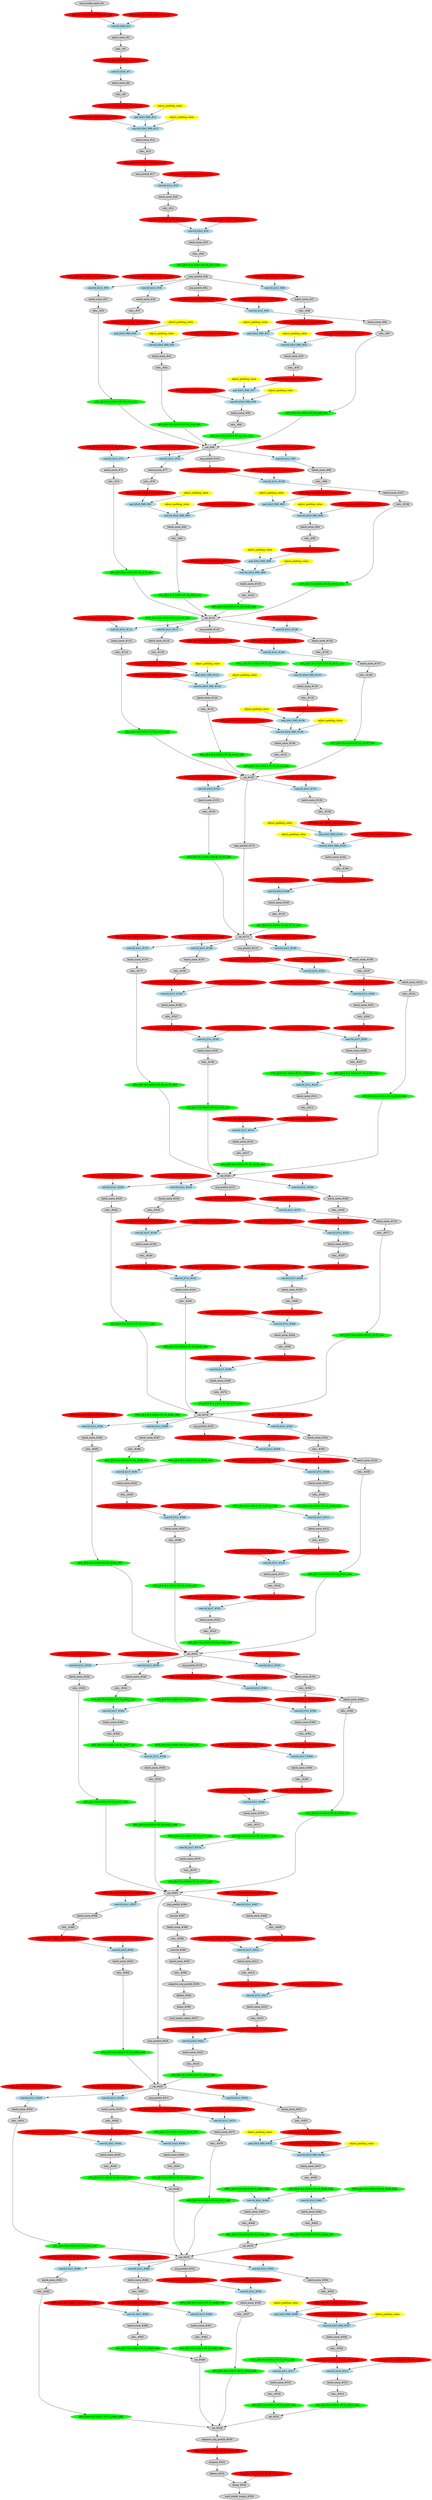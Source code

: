 strict digraph  {
"0 /nncf_model_input_0" [id=0, label="nncf_model_input_#0", style=filled, type=nncf_model_input];
"1 SymmetricQuantizer/symmetric_quantize_0" [color=red, id=1, label="AFQ_[B:4 M:S SGN:S PC:N]_#1_G0", style=filled, type=symmetric_quantize];
"2 Inception3/BasicConv2d[Conv2d_1a_3x3]/NNCFConv2d[conv]/ModuleDict[pre_ops]/UpdateWeight[0]/SymmetricQuantizer[op]/symmetric_quantize_0" [color=red, id=2, label="WFQ_[B:4 M:S SGN:S PC:Y]_#2_G0", style=filled, type=symmetric_quantize];
"3 Inception3/BasicConv2d[Conv2d_1a_3x3]/NNCFConv2d[conv]/conv2d_0" [color=lightblue, id=3, label="conv2d_k3x3_#3", style=filled, type=conv2d];
"4 Inception3/BasicConv2d[Conv2d_1a_3x3]/NNCFBatchNorm2d[bn]/batch_norm_0" [id=4, label="batch_norm_#4", style=filled, type=batch_norm];
"5 Inception3/BasicConv2d[Conv2d_1a_3x3]/relu__0" [id=5, label="relu__#5", style=filled, type=relu_];
"6 Inception3/BasicConv2d[Conv2d_1a_3x3]/SymmetricQuantizer/symmetric_quantize_0" [color=red, id=6, label="AFQ_[B:4 M:S SGN:U PC:N]_#6_G1", style=filled, type=symmetric_quantize];
"7 Inception3/BasicConv2d[Conv2d_2a_3x3]/NNCFConv2d[conv]/conv2d_0" [color=lightblue, id=7, label="conv2d_k3x3_#7", style=filled, type=conv2d];
"8 Inception3/BasicConv2d[Conv2d_2a_3x3]/NNCFBatchNorm2d[bn]/batch_norm_0" [id=8, label="batch_norm_#8", style=filled, type=batch_norm];
"9 Inception3/BasicConv2d[Conv2d_2a_3x3]/relu__0" [id=9, label="relu__#9", style=filled, type=relu_];
"10 Inception3/BasicConv2d[Conv2d_2a_3x3]/SymmetricQuantizer/symmetric_quantize_0" [color=red, id=10, label="AFQ_[B:4 M:S SGN:U PC:N]_#10_G2", style=filled, type=symmetric_quantize];
"11 Inception3/BasicConv2d[Conv2d_2b_3x3]/NNCFConv2d[conv]/ModuleDict[pre_ops]/UpdateWeight[1]/SymmetricQuantizer[op]/symmetric_quantize_0" [color=red, id=11, label="WFQ_[B:4 M:S SGN:S PC:Y]_#11_G2", style=filled, type=symmetric_quantize];
"12 Inception3/BasicConv2d[Conv2d_2b_3x3]/NNCFConv2d[conv]/pad_0" [color=lightblue, id=12, label="pad_k3x3_PAD_#12", style=filled, type=pad];
"12 Inception3/BasicConv2d[Conv2d_2b_3x3]/NNCFConv2d[conv]/pad_0_apad" [color=yellow, label=adjust_padding_value, style=filled, type=""];
"13 Inception3/BasicConv2d[Conv2d_2b_3x3]/NNCFConv2d[conv]/conv2d_0" [color=lightblue, id=13, label="conv2d_k3x3_PAD_#13", style=filled, type=conv2d];
"13 Inception3/BasicConv2d[Conv2d_2b_3x3]/NNCFConv2d[conv]/conv2d_0_apad" [color=yellow, label=adjust_padding_value, style=filled, type=""];
"14 Inception3/BasicConv2d[Conv2d_2b_3x3]/NNCFBatchNorm2d[bn]/batch_norm_0" [id=14, label="batch_norm_#14", style=filled, type=batch_norm];
"15 Inception3/BasicConv2d[Conv2d_2b_3x3]/relu__0" [id=15, label="relu__#15", style=filled, type=relu_];
"16 Inception3/BasicConv2d[Conv2d_2b_3x3]/SymmetricQuantizer/symmetric_quantize_0" [color=red, id=16, label="AFQ_[B:4 M:S SGN:U PC:N]_#16_G3", style=filled, type=symmetric_quantize];
"17 Inception3/MaxPool2d[maxpool1]/max_pool2d_0" [id=17, label="max_pool2d_#17", style=filled, type=max_pool2d];
"18 Inception3/BasicConv2d[Conv2d_3b_1x1]/NNCFConv2d[conv]/ModuleDict[pre_ops]/UpdateWeight[0]/SymmetricQuantizer[op]/symmetric_quantize_0" [color=red, id=18, label="WFQ_[B:4 M:S SGN:S PC:Y]_#18_G3", style=filled, type=symmetric_quantize];
"19 Inception3/BasicConv2d[Conv2d_3b_1x1]/NNCFConv2d[conv]/conv2d_0" [color=lightblue, id=19, label="conv2d_k1x1_#19", style=filled, type=conv2d];
"20 Inception3/BasicConv2d[Conv2d_3b_1x1]/NNCFBatchNorm2d[bn]/batch_norm_0" [id=20, label="batch_norm_#20", style=filled, type=batch_norm];
"21 Inception3/BasicConv2d[Conv2d_3b_1x1]/relu__0" [id=21, label="relu__#21", style=filled, type=relu_];
"22 Inception3/BasicConv2d[Conv2d_3b_1x1]/SymmetricQuantizer/symmetric_quantize_0" [color=red, id=22, label="AFQ_[B:4 M:S SGN:U PC:N]_#22_G4", style=filled, type=symmetric_quantize];
"23 Inception3/BasicConv2d[Conv2d_4a_3x3]/NNCFConv2d[conv]/ModuleDict[pre_ops]/UpdateWeight[0]/SymmetricQuantizer[op]/symmetric_quantize_0" [color=red, id=23, label="WFQ_[B:4 M:S SGN:S PC:Y]_#23_G4", style=filled, type=symmetric_quantize];
"24 Inception3/BasicConv2d[Conv2d_4a_3x3]/NNCFConv2d[conv]/conv2d_0" [color=lightblue, id=24, label="conv2d_k3x3_#24", style=filled, type=conv2d];
"25 Inception3/BasicConv2d[Conv2d_4a_3x3]/NNCFBatchNorm2d[bn]/batch_norm_0" [id=25, label="batch_norm_#25", style=filled, type=batch_norm];
"26 Inception3/BasicConv2d[Conv2d_4a_3x3]/relu__0" [id=26, label="relu__#26", style=filled, type=relu_];
"27 Inception3/BasicConv2d[Conv2d_4a_3x3]/AsymmetricQuantizer/asymmetric_quantize_0" [color=green, id=27, label="AFQ_[B:8 M:A SGN:S PC:N]_#27_G56", style=filled, type=asymmetric_quantize];
"28 Inception3/MaxPool2d[maxpool2]/max_pool2d_0" [id=28, label="max_pool2d_#28", style=filled, type=max_pool2d];
"29 Inception3/InceptionA[Mixed_5b]/BasicConv2d[branch1x1]/NNCFConv2d[conv]/ModuleDict[pre_ops]/UpdateWeight[0]/SymmetricQuantizer[op]/symmetric_quantize_0" [color=red, id=29, label="WFQ_[B:4 M:S SGN:S PC:Y]_#29_G56", style=filled, type=symmetric_quantize];
"30 Inception3/InceptionA[Mixed_5b]/BasicConv2d[branch1x1]/NNCFConv2d[conv]/conv2d_0" [color=lightblue, id=30, label="conv2d_k1x1_#30", style=filled, type=conv2d];
"31 Inception3/InceptionA[Mixed_5b]/BasicConv2d[branch1x1]/NNCFBatchNorm2d[bn]/batch_norm_0" [id=31, label="batch_norm_#31", style=filled, type=batch_norm];
"32 Inception3/InceptionA[Mixed_5b]/BasicConv2d[branch1x1]/relu__0" [id=32, label="relu__#32", style=filled, type=relu_];
"33 Inception3/InceptionA[Mixed_5b]/BasicConv2d[branch1x1]/AsymmetricQuantizer/asymmetric_quantize_0" [color=green, id=33, label="AFQ_[B:8 M:A SGN:S PC:N]_#33_G61", style=filled, type=asymmetric_quantize];
"34 Inception3/InceptionA[Mixed_5b]/BasicConv2d[branch5x5_1]/NNCFConv2d[conv]/ModuleDict[pre_ops]/UpdateWeight[0]/SymmetricQuantizer[op]/symmetric_quantize_0" [color=red, id=34, label="WFQ_[B:4 M:S SGN:S PC:Y]_#34_G56", style=filled, type=symmetric_quantize];
"35 Inception3/InceptionA[Mixed_5b]/BasicConv2d[branch5x5_1]/NNCFConv2d[conv]/conv2d_0" [color=lightblue, id=35, label="conv2d_k1x1_#35", style=filled, type=conv2d];
"36 Inception3/InceptionA[Mixed_5b]/BasicConv2d[branch5x5_1]/NNCFBatchNorm2d[bn]/batch_norm_0" [id=36, label="batch_norm_#36", style=filled, type=batch_norm];
"37 Inception3/InceptionA[Mixed_5b]/BasicConv2d[branch5x5_1]/relu__0" [id=37, label="relu__#37", style=filled, type=relu_];
"38 Inception3/InceptionA[Mixed_5b]/BasicConv2d[branch5x5_1]/SymmetricQuantizer/symmetric_quantize_0" [color=red, id=38, label="AFQ_[B:4 M:S SGN:U PC:N]_#38_G5", style=filled, type=symmetric_quantize];
"39 Inception3/InceptionA[Mixed_5b]/BasicConv2d[branch5x5_2]/NNCFConv2d[conv]/ModuleDict[pre_ops]/UpdateWeight[1]/SymmetricQuantizer[op]/symmetric_quantize_0" [color=red, id=39, label="WFQ_[B:4 M:S SGN:S PC:Y]_#39_G5", style=filled, type=symmetric_quantize];
"40 Inception3/InceptionA[Mixed_5b]/BasicConv2d[branch5x5_2]/NNCFConv2d[conv]/pad_0" [color=lightblue, id=40, label="pad_k5x5_PAD_#40", style=filled, type=pad];
"40 Inception3/InceptionA[Mixed_5b]/BasicConv2d[branch5x5_2]/NNCFConv2d[conv]/pad_0_apad" [color=yellow, label=adjust_padding_value, style=filled, type=""];
"41 Inception3/InceptionA[Mixed_5b]/BasicConv2d[branch5x5_2]/NNCFConv2d[conv]/conv2d_0" [color=lightblue, id=41, label="conv2d_k5x5_PAD_#41", style=filled, type=conv2d];
"41 Inception3/InceptionA[Mixed_5b]/BasicConv2d[branch5x5_2]/NNCFConv2d[conv]/conv2d_0_apad" [color=yellow, label=adjust_padding_value, style=filled, type=""];
"42 Inception3/InceptionA[Mixed_5b]/BasicConv2d[branch5x5_2]/NNCFBatchNorm2d[bn]/batch_norm_0" [id=42, label="batch_norm_#42", style=filled, type=batch_norm];
"43 Inception3/InceptionA[Mixed_5b]/BasicConv2d[branch5x5_2]/relu__0" [id=43, label="relu__#43", style=filled, type=relu_];
"44 Inception3/InceptionA[Mixed_5b]/BasicConv2d[branch5x5_2]/AsymmetricQuantizer/asymmetric_quantize_0" [color=green, id=44, label="AFQ_[B:8 M:A SGN:S PC:N]_#44_G61", style=filled, type=asymmetric_quantize];
"45 Inception3/InceptionA[Mixed_5b]/BasicConv2d[branch3x3dbl_1]/NNCFConv2d[conv]/ModuleDict[pre_ops]/UpdateWeight[0]/SymmetricQuantizer[op]/symmetric_quantize_0" [color=red, id=45, label="WFQ_[B:4 M:S SGN:S PC:Y]_#45_G56", style=filled, type=symmetric_quantize];
"46 Inception3/InceptionA[Mixed_5b]/BasicConv2d[branch3x3dbl_1]/NNCFConv2d[conv]/conv2d_0" [color=lightblue, id=46, label="conv2d_k1x1_#46", style=filled, type=conv2d];
"47 Inception3/InceptionA[Mixed_5b]/BasicConv2d[branch3x3dbl_1]/NNCFBatchNorm2d[bn]/batch_norm_0" [id=47, label="batch_norm_#47", style=filled, type=batch_norm];
"48 Inception3/InceptionA[Mixed_5b]/BasicConv2d[branch3x3dbl_1]/relu__0" [id=48, label="relu__#48", style=filled, type=relu_];
"49 Inception3/InceptionA[Mixed_5b]/BasicConv2d[branch3x3dbl_1]/SymmetricQuantizer/symmetric_quantize_0" [color=red, id=49, label="AFQ_[B:4 M:S SGN:U PC:N]_#49_G6", style=filled, type=symmetric_quantize];
"50 Inception3/InceptionA[Mixed_5b]/BasicConv2d[branch3x3dbl_2]/NNCFConv2d[conv]/ModuleDict[pre_ops]/UpdateWeight[1]/SymmetricQuantizer[op]/symmetric_quantize_0" [color=red, id=50, label="WFQ_[B:4 M:S SGN:S PC:Y]_#50_G6", style=filled, type=symmetric_quantize];
"51 Inception3/InceptionA[Mixed_5b]/BasicConv2d[branch3x3dbl_2]/NNCFConv2d[conv]/pad_0" [color=lightblue, id=51, label="pad_k3x3_PAD_#51", style=filled, type=pad];
"51 Inception3/InceptionA[Mixed_5b]/BasicConv2d[branch3x3dbl_2]/NNCFConv2d[conv]/pad_0_apad" [color=yellow, label=adjust_padding_value, style=filled, type=""];
"52 Inception3/InceptionA[Mixed_5b]/BasicConv2d[branch3x3dbl_2]/NNCFConv2d[conv]/conv2d_0" [color=lightblue, id=52, label="conv2d_k3x3_PAD_#52", style=filled, type=conv2d];
"52 Inception3/InceptionA[Mixed_5b]/BasicConv2d[branch3x3dbl_2]/NNCFConv2d[conv]/conv2d_0_apad" [color=yellow, label=adjust_padding_value, style=filled, type=""];
"53 Inception3/InceptionA[Mixed_5b]/BasicConv2d[branch3x3dbl_2]/NNCFBatchNorm2d[bn]/batch_norm_0" [id=53, label="batch_norm_#53", style=filled, type=batch_norm];
"54 Inception3/InceptionA[Mixed_5b]/BasicConv2d[branch3x3dbl_2]/relu__0" [id=54, label="relu__#54", style=filled, type=relu_];
"55 Inception3/InceptionA[Mixed_5b]/BasicConv2d[branch3x3dbl_2]/SymmetricQuantizer/symmetric_quantize_0" [color=red, id=55, label="AFQ_[B:4 M:S SGN:U PC:N]_#55_G7", style=filled, type=symmetric_quantize];
"56 Inception3/InceptionA[Mixed_5b]/BasicConv2d[branch3x3dbl_3]/NNCFConv2d[conv]/ModuleDict[pre_ops]/UpdateWeight[1]/SymmetricQuantizer[op]/symmetric_quantize_0" [color=red, id=56, label="WFQ_[B:4 M:S SGN:S PC:Y]_#56_G7", style=filled, type=symmetric_quantize];
"57 Inception3/InceptionA[Mixed_5b]/BasicConv2d[branch3x3dbl_3]/NNCFConv2d[conv]/pad_0" [color=lightblue, id=57, label="pad_k3x3_PAD_#57", style=filled, type=pad];
"57 Inception3/InceptionA[Mixed_5b]/BasicConv2d[branch3x3dbl_3]/NNCFConv2d[conv]/pad_0_apad" [color=yellow, label=adjust_padding_value, style=filled, type=""];
"58 Inception3/InceptionA[Mixed_5b]/BasicConv2d[branch3x3dbl_3]/NNCFConv2d[conv]/conv2d_0" [color=lightblue, id=58, label="conv2d_k3x3_PAD_#58", style=filled, type=conv2d];
"58 Inception3/InceptionA[Mixed_5b]/BasicConv2d[branch3x3dbl_3]/NNCFConv2d[conv]/conv2d_0_apad" [color=yellow, label=adjust_padding_value, style=filled, type=""];
"59 Inception3/InceptionA[Mixed_5b]/BasicConv2d[branch3x3dbl_3]/NNCFBatchNorm2d[bn]/batch_norm_0" [id=59, label="batch_norm_#59", style=filled, type=batch_norm];
"60 Inception3/InceptionA[Mixed_5b]/BasicConv2d[branch3x3dbl_3]/relu__0" [id=60, label="relu__#60", style=filled, type=relu_];
"61 Inception3/InceptionA[Mixed_5b]/BasicConv2d[branch3x3dbl_3]/AsymmetricQuantizer/asymmetric_quantize_0" [color=green, id=61, label="AFQ_[B:8 M:A SGN:S PC:N]_#61_G61", style=filled, type=asymmetric_quantize];
"62 Inception3/InceptionA[Mixed_5b]/avg_pool2d_0" [id=62, label="avg_pool2d_#62", style=filled, type=avg_pool2d];
"63 Inception3/InceptionA[Mixed_5b]/SymmetricQuantizer/symmetric_quantize_0" [color=red, id=63, label="AFQ_[B:4 M:S SGN:U PC:N]_#63_G8", style=filled, type=symmetric_quantize];
"64 Inception3/InceptionA[Mixed_5b]/BasicConv2d[branch_pool]/NNCFConv2d[conv]/ModuleDict[pre_ops]/UpdateWeight[0]/SymmetricQuantizer[op]/symmetric_quantize_0" [color=red, id=64, label="WFQ_[B:4 M:S SGN:S PC:Y]_#64_G8", style=filled, type=symmetric_quantize];
"65 Inception3/InceptionA[Mixed_5b]/BasicConv2d[branch_pool]/NNCFConv2d[conv]/conv2d_0" [color=lightblue, id=65, label="conv2d_k1x1_#65", style=filled, type=conv2d];
"66 Inception3/InceptionA[Mixed_5b]/BasicConv2d[branch_pool]/NNCFBatchNorm2d[bn]/batch_norm_0" [id=66, label="batch_norm_#66", style=filled, type=batch_norm];
"67 Inception3/InceptionA[Mixed_5b]/BasicConv2d[branch_pool]/relu__0" [id=67, label="relu__#67", style=filled, type=relu_];
"68 Inception3/InceptionA[Mixed_5b]/BasicConv2d[branch_pool]/AsymmetricQuantizer/asymmetric_quantize_0" [color=green, id=68, label="AFQ_[B:8 M:A SGN:S PC:N]_#68_G61", style=filled, type=asymmetric_quantize];
"69 Inception3/InceptionA[Mixed_5b]/cat_0" [id=69, label="cat_#69", style=filled, type=cat];
"70 Inception3/InceptionA[Mixed_5c]/BasicConv2d[branch1x1]/NNCFConv2d[conv]/ModuleDict[pre_ops]/UpdateWeight[0]/SymmetricQuantizer[op]/symmetric_quantize_0" [color=red, id=70, label="WFQ_[B:4 M:S SGN:S PC:Y]_#70_G61", style=filled, type=symmetric_quantize];
"71 Inception3/InceptionA[Mixed_5c]/BasicConv2d[branch1x1]/NNCFConv2d[conv]/conv2d_0" [color=lightblue, id=71, label="conv2d_k1x1_#71", style=filled, type=conv2d];
"72 Inception3/InceptionA[Mixed_5c]/BasicConv2d[branch1x1]/NNCFBatchNorm2d[bn]/batch_norm_0" [id=72, label="batch_norm_#72", style=filled, type=batch_norm];
"73 Inception3/InceptionA[Mixed_5c]/BasicConv2d[branch1x1]/relu__0" [id=73, label="relu__#73", style=filled, type=relu_];
"74 Inception3/InceptionA[Mixed_5c]/BasicConv2d[branch1x1]/AsymmetricQuantizer/asymmetric_quantize_0" [color=green, id=74, label="AFQ_[B:8 M:A SGN:S PC:N]_#74_G62", style=filled, type=asymmetric_quantize];
"75 Inception3/InceptionA[Mixed_5c]/BasicConv2d[branch5x5_1]/NNCFConv2d[conv]/ModuleDict[pre_ops]/UpdateWeight[0]/SymmetricQuantizer[op]/symmetric_quantize_0" [color=red, id=75, label="WFQ_[B:4 M:S SGN:S PC:Y]_#75_G61", style=filled, type=symmetric_quantize];
"76 Inception3/InceptionA[Mixed_5c]/BasicConv2d[branch5x5_1]/NNCFConv2d[conv]/conv2d_0" [color=lightblue, id=76, label="conv2d_k1x1_#76", style=filled, type=conv2d];
"77 Inception3/InceptionA[Mixed_5c]/BasicConv2d[branch5x5_1]/NNCFBatchNorm2d[bn]/batch_norm_0" [id=77, label="batch_norm_#77", style=filled, type=batch_norm];
"78 Inception3/InceptionA[Mixed_5c]/BasicConv2d[branch5x5_1]/relu__0" [id=78, label="relu__#78", style=filled, type=relu_];
"79 Inception3/InceptionA[Mixed_5c]/BasicConv2d[branch5x5_1]/SymmetricQuantizer/symmetric_quantize_0" [color=red, id=79, label="AFQ_[B:4 M:S SGN:U PC:N]_#79_G9", style=filled, type=symmetric_quantize];
"80 Inception3/InceptionA[Mixed_5c]/BasicConv2d[branch5x5_2]/NNCFConv2d[conv]/ModuleDict[pre_ops]/UpdateWeight[1]/SymmetricQuantizer[op]/symmetric_quantize_0" [color=red, id=80, label="WFQ_[B:4 M:S SGN:S PC:Y]_#80_G9", style=filled, type=symmetric_quantize];
"81 Inception3/InceptionA[Mixed_5c]/BasicConv2d[branch5x5_2]/NNCFConv2d[conv]/pad_0" [color=lightblue, id=81, label="pad_k5x5_PAD_#81", style=filled, type=pad];
"81 Inception3/InceptionA[Mixed_5c]/BasicConv2d[branch5x5_2]/NNCFConv2d[conv]/pad_0_apad" [color=yellow, label=adjust_padding_value, style=filled, type=""];
"82 Inception3/InceptionA[Mixed_5c]/BasicConv2d[branch5x5_2]/NNCFConv2d[conv]/conv2d_0" [color=lightblue, id=82, label="conv2d_k5x5_PAD_#82", style=filled, type=conv2d];
"82 Inception3/InceptionA[Mixed_5c]/BasicConv2d[branch5x5_2]/NNCFConv2d[conv]/conv2d_0_apad" [color=yellow, label=adjust_padding_value, style=filled, type=""];
"83 Inception3/InceptionA[Mixed_5c]/BasicConv2d[branch5x5_2]/NNCFBatchNorm2d[bn]/batch_norm_0" [id=83, label="batch_norm_#83", style=filled, type=batch_norm];
"84 Inception3/InceptionA[Mixed_5c]/BasicConv2d[branch5x5_2]/relu__0" [id=84, label="relu__#84", style=filled, type=relu_];
"85 Inception3/InceptionA[Mixed_5c]/BasicConv2d[branch5x5_2]/AsymmetricQuantizer/asymmetric_quantize_0" [color=green, id=85, label="AFQ_[B:8 M:A SGN:S PC:N]_#85_G62", style=filled, type=asymmetric_quantize];
"86 Inception3/InceptionA[Mixed_5c]/BasicConv2d[branch3x3dbl_1]/NNCFConv2d[conv]/ModuleDict[pre_ops]/UpdateWeight[0]/SymmetricQuantizer[op]/symmetric_quantize_0" [color=red, id=86, label="WFQ_[B:4 M:S SGN:S PC:Y]_#86_G61", style=filled, type=symmetric_quantize];
"87 Inception3/InceptionA[Mixed_5c]/BasicConv2d[branch3x3dbl_1]/NNCFConv2d[conv]/conv2d_0" [color=lightblue, id=87, label="conv2d_k1x1_#87", style=filled, type=conv2d];
"88 Inception3/InceptionA[Mixed_5c]/BasicConv2d[branch3x3dbl_1]/NNCFBatchNorm2d[bn]/batch_norm_0" [id=88, label="batch_norm_#88", style=filled, type=batch_norm];
"89 Inception3/InceptionA[Mixed_5c]/BasicConv2d[branch3x3dbl_1]/relu__0" [id=89, label="relu__#89", style=filled, type=relu_];
"90 Inception3/InceptionA[Mixed_5c]/BasicConv2d[branch3x3dbl_1]/SymmetricQuantizer/symmetric_quantize_0" [color=red, id=90, label="AFQ_[B:4 M:S SGN:U PC:N]_#90_G10", style=filled, type=symmetric_quantize];
"91 Inception3/InceptionA[Mixed_5c]/BasicConv2d[branch3x3dbl_2]/NNCFConv2d[conv]/ModuleDict[pre_ops]/UpdateWeight[1]/SymmetricQuantizer[op]/symmetric_quantize_0" [color=red, id=91, label="WFQ_[B:4 M:S SGN:S PC:Y]_#91_G10", style=filled, type=symmetric_quantize];
"92 Inception3/InceptionA[Mixed_5c]/BasicConv2d[branch3x3dbl_2]/NNCFConv2d[conv]/pad_0" [color=lightblue, id=92, label="pad_k3x3_PAD_#92", style=filled, type=pad];
"92 Inception3/InceptionA[Mixed_5c]/BasicConv2d[branch3x3dbl_2]/NNCFConv2d[conv]/pad_0_apad" [color=yellow, label=adjust_padding_value, style=filled, type=""];
"93 Inception3/InceptionA[Mixed_5c]/BasicConv2d[branch3x3dbl_2]/NNCFConv2d[conv]/conv2d_0" [color=lightblue, id=93, label="conv2d_k3x3_PAD_#93", style=filled, type=conv2d];
"93 Inception3/InceptionA[Mixed_5c]/BasicConv2d[branch3x3dbl_2]/NNCFConv2d[conv]/conv2d_0_apad" [color=yellow, label=adjust_padding_value, style=filled, type=""];
"94 Inception3/InceptionA[Mixed_5c]/BasicConv2d[branch3x3dbl_2]/NNCFBatchNorm2d[bn]/batch_norm_0" [id=94, label="batch_norm_#94", style=filled, type=batch_norm];
"95 Inception3/InceptionA[Mixed_5c]/BasicConv2d[branch3x3dbl_2]/relu__0" [id=95, label="relu__#95", style=filled, type=relu_];
"96 Inception3/InceptionA[Mixed_5c]/BasicConv2d[branch3x3dbl_2]/SymmetricQuantizer/symmetric_quantize_0" [color=red, id=96, label="AFQ_[B:4 M:S SGN:U PC:N]_#96_G11", style=filled, type=symmetric_quantize];
"97 Inception3/InceptionA[Mixed_5c]/BasicConv2d[branch3x3dbl_3]/NNCFConv2d[conv]/ModuleDict[pre_ops]/UpdateWeight[1]/SymmetricQuantizer[op]/symmetric_quantize_0" [color=red, id=97, label="WFQ_[B:4 M:S SGN:S PC:Y]_#97_G11", style=filled, type=symmetric_quantize];
"98 Inception3/InceptionA[Mixed_5c]/BasicConv2d[branch3x3dbl_3]/NNCFConv2d[conv]/pad_0" [color=lightblue, id=98, label="pad_k3x3_PAD_#98", style=filled, type=pad];
"98 Inception3/InceptionA[Mixed_5c]/BasicConv2d[branch3x3dbl_3]/NNCFConv2d[conv]/pad_0_apad" [color=yellow, label=adjust_padding_value, style=filled, type=""];
"99 Inception3/InceptionA[Mixed_5c]/BasicConv2d[branch3x3dbl_3]/NNCFConv2d[conv]/conv2d_0" [color=lightblue, id=99, label="conv2d_k3x3_PAD_#99", style=filled, type=conv2d];
"99 Inception3/InceptionA[Mixed_5c]/BasicConv2d[branch3x3dbl_3]/NNCFConv2d[conv]/conv2d_0_apad" [color=yellow, label=adjust_padding_value, style=filled, type=""];
"100 Inception3/InceptionA[Mixed_5c]/BasicConv2d[branch3x3dbl_3]/NNCFBatchNorm2d[bn]/batch_norm_0" [id=100, label="batch_norm_#100", style=filled, type=batch_norm];
"101 Inception3/InceptionA[Mixed_5c]/BasicConv2d[branch3x3dbl_3]/relu__0" [id=101, label="relu__#101", style=filled, type=relu_];
"102 Inception3/InceptionA[Mixed_5c]/BasicConv2d[branch3x3dbl_3]/AsymmetricQuantizer/asymmetric_quantize_0" [color=green, id=102, label="AFQ_[B:8 M:A SGN:S PC:N]_#102_G62", style=filled, type=asymmetric_quantize];
"103 Inception3/InceptionA[Mixed_5c]/avg_pool2d_0" [id=103, label="avg_pool2d_#103", style=filled, type=avg_pool2d];
"104 Inception3/InceptionA[Mixed_5c]/SymmetricQuantizer/symmetric_quantize_0" [color=red, id=104, label="AFQ_[B:4 M:S SGN:U PC:N]_#104_G12", style=filled, type=symmetric_quantize];
"105 Inception3/InceptionA[Mixed_5c]/BasicConv2d[branch_pool]/NNCFConv2d[conv]/ModuleDict[pre_ops]/UpdateWeight[0]/SymmetricQuantizer[op]/symmetric_quantize_0" [color=red, id=105, label="WFQ_[B:4 M:S SGN:S PC:Y]_#105_G12", style=filled, type=symmetric_quantize];
"106 Inception3/InceptionA[Mixed_5c]/BasicConv2d[branch_pool]/NNCFConv2d[conv]/conv2d_0" [color=lightblue, id=106, label="conv2d_k1x1_#106", style=filled, type=conv2d];
"107 Inception3/InceptionA[Mixed_5c]/BasicConv2d[branch_pool]/NNCFBatchNorm2d[bn]/batch_norm_0" [id=107, label="batch_norm_#107", style=filled, type=batch_norm];
"108 Inception3/InceptionA[Mixed_5c]/BasicConv2d[branch_pool]/relu__0" [id=108, label="relu__#108", style=filled, type=relu_];
"109 Inception3/InceptionA[Mixed_5c]/BasicConv2d[branch_pool]/AsymmetricQuantizer/asymmetric_quantize_0" [color=green, id=109, label="AFQ_[B:8 M:A SGN:S PC:N]_#109_G62", style=filled, type=asymmetric_quantize];
"110 Inception3/InceptionA[Mixed_5c]/cat_0" [id=110, label="cat_#110", style=filled, type=cat];
"111 Inception3/InceptionA[Mixed_5d]/BasicConv2d[branch1x1]/NNCFConv2d[conv]/ModuleDict[pre_ops]/UpdateWeight[0]/SymmetricQuantizer[op]/symmetric_quantize_0" [color=red, id=111, label="WFQ_[B:4 M:S SGN:S PC:Y]_#111_G62", style=filled, type=symmetric_quantize];
"112 Inception3/InceptionA[Mixed_5d]/BasicConv2d[branch1x1]/NNCFConv2d[conv]/conv2d_0" [color=lightblue, id=112, label="conv2d_k1x1_#112", style=filled, type=conv2d];
"113 Inception3/InceptionA[Mixed_5d]/BasicConv2d[branch1x1]/NNCFBatchNorm2d[bn]/batch_norm_0" [id=113, label="batch_norm_#113", style=filled, type=batch_norm];
"114 Inception3/InceptionA[Mixed_5d]/BasicConv2d[branch1x1]/relu__0" [id=114, label="relu__#114", style=filled, type=relu_];
"115 Inception3/InceptionA[Mixed_5d]/BasicConv2d[branch1x1]/AsymmetricQuantizer/asymmetric_quantize_0" [color=green, id=115, label="AFQ_[B:8 M:A SGN:S PC:N]_#115_G68", style=filled, type=asymmetric_quantize];
"116 Inception3/InceptionA[Mixed_5d]/BasicConv2d[branch5x5_1]/NNCFConv2d[conv]/ModuleDict[pre_ops]/UpdateWeight[0]/SymmetricQuantizer[op]/symmetric_quantize_0" [color=green, id=116, label="WFQ_[B:8 M:S SGN:S PC:Y]_#116_G62", style=filled, type=symmetric_quantize];
"117 Inception3/InceptionA[Mixed_5d]/BasicConv2d[branch5x5_1]/NNCFConv2d[conv]/conv2d_0" [color=lightblue, id=117, label="conv2d_k1x1_#117", style=filled, type=conv2d];
"118 Inception3/InceptionA[Mixed_5d]/BasicConv2d[branch5x5_1]/NNCFBatchNorm2d[bn]/batch_norm_0" [id=118, label="batch_norm_#118", style=filled, type=batch_norm];
"119 Inception3/InceptionA[Mixed_5d]/BasicConv2d[branch5x5_1]/relu__0" [id=119, label="relu__#119", style=filled, type=relu_];
"120 Inception3/InceptionA[Mixed_5d]/BasicConv2d[branch5x5_1]/SymmetricQuantizer/symmetric_quantize_0" [color=red, id=120, label="AFQ_[B:4 M:S SGN:U PC:N]_#120_G13", style=filled, type=symmetric_quantize];
"121 Inception3/InceptionA[Mixed_5d]/BasicConv2d[branch5x5_2]/NNCFConv2d[conv]/ModuleDict[pre_ops]/UpdateWeight[1]/SymmetricQuantizer[op]/symmetric_quantize_0" [color=red, id=121, label="WFQ_[B:4 M:S SGN:S PC:Y]_#121_G13", style=filled, type=symmetric_quantize];
"122 Inception3/InceptionA[Mixed_5d]/BasicConv2d[branch5x5_2]/NNCFConv2d[conv]/pad_0" [color=lightblue, id=122, label="pad_k5x5_PAD_#122", style=filled, type=pad];
"122 Inception3/InceptionA[Mixed_5d]/BasicConv2d[branch5x5_2]/NNCFConv2d[conv]/pad_0_apad" [color=yellow, label=adjust_padding_value, style=filled, type=""];
"123 Inception3/InceptionA[Mixed_5d]/BasicConv2d[branch5x5_2]/NNCFConv2d[conv]/conv2d_0" [color=lightblue, id=123, label="conv2d_k5x5_PAD_#123", style=filled, type=conv2d];
"123 Inception3/InceptionA[Mixed_5d]/BasicConv2d[branch5x5_2]/NNCFConv2d[conv]/conv2d_0_apad" [color=yellow, label=adjust_padding_value, style=filled, type=""];
"124 Inception3/InceptionA[Mixed_5d]/BasicConv2d[branch5x5_2]/NNCFBatchNorm2d[bn]/batch_norm_0" [id=124, label="batch_norm_#124", style=filled, type=batch_norm];
"125 Inception3/InceptionA[Mixed_5d]/BasicConv2d[branch5x5_2]/relu__0" [id=125, label="relu__#125", style=filled, type=relu_];
"126 Inception3/InceptionA[Mixed_5d]/BasicConv2d[branch5x5_2]/AsymmetricQuantizer/asymmetric_quantize_0" [color=green, id=126, label="AFQ_[B:8 M:A SGN:S PC:N]_#126_G68", style=filled, type=asymmetric_quantize];
"127 Inception3/InceptionA[Mixed_5d]/BasicConv2d[branch3x3dbl_1]/NNCFConv2d[conv]/ModuleDict[pre_ops]/UpdateWeight[0]/SymmetricQuantizer[op]/symmetric_quantize_0" [color=red, id=127, label="WFQ_[B:4 M:S SGN:S PC:Y]_#127_G62", style=filled, type=symmetric_quantize];
"128 Inception3/InceptionA[Mixed_5d]/BasicConv2d[branch3x3dbl_1]/NNCFConv2d[conv]/conv2d_0" [color=lightblue, id=128, label="conv2d_k1x1_#128", style=filled, type=conv2d];
"129 Inception3/InceptionA[Mixed_5d]/BasicConv2d[branch3x3dbl_1]/NNCFBatchNorm2d[bn]/batch_norm_0" [id=129, label="batch_norm_#129", style=filled, type=batch_norm];
"130 Inception3/InceptionA[Mixed_5d]/BasicConv2d[branch3x3dbl_1]/relu__0" [id=130, label="relu__#130", style=filled, type=relu_];
"131 Inception3/InceptionA[Mixed_5d]/BasicConv2d[branch3x3dbl_1]/AsymmetricQuantizer/asymmetric_quantize_0" [color=green, id=131, label="AFQ_[B:8 M:A SGN:S PC:N]_#131_G14", style=filled, type=asymmetric_quantize];
"132 Inception3/InceptionA[Mixed_5d]/BasicConv2d[branch3x3dbl_2]/NNCFConv2d[conv]/ModuleDict[pre_ops]/UpdateWeight[0]/SymmetricQuantizer[op]/symmetric_quantize_0" [color=green, id=132, label="WFQ_[B:8 M:S SGN:S PC:Y]_#132_G14", style=filled, type=symmetric_quantize];
"133 Inception3/InceptionA[Mixed_5d]/BasicConv2d[branch3x3dbl_2]/NNCFConv2d[conv]/conv2d_0" [color=lightblue, id=133, label="conv2d_k3x3_PAD_#133", style=filled, type=conv2d];
"134 Inception3/InceptionA[Mixed_5d]/BasicConv2d[branch3x3dbl_2]/NNCFBatchNorm2d[bn]/batch_norm_0" [id=134, label="batch_norm_#134", style=filled, type=batch_norm];
"135 Inception3/InceptionA[Mixed_5d]/BasicConv2d[branch3x3dbl_2]/relu__0" [id=135, label="relu__#135", style=filled, type=relu_];
"136 Inception3/InceptionA[Mixed_5d]/BasicConv2d[branch3x3dbl_2]/SymmetricQuantizer/symmetric_quantize_0" [color=red, id=136, label="AFQ_[B:4 M:S SGN:U PC:N]_#136_G15", style=filled, type=symmetric_quantize];
"137 Inception3/InceptionA[Mixed_5d]/BasicConv2d[branch3x3dbl_3]/NNCFConv2d[conv]/ModuleDict[pre_ops]/UpdateWeight[1]/SymmetricQuantizer[op]/symmetric_quantize_0" [color=red, id=137, label="WFQ_[B:4 M:S SGN:S PC:Y]_#137_G15", style=filled, type=symmetric_quantize];
"138 Inception3/InceptionA[Mixed_5d]/BasicConv2d[branch3x3dbl_3]/NNCFConv2d[conv]/pad_0" [color=lightblue, id=138, label="pad_k3x3_PAD_#138", style=filled, type=pad];
"138 Inception3/InceptionA[Mixed_5d]/BasicConv2d[branch3x3dbl_3]/NNCFConv2d[conv]/pad_0_apad" [color=yellow, label=adjust_padding_value, style=filled, type=""];
"139 Inception3/InceptionA[Mixed_5d]/BasicConv2d[branch3x3dbl_3]/NNCFConv2d[conv]/conv2d_0" [color=lightblue, id=139, label="conv2d_k3x3_PAD_#139", style=filled, type=conv2d];
"139 Inception3/InceptionA[Mixed_5d]/BasicConv2d[branch3x3dbl_3]/NNCFConv2d[conv]/conv2d_0_apad" [color=yellow, label=adjust_padding_value, style=filled, type=""];
"140 Inception3/InceptionA[Mixed_5d]/BasicConv2d[branch3x3dbl_3]/NNCFBatchNorm2d[bn]/batch_norm_0" [id=140, label="batch_norm_#140", style=filled, type=batch_norm];
"141 Inception3/InceptionA[Mixed_5d]/BasicConv2d[branch3x3dbl_3]/relu__0" [id=141, label="relu__#141", style=filled, type=relu_];
"142 Inception3/InceptionA[Mixed_5d]/BasicConv2d[branch3x3dbl_3]/AsymmetricQuantizer/asymmetric_quantize_0" [color=green, id=142, label="AFQ_[B:8 M:A SGN:S PC:N]_#142_G68", style=filled, type=asymmetric_quantize];
"143 Inception3/InceptionA[Mixed_5d]/avg_pool2d_0" [id=143, label="avg_pool2d_#143", style=filled, type=avg_pool2d];
"144 Inception3/InceptionA[Mixed_5d]/SymmetricQuantizer/symmetric_quantize_0" [color=red, id=144, label="AFQ_[B:4 M:S SGN:U PC:N]_#144_G16", style=filled, type=symmetric_quantize];
"145 Inception3/InceptionA[Mixed_5d]/BasicConv2d[branch_pool]/NNCFConv2d[conv]/ModuleDict[pre_ops]/UpdateWeight[0]/SymmetricQuantizer[op]/symmetric_quantize_0" [color=red, id=145, label="WFQ_[B:4 M:S SGN:S PC:Y]_#145_G16", style=filled, type=symmetric_quantize];
"146 Inception3/InceptionA[Mixed_5d]/BasicConv2d[branch_pool]/NNCFConv2d[conv]/conv2d_0" [color=lightblue, id=146, label="conv2d_k1x1_#146", style=filled, type=conv2d];
"147 Inception3/InceptionA[Mixed_5d]/BasicConv2d[branch_pool]/NNCFBatchNorm2d[bn]/batch_norm_0" [id=147, label="batch_norm_#147", style=filled, type=batch_norm];
"148 Inception3/InceptionA[Mixed_5d]/BasicConv2d[branch_pool]/relu__0" [id=148, label="relu__#148", style=filled, type=relu_];
"149 Inception3/InceptionA[Mixed_5d]/BasicConv2d[branch_pool]/AsymmetricQuantizer/asymmetric_quantize_0" [color=green, id=149, label="AFQ_[B:8 M:A SGN:S PC:N]_#149_G68", style=filled, type=asymmetric_quantize];
"150 Inception3/InceptionA[Mixed_5d]/cat_0" [id=150, label="cat_#150", style=filled, type=cat];
"151 Inception3/InceptionB[Mixed_6a]/BasicConv2d[branch3x3]/NNCFConv2d[conv]/ModuleDict[pre_ops]/UpdateWeight[0]/SymmetricQuantizer[op]/symmetric_quantize_0" [color=red, id=151, label="WFQ_[B:4 M:S SGN:S PC:Y]_#151_G68", style=filled, type=symmetric_quantize];
"152 Inception3/InceptionB[Mixed_6a]/BasicConv2d[branch3x3]/NNCFConv2d[conv]/conv2d_0" [color=lightblue, id=152, label="conv2d_k3x3_#152", style=filled, type=conv2d];
"153 Inception3/InceptionB[Mixed_6a]/BasicConv2d[branch3x3]/NNCFBatchNorm2d[bn]/batch_norm_0" [id=153, label="batch_norm_#153", style=filled, type=batch_norm];
"154 Inception3/InceptionB[Mixed_6a]/BasicConv2d[branch3x3]/relu__0" [id=154, label="relu__#154", style=filled, type=relu_];
"155 Inception3/InceptionB[Mixed_6a]/BasicConv2d[branch3x3]/AsymmetricQuantizer/asymmetric_quantize_0" [color=green, id=155, label="AFQ_[B:8 M:A SGN:S PC:N]_#155_G68", style=filled, type=asymmetric_quantize];
"156 Inception3/InceptionB[Mixed_6a]/BasicConv2d[branch3x3dbl_1]/NNCFConv2d[conv]/ModuleDict[pre_ops]/UpdateWeight[0]/SymmetricQuantizer[op]/symmetric_quantize_0" [color=red, id=156, label="WFQ_[B:4 M:S SGN:S PC:Y]_#156_G68", style=filled, type=symmetric_quantize];
"157 Inception3/InceptionB[Mixed_6a]/BasicConv2d[branch3x3dbl_1]/NNCFConv2d[conv]/conv2d_0" [color=lightblue, id=157, label="conv2d_k1x1_#157", style=filled, type=conv2d];
"158 Inception3/InceptionB[Mixed_6a]/BasicConv2d[branch3x3dbl_1]/NNCFBatchNorm2d[bn]/batch_norm_0" [id=158, label="batch_norm_#158", style=filled, type=batch_norm];
"159 Inception3/InceptionB[Mixed_6a]/BasicConv2d[branch3x3dbl_1]/relu__0" [id=159, label="relu__#159", style=filled, type=relu_];
"160 Inception3/InceptionB[Mixed_6a]/BasicConv2d[branch3x3dbl_1]/SymmetricQuantizer/symmetric_quantize_0" [color=red, id=160, label="AFQ_[B:4 M:S SGN:U PC:N]_#160_G17", style=filled, type=symmetric_quantize];
"161 Inception3/InceptionB[Mixed_6a]/BasicConv2d[branch3x3dbl_2]/NNCFConv2d[conv]/ModuleDict[pre_ops]/UpdateWeight[1]/SymmetricQuantizer[op]/symmetric_quantize_0" [color=red, id=161, label="WFQ_[B:4 M:S SGN:S PC:Y]_#161_G17", style=filled, type=symmetric_quantize];
"162 Inception3/InceptionB[Mixed_6a]/BasicConv2d[branch3x3dbl_2]/NNCFConv2d[conv]/pad_0" [color=lightblue, id=162, label="pad_k3x3_PAD_#162", style=filled, type=pad];
"162 Inception3/InceptionB[Mixed_6a]/BasicConv2d[branch3x3dbl_2]/NNCFConv2d[conv]/pad_0_apad" [color=yellow, label=adjust_padding_value, style=filled, type=""];
"163 Inception3/InceptionB[Mixed_6a]/BasicConv2d[branch3x3dbl_2]/NNCFConv2d[conv]/conv2d_0" [color=lightblue, id=163, label="conv2d_k3x3_PAD_#163", style=filled, type=conv2d];
"163 Inception3/InceptionB[Mixed_6a]/BasicConv2d[branch3x3dbl_2]/NNCFConv2d[conv]/conv2d_0_apad" [color=yellow, label=adjust_padding_value, style=filled, type=""];
"164 Inception3/InceptionB[Mixed_6a]/BasicConv2d[branch3x3dbl_2]/NNCFBatchNorm2d[bn]/batch_norm_0" [id=164, label="batch_norm_#164", style=filled, type=batch_norm];
"165 Inception3/InceptionB[Mixed_6a]/BasicConv2d[branch3x3dbl_2]/relu__0" [id=165, label="relu__#165", style=filled, type=relu_];
"166 Inception3/InceptionB[Mixed_6a]/BasicConv2d[branch3x3dbl_2]/SymmetricQuantizer/symmetric_quantize_0" [color=red, id=166, label="AFQ_[B:4 M:S SGN:U PC:N]_#166_G18", style=filled, type=symmetric_quantize];
"167 Inception3/InceptionB[Mixed_6a]/BasicConv2d[branch3x3dbl_3]/NNCFConv2d[conv]/ModuleDict[pre_ops]/UpdateWeight[0]/SymmetricQuantizer[op]/symmetric_quantize_0" [color=red, id=167, label="WFQ_[B:4 M:S SGN:S PC:Y]_#167_G18", style=filled, type=symmetric_quantize];
"168 Inception3/InceptionB[Mixed_6a]/BasicConv2d[branch3x3dbl_3]/NNCFConv2d[conv]/conv2d_0" [color=lightblue, id=168, label="conv2d_k3x3_#168", style=filled, type=conv2d];
"169 Inception3/InceptionB[Mixed_6a]/BasicConv2d[branch3x3dbl_3]/NNCFBatchNorm2d[bn]/batch_norm_0" [id=169, label="batch_norm_#169", style=filled, type=batch_norm];
"170 Inception3/InceptionB[Mixed_6a]/BasicConv2d[branch3x3dbl_3]/relu__0" [id=170, label="relu__#170", style=filled, type=relu_];
"171 Inception3/InceptionB[Mixed_6a]/BasicConv2d[branch3x3dbl_3]/AsymmetricQuantizer/asymmetric_quantize_0" [color=green, id=171, label="AFQ_[B:8 M:A SGN:S PC:N]_#171_G68", style=filled, type=asymmetric_quantize];
"172 Inception3/InceptionB[Mixed_6a]/max_pool2d_0" [id=172, label="max_pool2d_#172", style=filled, type=max_pool2d];
"173 Inception3/InceptionB[Mixed_6a]/cat_0" [id=173, label="cat_#173", style=filled, type=cat];
"174 Inception3/InceptionC[Mixed_6b]/BasicConv2d[branch1x1]/NNCFConv2d[conv]/ModuleDict[pre_ops]/UpdateWeight[0]/SymmetricQuantizer[op]/symmetric_quantize_0" [color=red, id=174, label="WFQ_[B:4 M:S SGN:S PC:Y]_#174_G68", style=filled, type=symmetric_quantize];
"175 Inception3/InceptionC[Mixed_6b]/BasicConv2d[branch1x1]/NNCFConv2d[conv]/conv2d_0" [color=lightblue, id=175, label="conv2d_k1x1_#175", style=filled, type=conv2d];
"176 Inception3/InceptionC[Mixed_6b]/BasicConv2d[branch1x1]/NNCFBatchNorm2d[bn]/batch_norm_0" [id=176, label="batch_norm_#176", style=filled, type=batch_norm];
"177 Inception3/InceptionC[Mixed_6b]/BasicConv2d[branch1x1]/relu__0" [id=177, label="relu__#177", style=filled, type=relu_];
"178 Inception3/InceptionC[Mixed_6b]/BasicConv2d[branch1x1]/AsymmetricQuantizer/asymmetric_quantize_0" [color=green, id=178, label="AFQ_[B:8 M:A SGN:S PC:N]_#178_G63", style=filled, type=asymmetric_quantize];
"179 Inception3/InceptionC[Mixed_6b]/BasicConv2d[branch7x7_1]/NNCFConv2d[conv]/ModuleDict[pre_ops]/UpdateWeight[0]/SymmetricQuantizer[op]/symmetric_quantize_0" [color=red, id=179, label="WFQ_[B:4 M:S SGN:S PC:Y]_#179_G68", style=filled, type=symmetric_quantize];
"180 Inception3/InceptionC[Mixed_6b]/BasicConv2d[branch7x7_1]/NNCFConv2d[conv]/conv2d_0" [color=lightblue, id=180, label="conv2d_k1x1_#180", style=filled, type=conv2d];
"181 Inception3/InceptionC[Mixed_6b]/BasicConv2d[branch7x7_1]/NNCFBatchNorm2d[bn]/batch_norm_0" [id=181, label="batch_norm_#181", style=filled, type=batch_norm];
"182 Inception3/InceptionC[Mixed_6b]/BasicConv2d[branch7x7_1]/relu__0" [id=182, label="relu__#182", style=filled, type=relu_];
"183 Inception3/InceptionC[Mixed_6b]/BasicConv2d[branch7x7_1]/SymmetricQuantizer/symmetric_quantize_0" [color=red, id=183, label="AFQ_[B:4 M:S SGN:U PC:N]_#183_G19", style=filled, type=symmetric_quantize];
"184 Inception3/InceptionC[Mixed_6b]/BasicConv2d[branch7x7_2]/NNCFConv2d[conv]/ModuleDict[pre_ops]/UpdateWeight[0]/SymmetricQuantizer[op]/symmetric_quantize_0" [color=red, id=184, label="WFQ_[B:4 M:S SGN:S PC:Y]_#184_G19", style=filled, type=symmetric_quantize];
"185 Inception3/InceptionC[Mixed_6b]/BasicConv2d[branch7x7_2]/NNCFConv2d[conv]/conv2d_0" [color=lightblue, id=185, label="conv2d_k1x7_#185", style=filled, type=conv2d];
"186 Inception3/InceptionC[Mixed_6b]/BasicConv2d[branch7x7_2]/NNCFBatchNorm2d[bn]/batch_norm_0" [id=186, label="batch_norm_#186", style=filled, type=batch_norm];
"187 Inception3/InceptionC[Mixed_6b]/BasicConv2d[branch7x7_2]/relu__0" [id=187, label="relu__#187", style=filled, type=relu_];
"188 Inception3/InceptionC[Mixed_6b]/BasicConv2d[branch7x7_2]/SymmetricQuantizer/symmetric_quantize_0" [color=red, id=188, label="AFQ_[B:4 M:S SGN:U PC:N]_#188_G20", style=filled, type=symmetric_quantize];
"189 Inception3/InceptionC[Mixed_6b]/BasicConv2d[branch7x7_3]/NNCFConv2d[conv]/ModuleDict[pre_ops]/UpdateWeight[0]/SymmetricQuantizer[op]/symmetric_quantize_0" [color=red, id=189, label="WFQ_[B:4 M:S SGN:S PC:Y]_#189_G20", style=filled, type=symmetric_quantize];
"190 Inception3/InceptionC[Mixed_6b]/BasicConv2d[branch7x7_3]/NNCFConv2d[conv]/conv2d_0" [color=lightblue, id=190, label="conv2d_k7x1_#190", style=filled, type=conv2d];
"191 Inception3/InceptionC[Mixed_6b]/BasicConv2d[branch7x7_3]/NNCFBatchNorm2d[bn]/batch_norm_0" [id=191, label="batch_norm_#191", style=filled, type=batch_norm];
"192 Inception3/InceptionC[Mixed_6b]/BasicConv2d[branch7x7_3]/relu__0" [id=192, label="relu__#192", style=filled, type=relu_];
"193 Inception3/InceptionC[Mixed_6b]/BasicConv2d[branch7x7_3]/AsymmetricQuantizer/asymmetric_quantize_0" [color=green, id=193, label="AFQ_[B:8 M:A SGN:S PC:N]_#193_G63", style=filled, type=asymmetric_quantize];
"194 Inception3/InceptionC[Mixed_6b]/BasicConv2d[branch7x7dbl_1]/NNCFConv2d[conv]/ModuleDict[pre_ops]/UpdateWeight[0]/SymmetricQuantizer[op]/symmetric_quantize_0" [color=red, id=194, label="WFQ_[B:4 M:S SGN:S PC:Y]_#194_G68", style=filled, type=symmetric_quantize];
"195 Inception3/InceptionC[Mixed_6b]/BasicConv2d[branch7x7dbl_1]/NNCFConv2d[conv]/conv2d_0" [color=lightblue, id=195, label="conv2d_k1x1_#195", style=filled, type=conv2d];
"196 Inception3/InceptionC[Mixed_6b]/BasicConv2d[branch7x7dbl_1]/NNCFBatchNorm2d[bn]/batch_norm_0" [id=196, label="batch_norm_#196", style=filled, type=batch_norm];
"197 Inception3/InceptionC[Mixed_6b]/BasicConv2d[branch7x7dbl_1]/relu__0" [id=197, label="relu__#197", style=filled, type=relu_];
"198 Inception3/InceptionC[Mixed_6b]/BasicConv2d[branch7x7dbl_1]/SymmetricQuantizer/symmetric_quantize_0" [color=red, id=198, label="AFQ_[B:4 M:S SGN:U PC:N]_#198_G21", style=filled, type=symmetric_quantize];
"199 Inception3/InceptionC[Mixed_6b]/BasicConv2d[branch7x7dbl_2]/NNCFConv2d[conv]/ModuleDict[pre_ops]/UpdateWeight[0]/SymmetricQuantizer[op]/symmetric_quantize_0" [color=red, id=199, label="WFQ_[B:4 M:S SGN:S PC:Y]_#199_G21", style=filled, type=symmetric_quantize];
"200 Inception3/InceptionC[Mixed_6b]/BasicConv2d[branch7x7dbl_2]/NNCFConv2d[conv]/conv2d_0" [color=lightblue, id=200, label="conv2d_k7x1_#200", style=filled, type=conv2d];
"201 Inception3/InceptionC[Mixed_6b]/BasicConv2d[branch7x7dbl_2]/NNCFBatchNorm2d[bn]/batch_norm_0" [id=201, label="batch_norm_#201", style=filled, type=batch_norm];
"202 Inception3/InceptionC[Mixed_6b]/BasicConv2d[branch7x7dbl_2]/relu__0" [id=202, label="relu__#202", style=filled, type=relu_];
"203 Inception3/InceptionC[Mixed_6b]/BasicConv2d[branch7x7dbl_2]/SymmetricQuantizer/symmetric_quantize_0" [color=red, id=203, label="AFQ_[B:4 M:S SGN:U PC:N]_#203_G22", style=filled, type=symmetric_quantize];
"204 Inception3/InceptionC[Mixed_6b]/BasicConv2d[branch7x7dbl_3]/NNCFConv2d[conv]/ModuleDict[pre_ops]/UpdateWeight[0]/SymmetricQuantizer[op]/symmetric_quantize_0" [color=red, id=204, label="WFQ_[B:4 M:S SGN:S PC:Y]_#204_G22", style=filled, type=symmetric_quantize];
"205 Inception3/InceptionC[Mixed_6b]/BasicConv2d[branch7x7dbl_3]/NNCFConv2d[conv]/conv2d_0" [color=lightblue, id=205, label="conv2d_k1x7_#205", style=filled, type=conv2d];
"206 Inception3/InceptionC[Mixed_6b]/BasicConv2d[branch7x7dbl_3]/NNCFBatchNorm2d[bn]/batch_norm_0" [id=206, label="batch_norm_#206", style=filled, type=batch_norm];
"207 Inception3/InceptionC[Mixed_6b]/BasicConv2d[branch7x7dbl_3]/relu__0" [id=207, label="relu__#207", style=filled, type=relu_];
"208 Inception3/InceptionC[Mixed_6b]/BasicConv2d[branch7x7dbl_3]/AsymmetricQuantizer/asymmetric_quantize_0" [color=green, id=208, label="AFQ_[B:8 M:A SGN:S PC:N]_#208_G23", style=filled, type=asymmetric_quantize];
"209 Inception3/InceptionC[Mixed_6b]/BasicConv2d[branch7x7dbl_4]/NNCFConv2d[conv]/ModuleDict[pre_ops]/UpdateWeight[0]/SymmetricQuantizer[op]/symmetric_quantize_0" [color=green, id=209, label="WFQ_[B:8 M:S SGN:S PC:Y]_#209_G23", style=filled, type=symmetric_quantize];
"210 Inception3/InceptionC[Mixed_6b]/BasicConv2d[branch7x7dbl_4]/NNCFConv2d[conv]/conv2d_0" [color=lightblue, id=210, label="conv2d_k7x1_#210", style=filled, type=conv2d];
"211 Inception3/InceptionC[Mixed_6b]/BasicConv2d[branch7x7dbl_4]/NNCFBatchNorm2d[bn]/batch_norm_0" [id=211, label="batch_norm_#211", style=filled, type=batch_norm];
"212 Inception3/InceptionC[Mixed_6b]/BasicConv2d[branch7x7dbl_4]/relu__0" [id=212, label="relu__#212", style=filled, type=relu_];
"213 Inception3/InceptionC[Mixed_6b]/BasicConv2d[branch7x7dbl_4]/SymmetricQuantizer/symmetric_quantize_0" [color=red, id=213, label="AFQ_[B:4 M:S SGN:U PC:N]_#213_G24", style=filled, type=symmetric_quantize];
"214 Inception3/InceptionC[Mixed_6b]/BasicConv2d[branch7x7dbl_5]/NNCFConv2d[conv]/ModuleDict[pre_ops]/UpdateWeight[0]/SymmetricQuantizer[op]/symmetric_quantize_0" [color=red, id=214, label="WFQ_[B:4 M:S SGN:S PC:Y]_#214_G24", style=filled, type=symmetric_quantize];
"215 Inception3/InceptionC[Mixed_6b]/BasicConv2d[branch7x7dbl_5]/NNCFConv2d[conv]/conv2d_0" [color=lightblue, id=215, label="conv2d_k1x7_#215", style=filled, type=conv2d];
"216 Inception3/InceptionC[Mixed_6b]/BasicConv2d[branch7x7dbl_5]/NNCFBatchNorm2d[bn]/batch_norm_0" [id=216, label="batch_norm_#216", style=filled, type=batch_norm];
"217 Inception3/InceptionC[Mixed_6b]/BasicConv2d[branch7x7dbl_5]/relu__0" [id=217, label="relu__#217", style=filled, type=relu_];
"218 Inception3/InceptionC[Mixed_6b]/BasicConv2d[branch7x7dbl_5]/AsymmetricQuantizer/asymmetric_quantize_0" [color=green, id=218, label="AFQ_[B:8 M:A SGN:S PC:N]_#218_G63", style=filled, type=asymmetric_quantize];
"219 Inception3/InceptionC[Mixed_6b]/avg_pool2d_0" [id=219, label="avg_pool2d_#219", style=filled, type=avg_pool2d];
"220 Inception3/InceptionC[Mixed_6b]/SymmetricQuantizer/symmetric_quantize_0" [color=red, id=220, label="AFQ_[B:4 M:S SGN:U PC:N]_#220_G25", style=filled, type=symmetric_quantize];
"221 Inception3/InceptionC[Mixed_6b]/BasicConv2d[branch_pool]/NNCFConv2d[conv]/ModuleDict[pre_ops]/UpdateWeight[0]/SymmetricQuantizer[op]/symmetric_quantize_0" [color=red, id=221, label="WFQ_[B:4 M:S SGN:S PC:Y]_#221_G25", style=filled, type=symmetric_quantize];
"222 Inception3/InceptionC[Mixed_6b]/BasicConv2d[branch_pool]/NNCFConv2d[conv]/conv2d_0" [color=lightblue, id=222, label="conv2d_k1x1_#222", style=filled, type=conv2d];
"223 Inception3/InceptionC[Mixed_6b]/BasicConv2d[branch_pool]/NNCFBatchNorm2d[bn]/batch_norm_0" [id=223, label="batch_norm_#223", style=filled, type=batch_norm];
"224 Inception3/InceptionC[Mixed_6b]/BasicConv2d[branch_pool]/relu__0" [id=224, label="relu__#224", style=filled, type=relu_];
"225 Inception3/InceptionC[Mixed_6b]/BasicConv2d[branch_pool]/AsymmetricQuantizer/asymmetric_quantize_0" [color=green, id=225, label="AFQ_[B:8 M:A SGN:S PC:N]_#225_G63", style=filled, type=asymmetric_quantize];
"226 Inception3/InceptionC[Mixed_6b]/cat_0" [id=226, label="cat_#226", style=filled, type=cat];
"227 Inception3/InceptionC[Mixed_6c]/BasicConv2d[branch1x1]/NNCFConv2d[conv]/ModuleDict[pre_ops]/UpdateWeight[0]/SymmetricQuantizer[op]/symmetric_quantize_0" [color=red, id=227, label="WFQ_[B:4 M:S SGN:S PC:Y]_#227_G63", style=filled, type=symmetric_quantize];
"228 Inception3/InceptionC[Mixed_6c]/BasicConv2d[branch1x1]/NNCFConv2d[conv]/conv2d_0" [color=lightblue, id=228, label="conv2d_k1x1_#228", style=filled, type=conv2d];
"229 Inception3/InceptionC[Mixed_6c]/BasicConv2d[branch1x1]/NNCFBatchNorm2d[bn]/batch_norm_0" [id=229, label="batch_norm_#229", style=filled, type=batch_norm];
"230 Inception3/InceptionC[Mixed_6c]/BasicConv2d[branch1x1]/relu__0" [id=230, label="relu__#230", style=filled, type=relu_];
"231 Inception3/InceptionC[Mixed_6c]/BasicConv2d[branch1x1]/AsymmetricQuantizer/asymmetric_quantize_0" [color=green, id=231, label="AFQ_[B:8 M:A SGN:S PC:N]_#231_G64", style=filled, type=asymmetric_quantize];
"232 Inception3/InceptionC[Mixed_6c]/BasicConv2d[branch7x7_1]/NNCFConv2d[conv]/ModuleDict[pre_ops]/UpdateWeight[0]/SymmetricQuantizer[op]/symmetric_quantize_0" [color=red, id=232, label="WFQ_[B:4 M:S SGN:S PC:Y]_#232_G63", style=filled, type=symmetric_quantize];
"233 Inception3/InceptionC[Mixed_6c]/BasicConv2d[branch7x7_1]/NNCFConv2d[conv]/conv2d_0" [color=lightblue, id=233, label="conv2d_k1x1_#233", style=filled, type=conv2d];
"234 Inception3/InceptionC[Mixed_6c]/BasicConv2d[branch7x7_1]/NNCFBatchNorm2d[bn]/batch_norm_0" [id=234, label="batch_norm_#234", style=filled, type=batch_norm];
"235 Inception3/InceptionC[Mixed_6c]/BasicConv2d[branch7x7_1]/relu__0" [id=235, label="relu__#235", style=filled, type=relu_];
"236 Inception3/InceptionC[Mixed_6c]/BasicConv2d[branch7x7_1]/SymmetricQuantizer/symmetric_quantize_0" [color=red, id=236, label="AFQ_[B:4 M:S SGN:U PC:N]_#236_G26", style=filled, type=symmetric_quantize];
"237 Inception3/InceptionC[Mixed_6c]/BasicConv2d[branch7x7_2]/NNCFConv2d[conv]/ModuleDict[pre_ops]/UpdateWeight[0]/SymmetricQuantizer[op]/symmetric_quantize_0" [color=red, id=237, label="WFQ_[B:4 M:S SGN:S PC:Y]_#237_G26", style=filled, type=symmetric_quantize];
"238 Inception3/InceptionC[Mixed_6c]/BasicConv2d[branch7x7_2]/NNCFConv2d[conv]/conv2d_0" [color=lightblue, id=238, label="conv2d_k1x7_#238", style=filled, type=conv2d];
"239 Inception3/InceptionC[Mixed_6c]/BasicConv2d[branch7x7_2]/NNCFBatchNorm2d[bn]/batch_norm_0" [id=239, label="batch_norm_#239", style=filled, type=batch_norm];
"240 Inception3/InceptionC[Mixed_6c]/BasicConv2d[branch7x7_2]/relu__0" [id=240, label="relu__#240", style=filled, type=relu_];
"241 Inception3/InceptionC[Mixed_6c]/BasicConv2d[branch7x7_2]/SymmetricQuantizer/symmetric_quantize_0" [color=red, id=241, label="AFQ_[B:4 M:S SGN:U PC:N]_#241_G27", style=filled, type=symmetric_quantize];
"242 Inception3/InceptionC[Mixed_6c]/BasicConv2d[branch7x7_3]/NNCFConv2d[conv]/ModuleDict[pre_ops]/UpdateWeight[0]/SymmetricQuantizer[op]/symmetric_quantize_0" [color=red, id=242, label="WFQ_[B:4 M:S SGN:S PC:Y]_#242_G27", style=filled, type=symmetric_quantize];
"243 Inception3/InceptionC[Mixed_6c]/BasicConv2d[branch7x7_3]/NNCFConv2d[conv]/conv2d_0" [color=lightblue, id=243, label="conv2d_k7x1_#243", style=filled, type=conv2d];
"244 Inception3/InceptionC[Mixed_6c]/BasicConv2d[branch7x7_3]/NNCFBatchNorm2d[bn]/batch_norm_0" [id=244, label="batch_norm_#244", style=filled, type=batch_norm];
"245 Inception3/InceptionC[Mixed_6c]/BasicConv2d[branch7x7_3]/relu__0" [id=245, label="relu__#245", style=filled, type=relu_];
"246 Inception3/InceptionC[Mixed_6c]/BasicConv2d[branch7x7_3]/AsymmetricQuantizer/asymmetric_quantize_0" [color=green, id=246, label="AFQ_[B:8 M:A SGN:S PC:N]_#246_G64", style=filled, type=asymmetric_quantize];
"247 Inception3/InceptionC[Mixed_6c]/BasicConv2d[branch7x7dbl_1]/NNCFConv2d[conv]/ModuleDict[pre_ops]/UpdateWeight[0]/SymmetricQuantizer[op]/symmetric_quantize_0" [color=red, id=247, label="WFQ_[B:4 M:S SGN:S PC:Y]_#247_G63", style=filled, type=symmetric_quantize];
"248 Inception3/InceptionC[Mixed_6c]/BasicConv2d[branch7x7dbl_1]/NNCFConv2d[conv]/conv2d_0" [color=lightblue, id=248, label="conv2d_k1x1_#248", style=filled, type=conv2d];
"249 Inception3/InceptionC[Mixed_6c]/BasicConv2d[branch7x7dbl_1]/NNCFBatchNorm2d[bn]/batch_norm_0" [id=249, label="batch_norm_#249", style=filled, type=batch_norm];
"250 Inception3/InceptionC[Mixed_6c]/BasicConv2d[branch7x7dbl_1]/relu__0" [id=250, label="relu__#250", style=filled, type=relu_];
"251 Inception3/InceptionC[Mixed_6c]/BasicConv2d[branch7x7dbl_1]/SymmetricQuantizer/symmetric_quantize_0" [color=red, id=251, label="AFQ_[B:4 M:S SGN:U PC:N]_#251_G28", style=filled, type=symmetric_quantize];
"252 Inception3/InceptionC[Mixed_6c]/BasicConv2d[branch7x7dbl_2]/NNCFConv2d[conv]/ModuleDict[pre_ops]/UpdateWeight[0]/SymmetricQuantizer[op]/symmetric_quantize_0" [color=red, id=252, label="WFQ_[B:4 M:S SGN:S PC:Y]_#252_G28", style=filled, type=symmetric_quantize];
"253 Inception3/InceptionC[Mixed_6c]/BasicConv2d[branch7x7dbl_2]/NNCFConv2d[conv]/conv2d_0" [color=lightblue, id=253, label="conv2d_k7x1_#253", style=filled, type=conv2d];
"254 Inception3/InceptionC[Mixed_6c]/BasicConv2d[branch7x7dbl_2]/NNCFBatchNorm2d[bn]/batch_norm_0" [id=254, label="batch_norm_#254", style=filled, type=batch_norm];
"255 Inception3/InceptionC[Mixed_6c]/BasicConv2d[branch7x7dbl_2]/relu__0" [id=255, label="relu__#255", style=filled, type=relu_];
"256 Inception3/InceptionC[Mixed_6c]/BasicConv2d[branch7x7dbl_2]/SymmetricQuantizer/symmetric_quantize_0" [color=red, id=256, label="AFQ_[B:4 M:S SGN:U PC:N]_#256_G29", style=filled, type=symmetric_quantize];
"257 Inception3/InceptionC[Mixed_6c]/BasicConv2d[branch7x7dbl_3]/NNCFConv2d[conv]/ModuleDict[pre_ops]/UpdateWeight[0]/SymmetricQuantizer[op]/symmetric_quantize_0" [color=red, id=257, label="WFQ_[B:4 M:S SGN:S PC:Y]_#257_G29", style=filled, type=symmetric_quantize];
"258 Inception3/InceptionC[Mixed_6c]/BasicConv2d[branch7x7dbl_3]/NNCFConv2d[conv]/conv2d_0" [color=lightblue, id=258, label="conv2d_k1x7_#258", style=filled, type=conv2d];
"259 Inception3/InceptionC[Mixed_6c]/BasicConv2d[branch7x7dbl_3]/NNCFBatchNorm2d[bn]/batch_norm_0" [id=259, label="batch_norm_#259", style=filled, type=batch_norm];
"260 Inception3/InceptionC[Mixed_6c]/BasicConv2d[branch7x7dbl_3]/relu__0" [id=260, label="relu__#260", style=filled, type=relu_];
"261 Inception3/InceptionC[Mixed_6c]/BasicConv2d[branch7x7dbl_3]/SymmetricQuantizer/symmetric_quantize_0" [color=red, id=261, label="AFQ_[B:4 M:S SGN:U PC:N]_#261_G30", style=filled, type=symmetric_quantize];
"262 Inception3/InceptionC[Mixed_6c]/BasicConv2d[branch7x7dbl_4]/NNCFConv2d[conv]/ModuleDict[pre_ops]/UpdateWeight[0]/SymmetricQuantizer[op]/symmetric_quantize_0" [color=red, id=262, label="WFQ_[B:4 M:S SGN:S PC:Y]_#262_G30", style=filled, type=symmetric_quantize];
"263 Inception3/InceptionC[Mixed_6c]/BasicConv2d[branch7x7dbl_4]/NNCFConv2d[conv]/conv2d_0" [color=lightblue, id=263, label="conv2d_k7x1_#263", style=filled, type=conv2d];
"264 Inception3/InceptionC[Mixed_6c]/BasicConv2d[branch7x7dbl_4]/NNCFBatchNorm2d[bn]/batch_norm_0" [id=264, label="batch_norm_#264", style=filled, type=batch_norm];
"265 Inception3/InceptionC[Mixed_6c]/BasicConv2d[branch7x7dbl_4]/relu__0" [id=265, label="relu__#265", style=filled, type=relu_];
"266 Inception3/InceptionC[Mixed_6c]/BasicConv2d[branch7x7dbl_4]/SymmetricQuantizer/symmetric_quantize_0" [color=red, id=266, label="AFQ_[B:4 M:S SGN:U PC:N]_#266_G31", style=filled, type=symmetric_quantize];
"267 Inception3/InceptionC[Mixed_6c]/BasicConv2d[branch7x7dbl_5]/NNCFConv2d[conv]/ModuleDict[pre_ops]/UpdateWeight[0]/SymmetricQuantizer[op]/symmetric_quantize_0" [color=red, id=267, label="WFQ_[B:4 M:S SGN:S PC:Y]_#267_G31", style=filled, type=symmetric_quantize];
"268 Inception3/InceptionC[Mixed_6c]/BasicConv2d[branch7x7dbl_5]/NNCFConv2d[conv]/conv2d_0" [color=lightblue, id=268, label="conv2d_k1x7_#268", style=filled, type=conv2d];
"269 Inception3/InceptionC[Mixed_6c]/BasicConv2d[branch7x7dbl_5]/NNCFBatchNorm2d[bn]/batch_norm_0" [id=269, label="batch_norm_#269", style=filled, type=batch_norm];
"270 Inception3/InceptionC[Mixed_6c]/BasicConv2d[branch7x7dbl_5]/relu__0" [id=270, label="relu__#270", style=filled, type=relu_];
"271 Inception3/InceptionC[Mixed_6c]/BasicConv2d[branch7x7dbl_5]/AsymmetricQuantizer/asymmetric_quantize_0" [color=green, id=271, label="AFQ_[B:8 M:A SGN:S PC:N]_#271_G64", style=filled, type=asymmetric_quantize];
"272 Inception3/InceptionC[Mixed_6c]/avg_pool2d_0" [id=272, label="avg_pool2d_#272", style=filled, type=avg_pool2d];
"273 Inception3/InceptionC[Mixed_6c]/SymmetricQuantizer/symmetric_quantize_0" [color=red, id=273, label="AFQ_[B:4 M:S SGN:U PC:N]_#273_G32", style=filled, type=symmetric_quantize];
"274 Inception3/InceptionC[Mixed_6c]/BasicConv2d[branch_pool]/NNCFConv2d[conv]/ModuleDict[pre_ops]/UpdateWeight[0]/SymmetricQuantizer[op]/symmetric_quantize_0" [color=red, id=274, label="WFQ_[B:4 M:S SGN:S PC:Y]_#274_G32", style=filled, type=symmetric_quantize];
"275 Inception3/InceptionC[Mixed_6c]/BasicConv2d[branch_pool]/NNCFConv2d[conv]/conv2d_0" [color=lightblue, id=275, label="conv2d_k1x1_#275", style=filled, type=conv2d];
"276 Inception3/InceptionC[Mixed_6c]/BasicConv2d[branch_pool]/NNCFBatchNorm2d[bn]/batch_norm_0" [id=276, label="batch_norm_#276", style=filled, type=batch_norm];
"277 Inception3/InceptionC[Mixed_6c]/BasicConv2d[branch_pool]/relu__0" [id=277, label="relu__#277", style=filled, type=relu_];
"278 Inception3/InceptionC[Mixed_6c]/BasicConv2d[branch_pool]/AsymmetricQuantizer/asymmetric_quantize_0" [color=green, id=278, label="AFQ_[B:8 M:A SGN:S PC:N]_#278_G64", style=filled, type=asymmetric_quantize];
"279 Inception3/InceptionC[Mixed_6c]/cat_0" [id=279, label="cat_#279", style=filled, type=cat];
"280 Inception3/InceptionC[Mixed_6d]/BasicConv2d[branch1x1]/NNCFConv2d[conv]/ModuleDict[pre_ops]/UpdateWeight[0]/SymmetricQuantizer[op]/symmetric_quantize_0" [color=red, id=280, label="WFQ_[B:4 M:S SGN:S PC:Y]_#280_G64", style=filled, type=symmetric_quantize];
"281 Inception3/InceptionC[Mixed_6d]/BasicConv2d[branch1x1]/NNCFConv2d[conv]/conv2d_0" [color=lightblue, id=281, label="conv2d_k1x1_#281", style=filled, type=conv2d];
"282 Inception3/InceptionC[Mixed_6d]/BasicConv2d[branch1x1]/NNCFBatchNorm2d[bn]/batch_norm_0" [id=282, label="batch_norm_#282", style=filled, type=batch_norm];
"283 Inception3/InceptionC[Mixed_6d]/BasicConv2d[branch1x1]/relu__0" [id=283, label="relu__#283", style=filled, type=relu_];
"284 Inception3/InceptionC[Mixed_6d]/BasicConv2d[branch1x1]/AsymmetricQuantizer/asymmetric_quantize_0" [color=green, id=284, label="AFQ_[B:8 M:A SGN:S PC:N]_#284_G65", style=filled, type=asymmetric_quantize];
"285 Inception3/InceptionC[Mixed_6d]/BasicConv2d[branch7x7_1]/NNCFConv2d[conv]/ModuleDict[pre_ops]/UpdateWeight[0]/SymmetricQuantizer[op]/symmetric_quantize_0" [color=green, id=285, label="WFQ_[B:8 M:S SGN:S PC:Y]_#285_G64", style=filled, type=symmetric_quantize];
"286 Inception3/InceptionC[Mixed_6d]/BasicConv2d[branch7x7_1]/NNCFConv2d[conv]/conv2d_0" [color=lightblue, id=286, label="conv2d_k1x1_#286", style=filled, type=conv2d];
"287 Inception3/InceptionC[Mixed_6d]/BasicConv2d[branch7x7_1]/NNCFBatchNorm2d[bn]/batch_norm_0" [id=287, label="batch_norm_#287", style=filled, type=batch_norm];
"288 Inception3/InceptionC[Mixed_6d]/BasicConv2d[branch7x7_1]/relu__0" [id=288, label="relu__#288", style=filled, type=relu_];
"289 Inception3/InceptionC[Mixed_6d]/BasicConv2d[branch7x7_1]/AsymmetricQuantizer/asymmetric_quantize_0" [color=green, id=289, label="AFQ_[B:8 M:A SGN:S PC:N]_#289_G33", style=filled, type=asymmetric_quantize];
"290 Inception3/InceptionC[Mixed_6d]/BasicConv2d[branch7x7_2]/NNCFConv2d[conv]/ModuleDict[pre_ops]/UpdateWeight[0]/SymmetricQuantizer[op]/symmetric_quantize_0" [color=green, id=290, label="WFQ_[B:8 M:S SGN:S PC:Y]_#290_G33", style=filled, type=symmetric_quantize];
"291 Inception3/InceptionC[Mixed_6d]/BasicConv2d[branch7x7_2]/NNCFConv2d[conv]/conv2d_0" [color=lightblue, id=291, label="conv2d_k1x7_#291", style=filled, type=conv2d];
"292 Inception3/InceptionC[Mixed_6d]/BasicConv2d[branch7x7_2]/NNCFBatchNorm2d[bn]/batch_norm_0" [id=292, label="batch_norm_#292", style=filled, type=batch_norm];
"293 Inception3/InceptionC[Mixed_6d]/BasicConv2d[branch7x7_2]/relu__0" [id=293, label="relu__#293", style=filled, type=relu_];
"294 Inception3/InceptionC[Mixed_6d]/BasicConv2d[branch7x7_2]/SymmetricQuantizer/symmetric_quantize_0" [color=red, id=294, label="AFQ_[B:4 M:S SGN:U PC:N]_#294_G34", style=filled, type=symmetric_quantize];
"295 Inception3/InceptionC[Mixed_6d]/BasicConv2d[branch7x7_3]/NNCFConv2d[conv]/ModuleDict[pre_ops]/UpdateWeight[0]/SymmetricQuantizer[op]/symmetric_quantize_0" [color=red, id=295, label="WFQ_[B:4 M:S SGN:S PC:Y]_#295_G34", style=filled, type=symmetric_quantize];
"296 Inception3/InceptionC[Mixed_6d]/BasicConv2d[branch7x7_3]/NNCFConv2d[conv]/conv2d_0" [color=lightblue, id=296, label="conv2d_k7x1_#296", style=filled, type=conv2d];
"297 Inception3/InceptionC[Mixed_6d]/BasicConv2d[branch7x7_3]/NNCFBatchNorm2d[bn]/batch_norm_0" [id=297, label="batch_norm_#297", style=filled, type=batch_norm];
"298 Inception3/InceptionC[Mixed_6d]/BasicConv2d[branch7x7_3]/relu__0" [id=298, label="relu__#298", style=filled, type=relu_];
"299 Inception3/InceptionC[Mixed_6d]/BasicConv2d[branch7x7_3]/AsymmetricQuantizer/asymmetric_quantize_0" [color=green, id=299, label="AFQ_[B:8 M:A SGN:S PC:N]_#299_G65", style=filled, type=asymmetric_quantize];
"300 Inception3/InceptionC[Mixed_6d]/BasicConv2d[branch7x7dbl_1]/NNCFConv2d[conv]/ModuleDict[pre_ops]/UpdateWeight[0]/SymmetricQuantizer[op]/symmetric_quantize_0" [color=red, id=300, label="WFQ_[B:4 M:S SGN:S PC:Y]_#300_G64", style=filled, type=symmetric_quantize];
"301 Inception3/InceptionC[Mixed_6d]/BasicConv2d[branch7x7dbl_1]/NNCFConv2d[conv]/conv2d_0" [color=lightblue, id=301, label="conv2d_k1x1_#301", style=filled, type=conv2d];
"302 Inception3/InceptionC[Mixed_6d]/BasicConv2d[branch7x7dbl_1]/NNCFBatchNorm2d[bn]/batch_norm_0" [id=302, label="batch_norm_#302", style=filled, type=batch_norm];
"303 Inception3/InceptionC[Mixed_6d]/BasicConv2d[branch7x7dbl_1]/relu__0" [id=303, label="relu__#303", style=filled, type=relu_];
"304 Inception3/InceptionC[Mixed_6d]/BasicConv2d[branch7x7dbl_1]/SymmetricQuantizer/symmetric_quantize_0" [color=red, id=304, label="AFQ_[B:4 M:S SGN:U PC:N]_#304_G35", style=filled, type=symmetric_quantize];
"305 Inception3/InceptionC[Mixed_6d]/BasicConv2d[branch7x7dbl_2]/NNCFConv2d[conv]/ModuleDict[pre_ops]/UpdateWeight[0]/SymmetricQuantizer[op]/symmetric_quantize_0" [color=red, id=305, label="WFQ_[B:4 M:S SGN:S PC:Y]_#305_G35", style=filled, type=symmetric_quantize];
"306 Inception3/InceptionC[Mixed_6d]/BasicConv2d[branch7x7dbl_2]/NNCFConv2d[conv]/conv2d_0" [color=lightblue, id=306, label="conv2d_k7x1_#306", style=filled, type=conv2d];
"307 Inception3/InceptionC[Mixed_6d]/BasicConv2d[branch7x7dbl_2]/NNCFBatchNorm2d[bn]/batch_norm_0" [id=307, label="batch_norm_#307", style=filled, type=batch_norm];
"308 Inception3/InceptionC[Mixed_6d]/BasicConv2d[branch7x7dbl_2]/relu__0" [id=308, label="relu__#308", style=filled, type=relu_];
"309 Inception3/InceptionC[Mixed_6d]/BasicConv2d[branch7x7dbl_2]/AsymmetricQuantizer/asymmetric_quantize_0" [color=green, id=309, label="AFQ_[B:8 M:A SGN:S PC:N]_#309_G36", style=filled, type=asymmetric_quantize];
"310 Inception3/InceptionC[Mixed_6d]/BasicConv2d[branch7x7dbl_3]/NNCFConv2d[conv]/ModuleDict[pre_ops]/UpdateWeight[0]/SymmetricQuantizer[op]/symmetric_quantize_0" [color=green, id=310, label="WFQ_[B:8 M:S SGN:S PC:Y]_#310_G36", style=filled, type=symmetric_quantize];
"311 Inception3/InceptionC[Mixed_6d]/BasicConv2d[branch7x7dbl_3]/NNCFConv2d[conv]/conv2d_0" [color=lightblue, id=311, label="conv2d_k1x7_#311", style=filled, type=conv2d];
"312 Inception3/InceptionC[Mixed_6d]/BasicConv2d[branch7x7dbl_3]/NNCFBatchNorm2d[bn]/batch_norm_0" [id=312, label="batch_norm_#312", style=filled, type=batch_norm];
"313 Inception3/InceptionC[Mixed_6d]/BasicConv2d[branch7x7dbl_3]/relu__0" [id=313, label="relu__#313", style=filled, type=relu_];
"314 Inception3/InceptionC[Mixed_6d]/BasicConv2d[branch7x7dbl_3]/SymmetricQuantizer/symmetric_quantize_0" [color=red, id=314, label="AFQ_[B:4 M:S SGN:U PC:N]_#314_G37", style=filled, type=symmetric_quantize];
"315 Inception3/InceptionC[Mixed_6d]/BasicConv2d[branch7x7dbl_4]/NNCFConv2d[conv]/ModuleDict[pre_ops]/UpdateWeight[0]/SymmetricQuantizer[op]/symmetric_quantize_0" [color=red, id=315, label="WFQ_[B:4 M:S SGN:S PC:Y]_#315_G37", style=filled, type=symmetric_quantize];
"316 Inception3/InceptionC[Mixed_6d]/BasicConv2d[branch7x7dbl_4]/NNCFConv2d[conv]/conv2d_0" [color=lightblue, id=316, label="conv2d_k7x1_#316", style=filled, type=conv2d];
"317 Inception3/InceptionC[Mixed_6d]/BasicConv2d[branch7x7dbl_4]/NNCFBatchNorm2d[bn]/batch_norm_0" [id=317, label="batch_norm_#317", style=filled, type=batch_norm];
"318 Inception3/InceptionC[Mixed_6d]/BasicConv2d[branch7x7dbl_4]/relu__0" [id=318, label="relu__#318", style=filled, type=relu_];
"319 Inception3/InceptionC[Mixed_6d]/BasicConv2d[branch7x7dbl_4]/SymmetricQuantizer/symmetric_quantize_0" [color=red, id=319, label="AFQ_[B:4 M:S SGN:U PC:N]_#319_G38", style=filled, type=symmetric_quantize];
"320 Inception3/InceptionC[Mixed_6d]/BasicConv2d[branch7x7dbl_5]/NNCFConv2d[conv]/ModuleDict[pre_ops]/UpdateWeight[0]/SymmetricQuantizer[op]/symmetric_quantize_0" [color=red, id=320, label="WFQ_[B:4 M:S SGN:S PC:Y]_#320_G38", style=filled, type=symmetric_quantize];
"321 Inception3/InceptionC[Mixed_6d]/BasicConv2d[branch7x7dbl_5]/NNCFConv2d[conv]/conv2d_0" [color=lightblue, id=321, label="conv2d_k1x7_#321", style=filled, type=conv2d];
"322 Inception3/InceptionC[Mixed_6d]/BasicConv2d[branch7x7dbl_5]/NNCFBatchNorm2d[bn]/batch_norm_0" [id=322, label="batch_norm_#322", style=filled, type=batch_norm];
"323 Inception3/InceptionC[Mixed_6d]/BasicConv2d[branch7x7dbl_5]/relu__0" [id=323, label="relu__#323", style=filled, type=relu_];
"324 Inception3/InceptionC[Mixed_6d]/BasicConv2d[branch7x7dbl_5]/AsymmetricQuantizer/asymmetric_quantize_0" [color=green, id=324, label="AFQ_[B:8 M:A SGN:S PC:N]_#324_G65", style=filled, type=asymmetric_quantize];
"325 Inception3/InceptionC[Mixed_6d]/avg_pool2d_0" [id=325, label="avg_pool2d_#325", style=filled, type=avg_pool2d];
"326 Inception3/InceptionC[Mixed_6d]/SymmetricQuantizer/symmetric_quantize_0" [color=red, id=326, label="AFQ_[B:4 M:S SGN:U PC:N]_#326_G39", style=filled, type=symmetric_quantize];
"327 Inception3/InceptionC[Mixed_6d]/BasicConv2d[branch_pool]/NNCFConv2d[conv]/ModuleDict[pre_ops]/UpdateWeight[0]/SymmetricQuantizer[op]/symmetric_quantize_0" [color=red, id=327, label="WFQ_[B:4 M:S SGN:S PC:Y]_#327_G39", style=filled, type=symmetric_quantize];
"328 Inception3/InceptionC[Mixed_6d]/BasicConv2d[branch_pool]/NNCFConv2d[conv]/conv2d_0" [color=lightblue, id=328, label="conv2d_k1x1_#328", style=filled, type=conv2d];
"329 Inception3/InceptionC[Mixed_6d]/BasicConv2d[branch_pool]/NNCFBatchNorm2d[bn]/batch_norm_0" [id=329, label="batch_norm_#329", style=filled, type=batch_norm];
"330 Inception3/InceptionC[Mixed_6d]/BasicConv2d[branch_pool]/relu__0" [id=330, label="relu__#330", style=filled, type=relu_];
"331 Inception3/InceptionC[Mixed_6d]/BasicConv2d[branch_pool]/AsymmetricQuantizer/asymmetric_quantize_0" [color=green, id=331, label="AFQ_[B:8 M:A SGN:S PC:N]_#331_G65", style=filled, type=asymmetric_quantize];
"332 Inception3/InceptionC[Mixed_6d]/cat_0" [id=332, label="cat_#332", style=filled, type=cat];
"333 Inception3/InceptionC[Mixed_6e]/BasicConv2d[branch1x1]/NNCFConv2d[conv]/ModuleDict[pre_ops]/UpdateWeight[0]/SymmetricQuantizer[op]/symmetric_quantize_0" [color=red, id=333, label="WFQ_[B:4 M:S SGN:S PC:Y]_#333_G65", style=filled, type=symmetric_quantize];
"334 Inception3/InceptionC[Mixed_6e]/BasicConv2d[branch1x1]/NNCFConv2d[conv]/conv2d_0" [color=lightblue, id=334, label="conv2d_k1x1_#334", style=filled, type=conv2d];
"335 Inception3/InceptionC[Mixed_6e]/BasicConv2d[branch1x1]/NNCFBatchNorm2d[bn]/batch_norm_0" [id=335, label="batch_norm_#335", style=filled, type=batch_norm];
"336 Inception3/InceptionC[Mixed_6e]/BasicConv2d[branch1x1]/relu__0" [id=336, label="relu__#336", style=filled, type=relu_];
"337 Inception3/InceptionC[Mixed_6e]/BasicConv2d[branch1x1]/AsymmetricQuantizer/asymmetric_quantize_0" [color=green, id=337, label="AFQ_[B:8 M:A SGN:S PC:N]_#337_G69", style=filled, type=asymmetric_quantize];
"338 Inception3/InceptionC[Mixed_6e]/BasicConv2d[branch7x7_1]/NNCFConv2d[conv]/ModuleDict[pre_ops]/UpdateWeight[0]/SymmetricQuantizer[op]/symmetric_quantize_0" [color=red, id=338, label="WFQ_[B:4 M:S SGN:S PC:Y]_#338_G65", style=filled, type=symmetric_quantize];
"339 Inception3/InceptionC[Mixed_6e]/BasicConv2d[branch7x7_1]/NNCFConv2d[conv]/conv2d_0" [color=lightblue, id=339, label="conv2d_k1x1_#339", style=filled, type=conv2d];
"340 Inception3/InceptionC[Mixed_6e]/BasicConv2d[branch7x7_1]/NNCFBatchNorm2d[bn]/batch_norm_0" [id=340, label="batch_norm_#340", style=filled, type=batch_norm];
"341 Inception3/InceptionC[Mixed_6e]/BasicConv2d[branch7x7_1]/relu__0" [id=341, label="relu__#341", style=filled, type=relu_];
"342 Inception3/InceptionC[Mixed_6e]/BasicConv2d[branch7x7_1]/AsymmetricQuantizer/asymmetric_quantize_0" [color=green, id=342, label="AFQ_[B:8 M:A SGN:S PC:N]_#342_G40", style=filled, type=asymmetric_quantize];
"343 Inception3/InceptionC[Mixed_6e]/BasicConv2d[branch7x7_2]/NNCFConv2d[conv]/ModuleDict[pre_ops]/UpdateWeight[0]/SymmetricQuantizer[op]/symmetric_quantize_0" [color=green, id=343, label="WFQ_[B:8 M:S SGN:S PC:Y]_#343_G40", style=filled, type=symmetric_quantize];
"344 Inception3/InceptionC[Mixed_6e]/BasicConv2d[branch7x7_2]/NNCFConv2d[conv]/conv2d_0" [color=lightblue, id=344, label="conv2d_k1x7_#344", style=filled, type=conv2d];
"345 Inception3/InceptionC[Mixed_6e]/BasicConv2d[branch7x7_2]/NNCFBatchNorm2d[bn]/batch_norm_0" [id=345, label="batch_norm_#345", style=filled, type=batch_norm];
"346 Inception3/InceptionC[Mixed_6e]/BasicConv2d[branch7x7_2]/relu__0" [id=346, label="relu__#346", style=filled, type=relu_];
"347 Inception3/InceptionC[Mixed_6e]/BasicConv2d[branch7x7_2]/AsymmetricQuantizer/asymmetric_quantize_0" [color=green, id=347, label="AFQ_[B:8 M:A SGN:S PC:N]_#347_G41", style=filled, type=asymmetric_quantize];
"348 Inception3/InceptionC[Mixed_6e]/BasicConv2d[branch7x7_3]/NNCFConv2d[conv]/ModuleDict[pre_ops]/UpdateWeight[0]/SymmetricQuantizer[op]/symmetric_quantize_0" [color=green, id=348, label="WFQ_[B:8 M:S SGN:S PC:Y]_#348_G41", style=filled, type=symmetric_quantize];
"349 Inception3/InceptionC[Mixed_6e]/BasicConv2d[branch7x7_3]/NNCFConv2d[conv]/conv2d_0" [color=lightblue, id=349, label="conv2d_k7x1_#349", style=filled, type=conv2d];
"350 Inception3/InceptionC[Mixed_6e]/BasicConv2d[branch7x7_3]/NNCFBatchNorm2d[bn]/batch_norm_0" [id=350, label="batch_norm_#350", style=filled, type=batch_norm];
"351 Inception3/InceptionC[Mixed_6e]/BasicConv2d[branch7x7_3]/relu__0" [id=351, label="relu__#351", style=filled, type=relu_];
"352 Inception3/InceptionC[Mixed_6e]/BasicConv2d[branch7x7_3]/AsymmetricQuantizer/asymmetric_quantize_0" [color=green, id=352, label="AFQ_[B:8 M:A SGN:S PC:N]_#352_G69", style=filled, type=asymmetric_quantize];
"353 Inception3/InceptionC[Mixed_6e]/BasicConv2d[branch7x7dbl_1]/NNCFConv2d[conv]/ModuleDict[pre_ops]/UpdateWeight[0]/SymmetricQuantizer[op]/symmetric_quantize_0" [color=red, id=353, label="WFQ_[B:4 M:S SGN:S PC:Y]_#353_G65", style=filled, type=symmetric_quantize];
"354 Inception3/InceptionC[Mixed_6e]/BasicConv2d[branch7x7dbl_1]/NNCFConv2d[conv]/conv2d_0" [color=lightblue, id=354, label="conv2d_k1x1_#354", style=filled, type=conv2d];
"355 Inception3/InceptionC[Mixed_6e]/BasicConv2d[branch7x7dbl_1]/NNCFBatchNorm2d[bn]/batch_norm_0" [id=355, label="batch_norm_#355", style=filled, type=batch_norm];
"356 Inception3/InceptionC[Mixed_6e]/BasicConv2d[branch7x7dbl_1]/relu__0" [id=356, label="relu__#356", style=filled, type=relu_];
"357 Inception3/InceptionC[Mixed_6e]/BasicConv2d[branch7x7dbl_1]/SymmetricQuantizer/symmetric_quantize_0" [color=red, id=357, label="AFQ_[B:4 M:S SGN:U PC:N]_#357_G42", style=filled, type=symmetric_quantize];
"358 Inception3/InceptionC[Mixed_6e]/BasicConv2d[branch7x7dbl_2]/NNCFConv2d[conv]/ModuleDict[pre_ops]/UpdateWeight[0]/SymmetricQuantizer[op]/symmetric_quantize_0" [color=red, id=358, label="WFQ_[B:4 M:S SGN:S PC:Y]_#358_G42", style=filled, type=symmetric_quantize];
"359 Inception3/InceptionC[Mixed_6e]/BasicConv2d[branch7x7dbl_2]/NNCFConv2d[conv]/conv2d_0" [color=lightblue, id=359, label="conv2d_k7x1_#359", style=filled, type=conv2d];
"360 Inception3/InceptionC[Mixed_6e]/BasicConv2d[branch7x7dbl_2]/NNCFBatchNorm2d[bn]/batch_norm_0" [id=360, label="batch_norm_#360", style=filled, type=batch_norm];
"361 Inception3/InceptionC[Mixed_6e]/BasicConv2d[branch7x7dbl_2]/relu__0" [id=361, label="relu__#361", style=filled, type=relu_];
"362 Inception3/InceptionC[Mixed_6e]/BasicConv2d[branch7x7dbl_2]/SymmetricQuantizer/symmetric_quantize_0" [color=red, id=362, label="AFQ_[B:4 M:S SGN:U PC:N]_#362_G43", style=filled, type=symmetric_quantize];
"363 Inception3/InceptionC[Mixed_6e]/BasicConv2d[branch7x7dbl_3]/NNCFConv2d[conv]/ModuleDict[pre_ops]/UpdateWeight[0]/SymmetricQuantizer[op]/symmetric_quantize_0" [color=red, id=363, label="WFQ_[B:4 M:S SGN:S PC:Y]_#363_G43", style=filled, type=symmetric_quantize];
"364 Inception3/InceptionC[Mixed_6e]/BasicConv2d[branch7x7dbl_3]/NNCFConv2d[conv]/conv2d_0" [color=lightblue, id=364, label="conv2d_k1x7_#364", style=filled, type=conv2d];
"365 Inception3/InceptionC[Mixed_6e]/BasicConv2d[branch7x7dbl_3]/NNCFBatchNorm2d[bn]/batch_norm_0" [id=365, label="batch_norm_#365", style=filled, type=batch_norm];
"366 Inception3/InceptionC[Mixed_6e]/BasicConv2d[branch7x7dbl_3]/relu__0" [id=366, label="relu__#366", style=filled, type=relu_];
"367 Inception3/InceptionC[Mixed_6e]/BasicConv2d[branch7x7dbl_3]/SymmetricQuantizer/symmetric_quantize_0" [color=red, id=367, label="AFQ_[B:4 M:S SGN:U PC:N]_#367_G44", style=filled, type=symmetric_quantize];
"368 Inception3/InceptionC[Mixed_6e]/BasicConv2d[branch7x7dbl_4]/NNCFConv2d[conv]/ModuleDict[pre_ops]/UpdateWeight[0]/SymmetricQuantizer[op]/symmetric_quantize_0" [color=red, id=368, label="WFQ_[B:4 M:S SGN:S PC:Y]_#368_G44", style=filled, type=symmetric_quantize];
"369 Inception3/InceptionC[Mixed_6e]/BasicConv2d[branch7x7dbl_4]/NNCFConv2d[conv]/conv2d_0" [color=lightblue, id=369, label="conv2d_k7x1_#369", style=filled, type=conv2d];
"370 Inception3/InceptionC[Mixed_6e]/BasicConv2d[branch7x7dbl_4]/NNCFBatchNorm2d[bn]/batch_norm_0" [id=370, label="batch_norm_#370", style=filled, type=batch_norm];
"371 Inception3/InceptionC[Mixed_6e]/BasicConv2d[branch7x7dbl_4]/relu__0" [id=371, label="relu__#371", style=filled, type=relu_];
"372 Inception3/InceptionC[Mixed_6e]/BasicConv2d[branch7x7dbl_4]/AsymmetricQuantizer/asymmetric_quantize_0" [color=green, id=372, label="AFQ_[B:8 M:A SGN:S PC:N]_#372_G45", style=filled, type=asymmetric_quantize];
"373 Inception3/InceptionC[Mixed_6e]/BasicConv2d[branch7x7dbl_5]/NNCFConv2d[conv]/ModuleDict[pre_ops]/UpdateWeight[0]/SymmetricQuantizer[op]/symmetric_quantize_0" [color=green, id=373, label="WFQ_[B:8 M:S SGN:S PC:Y]_#373_G45", style=filled, type=symmetric_quantize];
"374 Inception3/InceptionC[Mixed_6e]/BasicConv2d[branch7x7dbl_5]/NNCFConv2d[conv]/conv2d_0" [color=lightblue, id=374, label="conv2d_k1x7_#374", style=filled, type=conv2d];
"375 Inception3/InceptionC[Mixed_6e]/BasicConv2d[branch7x7dbl_5]/NNCFBatchNorm2d[bn]/batch_norm_0" [id=375, label="batch_norm_#375", style=filled, type=batch_norm];
"376 Inception3/InceptionC[Mixed_6e]/BasicConv2d[branch7x7dbl_5]/relu__0" [id=376, label="relu__#376", style=filled, type=relu_];
"377 Inception3/InceptionC[Mixed_6e]/BasicConv2d[branch7x7dbl_5]/AsymmetricQuantizer/asymmetric_quantize_0" [color=green, id=377, label="AFQ_[B:8 M:A SGN:S PC:N]_#377_G69", style=filled, type=asymmetric_quantize];
"378 Inception3/InceptionC[Mixed_6e]/avg_pool2d_0" [id=378, label="avg_pool2d_#378", style=filled, type=avg_pool2d];
"379 Inception3/InceptionC[Mixed_6e]/SymmetricQuantizer/symmetric_quantize_0" [color=red, id=379, label="AFQ_[B:4 M:S SGN:U PC:N]_#379_G46", style=filled, type=symmetric_quantize];
"380 Inception3/InceptionC[Mixed_6e]/BasicConv2d[branch_pool]/NNCFConv2d[conv]/ModuleDict[pre_ops]/UpdateWeight[0]/SymmetricQuantizer[op]/symmetric_quantize_0" [color=red, id=380, label="WFQ_[B:4 M:S SGN:S PC:Y]_#380_G46", style=filled, type=symmetric_quantize];
"381 Inception3/InceptionC[Mixed_6e]/BasicConv2d[branch_pool]/NNCFConv2d[conv]/conv2d_0" [color=lightblue, id=381, label="conv2d_k1x1_#381", style=filled, type=conv2d];
"382 Inception3/InceptionC[Mixed_6e]/BasicConv2d[branch_pool]/NNCFBatchNorm2d[bn]/batch_norm_0" [id=382, label="batch_norm_#382", style=filled, type=batch_norm];
"383 Inception3/InceptionC[Mixed_6e]/BasicConv2d[branch_pool]/relu__0" [id=383, label="relu__#383", style=filled, type=relu_];
"384 Inception3/InceptionC[Mixed_6e]/BasicConv2d[branch_pool]/AsymmetricQuantizer/asymmetric_quantize_0" [color=green, id=384, label="AFQ_[B:8 M:A SGN:S PC:N]_#384_G69", style=filled, type=asymmetric_quantize];
"385 Inception3/InceptionC[Mixed_6e]/cat_0" [id=385, label="cat_#385", style=filled, type=cat];
"386 Inception3/InceptionAux[AuxLogits]/avg_pool2d_0" [id=386, label="avg_pool2d_#386", style=filled, type=avg_pool2d];
"387 Inception3/InceptionAux[AuxLogits]/BasicConv2d[conv0]/Conv2d[conv]/conv2d_0" [id=387, label="conv2d_#387", style=filled, type=conv2d];
"388 Inception3/InceptionAux[AuxLogits]/BasicConv2d[conv0]/BatchNorm2d[bn]/batch_norm_0" [id=388, label="batch_norm_#388", style=filled, type=batch_norm];
"389 Inception3/InceptionAux[AuxLogits]/BasicConv2d[conv0]/relu__0" [id=389, label="relu__#389", style=filled, type=relu_];
"390 Inception3/InceptionAux[AuxLogits]/BasicConv2d[conv1]/Conv2d[conv]/conv2d_0" [id=390, label="conv2d_#390", style=filled, type=conv2d];
"391 Inception3/InceptionAux[AuxLogits]/BasicConv2d[conv1]/BatchNorm2d[bn]/batch_norm_0" [id=391, label="batch_norm_#391", style=filled, type=batch_norm];
"392 Inception3/InceptionAux[AuxLogits]/BasicConv2d[conv1]/relu__0" [id=392, label="relu__#392", style=filled, type=relu_];
"393 Inception3/InceptionAux[AuxLogits]/adaptive_avg_pool2d_0" [id=393, label="adaptive_avg_pool2d_#393", style=filled, type=adaptive_avg_pool2d];
"394 Inception3/InceptionAux[AuxLogits]/flatten_0" [id=394, label="flatten_#394", style=filled, type=flatten];
"395 Inception3/InceptionAux[AuxLogits]/Linear[fc]/linear_0" [id=395, label="linear_#395", style=filled, type=linear];
"396 Inception3/InceptionD[Mixed_7a]/BasicConv2d[branch3x3_1]/NNCFConv2d[conv]/ModuleDict[pre_ops]/UpdateWeight[0]/SymmetricQuantizer[op]/symmetric_quantize_0" [color=red, id=396, label="WFQ_[B:4 M:S SGN:S PC:Y]_#396_G69", style=filled, type=symmetric_quantize];
"397 Inception3/InceptionD[Mixed_7a]/BasicConv2d[branch3x3_1]/NNCFConv2d[conv]/conv2d_0" [color=lightblue, id=397, label="conv2d_k1x1_#397", style=filled, type=conv2d];
"398 Inception3/InceptionD[Mixed_7a]/BasicConv2d[branch3x3_1]/NNCFBatchNorm2d[bn]/batch_norm_0" [id=398, label="batch_norm_#398", style=filled, type=batch_norm];
"399 Inception3/InceptionD[Mixed_7a]/BasicConv2d[branch3x3_1]/relu__0" [id=399, label="relu__#399", style=filled, type=relu_];
"400 Inception3/InceptionD[Mixed_7a]/BasicConv2d[branch3x3_1]/SymmetricQuantizer/symmetric_quantize_0" [color=red, id=400, label="AFQ_[B:4 M:S SGN:U PC:N]_#400_G47", style=filled, type=symmetric_quantize];
"401 Inception3/InceptionD[Mixed_7a]/BasicConv2d[branch3x3_2]/NNCFConv2d[conv]/ModuleDict[pre_ops]/UpdateWeight[0]/SymmetricQuantizer[op]/symmetric_quantize_0" [color=red, id=401, label="WFQ_[B:4 M:S SGN:S PC:Y]_#401_G47", style=filled, type=symmetric_quantize];
"402 Inception3/InceptionD[Mixed_7a]/BasicConv2d[branch3x3_2]/NNCFConv2d[conv]/conv2d_0" [color=lightblue, id=402, label="conv2d_k3x3_#402", style=filled, type=conv2d];
"403 Inception3/InceptionD[Mixed_7a]/BasicConv2d[branch3x3_2]/NNCFBatchNorm2d[bn]/batch_norm_0" [id=403, label="batch_norm_#403", style=filled, type=batch_norm];
"404 Inception3/InceptionD[Mixed_7a]/BasicConv2d[branch3x3_2]/relu__0" [id=404, label="relu__#404", style=filled, type=relu_];
"405 Inception3/InceptionD[Mixed_7a]/BasicConv2d[branch3x3_2]/AsymmetricQuantizer/asymmetric_quantize_0" [color=green, id=405, label="AFQ_[B:8 M:A SGN:S PC:N]_#405_G69", style=filled, type=asymmetric_quantize];
"406 Inception3/InceptionD[Mixed_7a]/BasicConv2d[branch7x7x3_1]/NNCFConv2d[conv]/ModuleDict[pre_ops]/UpdateWeight[0]/SymmetricQuantizer[op]/symmetric_quantize_0" [color=red, id=406, label="WFQ_[B:4 M:S SGN:S PC:Y]_#406_G69", style=filled, type=symmetric_quantize];
"407 Inception3/InceptionD[Mixed_7a]/BasicConv2d[branch7x7x3_1]/NNCFConv2d[conv]/conv2d_0" [color=lightblue, id=407, label="conv2d_k1x1_#407", style=filled, type=conv2d];
"408 Inception3/InceptionD[Mixed_7a]/BasicConv2d[branch7x7x3_1]/NNCFBatchNorm2d[bn]/batch_norm_0" [id=408, label="batch_norm_#408", style=filled, type=batch_norm];
"409 Inception3/InceptionD[Mixed_7a]/BasicConv2d[branch7x7x3_1]/relu__0" [id=409, label="relu__#409", style=filled, type=relu_];
"410 Inception3/InceptionD[Mixed_7a]/BasicConv2d[branch7x7x3_1]/SymmetricQuantizer/symmetric_quantize_0" [color=red, id=410, label="AFQ_[B:4 M:S SGN:U PC:N]_#410_G48", style=filled, type=symmetric_quantize];
"411 Inception3/InceptionD[Mixed_7a]/BasicConv2d[branch7x7x3_2]/NNCFConv2d[conv]/ModuleDict[pre_ops]/UpdateWeight[0]/SymmetricQuantizer[op]/symmetric_quantize_0" [color=red, id=411, label="WFQ_[B:4 M:S SGN:S PC:Y]_#411_G48", style=filled, type=symmetric_quantize];
"412 Inception3/InceptionD[Mixed_7a]/BasicConv2d[branch7x7x3_2]/NNCFConv2d[conv]/conv2d_0" [color=lightblue, id=412, label="conv2d_k1x7_#412", style=filled, type=conv2d];
"413 Inception3/InceptionD[Mixed_7a]/BasicConv2d[branch7x7x3_2]/NNCFBatchNorm2d[bn]/batch_norm_0" [id=413, label="batch_norm_#413", style=filled, type=batch_norm];
"414 Inception3/InceptionD[Mixed_7a]/BasicConv2d[branch7x7x3_2]/relu__0" [id=414, label="relu__#414", style=filled, type=relu_];
"415 Inception3/InceptionD[Mixed_7a]/BasicConv2d[branch7x7x3_2]/SymmetricQuantizer/symmetric_quantize_0" [color=red, id=415, label="AFQ_[B:4 M:S SGN:U PC:N]_#415_G49", style=filled, type=symmetric_quantize];
"416 Inception3/InceptionD[Mixed_7a]/BasicConv2d[branch7x7x3_3]/NNCFConv2d[conv]/ModuleDict[pre_ops]/UpdateWeight[0]/SymmetricQuantizer[op]/symmetric_quantize_0" [color=red, id=416, label="WFQ_[B:4 M:S SGN:S PC:Y]_#416_G49", style=filled, type=symmetric_quantize];
"417 Inception3/InceptionD[Mixed_7a]/BasicConv2d[branch7x7x3_3]/NNCFConv2d[conv]/conv2d_0" [color=lightblue, id=417, label="conv2d_k7x1_#417", style=filled, type=conv2d];
"418 Inception3/InceptionD[Mixed_7a]/BasicConv2d[branch7x7x3_3]/NNCFBatchNorm2d[bn]/batch_norm_0" [id=418, label="batch_norm_#418", style=filled, type=batch_norm];
"419 Inception3/InceptionD[Mixed_7a]/BasicConv2d[branch7x7x3_3]/relu__0" [id=419, label="relu__#419", style=filled, type=relu_];
"420 Inception3/InceptionD[Mixed_7a]/BasicConv2d[branch7x7x3_3]/SymmetricQuantizer/symmetric_quantize_0" [color=red, id=420, label="AFQ_[B:4 M:S SGN:U PC:N]_#420_G50", style=filled, type=symmetric_quantize];
"421 Inception3/InceptionD[Mixed_7a]/BasicConv2d[branch7x7x3_4]/NNCFConv2d[conv]/ModuleDict[pre_ops]/UpdateWeight[0]/SymmetricQuantizer[op]/symmetric_quantize_0" [color=red, id=421, label="WFQ_[B:4 M:S SGN:S PC:Y]_#421_G50", style=filled, type=symmetric_quantize];
"422 Inception3/InceptionD[Mixed_7a]/BasicConv2d[branch7x7x3_4]/NNCFConv2d[conv]/conv2d_0" [color=lightblue, id=422, label="conv2d_k3x3_#422", style=filled, type=conv2d];
"423 Inception3/InceptionD[Mixed_7a]/BasicConv2d[branch7x7x3_4]/NNCFBatchNorm2d[bn]/batch_norm_0" [id=423, label="batch_norm_#423", style=filled, type=batch_norm];
"424 Inception3/InceptionD[Mixed_7a]/BasicConv2d[branch7x7x3_4]/relu__0" [id=424, label="relu__#424", style=filled, type=relu_];
"425 Inception3/InceptionD[Mixed_7a]/BasicConv2d[branch7x7x3_4]/AsymmetricQuantizer/asymmetric_quantize_0" [color=green, id=425, label="AFQ_[B:8 M:A SGN:S PC:N]_#425_G69", style=filled, type=asymmetric_quantize];
"426 Inception3/InceptionD[Mixed_7a]/max_pool2d_0" [id=426, label="max_pool2d_#426", style=filled, type=max_pool2d];
"427 Inception3/InceptionD[Mixed_7a]/cat_0" [id=427, label="cat_#427", style=filled, type=cat];
"428 Inception3/InceptionE[Mixed_7b]/BasicConv2d[branch1x1]/NNCFConv2d[conv]/ModuleDict[pre_ops]/UpdateWeight[0]/SymmetricQuantizer[op]/symmetric_quantize_0" [color=red, id=428, label="WFQ_[B:4 M:S SGN:S PC:Y]_#428_G69", style=filled, type=symmetric_quantize];
"429 Inception3/InceptionE[Mixed_7b]/BasicConv2d[branch1x1]/NNCFConv2d[conv]/conv2d_0" [color=lightblue, id=429, label="conv2d_k1x1_#429", style=filled, type=conv2d];
"430 Inception3/InceptionE[Mixed_7b]/BasicConv2d[branch1x1]/NNCFBatchNorm2d[bn]/batch_norm_0" [id=430, label="batch_norm_#430", style=filled, type=batch_norm];
"431 Inception3/InceptionE[Mixed_7b]/BasicConv2d[branch1x1]/relu__0" [id=431, label="relu__#431", style=filled, type=relu_];
"432 Inception3/InceptionE[Mixed_7b]/BasicConv2d[branch1x1]/AsymmetricQuantizer/asymmetric_quantize_0" [color=green, id=432, label="AFQ_[B:8 M:A SGN:S PC:N]_#432_G67", style=filled, type=asymmetric_quantize];
"433 Inception3/InceptionE[Mixed_7b]/BasicConv2d[branch3x3_1]/NNCFConv2d[conv]/ModuleDict[pre_ops]/UpdateWeight[0]/SymmetricQuantizer[op]/symmetric_quantize_0" [color=red, id=433, label="WFQ_[B:4 M:S SGN:S PC:Y]_#433_G69", style=filled, type=symmetric_quantize];
"434 Inception3/InceptionE[Mixed_7b]/BasicConv2d[branch3x3_1]/NNCFConv2d[conv]/conv2d_0" [color=lightblue, id=434, label="conv2d_k1x1_#434", style=filled, type=conv2d];
"435 Inception3/InceptionE[Mixed_7b]/BasicConv2d[branch3x3_1]/NNCFBatchNorm2d[bn]/batch_norm_0" [id=435, label="batch_norm_#435", style=filled, type=batch_norm];
"436 Inception3/InceptionE[Mixed_7b]/BasicConv2d[branch3x3_1]/relu__0" [id=436, label="relu__#436", style=filled, type=relu_];
"437 Inception3/InceptionE[Mixed_7b]/BasicConv2d[branch3x3_1]/SymmetricQuantizer/symmetric_quantize_0" [color=red, id=437, label="AFQ_[B:4 M:S SGN:U PC:N]_#437_G57", style=filled, type=symmetric_quantize];
"438 Inception3/InceptionE[Mixed_7b]/BasicConv2d[branch3x3_2a]/NNCFConv2d[conv]/ModuleDict[pre_ops]/UpdateWeight[0]/SymmetricQuantizer[op]/symmetric_quantize_0" [color=green, id=438, label="WFQ_[B:8 M:S SGN:S PC:Y]_#438_G57", style=filled, type=symmetric_quantize];
"439 Inception3/InceptionE[Mixed_7b]/BasicConv2d[branch3x3_2a]/NNCFConv2d[conv]/conv2d_0" [color=lightblue, id=439, label="conv2d_k1x3_#439", style=filled, type=conv2d];
"440 Inception3/InceptionE[Mixed_7b]/BasicConv2d[branch3x3_2a]/NNCFBatchNorm2d[bn]/batch_norm_0" [id=440, label="batch_norm_#440", style=filled, type=batch_norm];
"441 Inception3/InceptionE[Mixed_7b]/BasicConv2d[branch3x3_2a]/relu__0" [id=441, label="relu__#441", style=filled, type=relu_];
"442 Inception3/InceptionE[Mixed_7b]/BasicConv2d[branch3x3_2a]/AsymmetricQuantizer/asymmetric_quantize_0" [color=green, id=442, label="AFQ_[B:8 M:A SGN:S PC:N]_#442_G67", style=filled, type=asymmetric_quantize];
"443 Inception3/InceptionE[Mixed_7b]/BasicConv2d[branch3x3_2b]/NNCFConv2d[conv]/ModuleDict[pre_ops]/UpdateWeight[0]/SymmetricQuantizer[op]/symmetric_quantize_0" [color=red, id=443, label="WFQ_[B:4 M:S SGN:S PC:Y]_#443_G57", style=filled, type=symmetric_quantize];
"444 Inception3/InceptionE[Mixed_7b]/BasicConv2d[branch3x3_2b]/NNCFConv2d[conv]/conv2d_0" [color=lightblue, id=444, label="conv2d_k3x1_#444", style=filled, type=conv2d];
"445 Inception3/InceptionE[Mixed_7b]/BasicConv2d[branch3x3_2b]/NNCFBatchNorm2d[bn]/batch_norm_0" [id=445, label="batch_norm_#445", style=filled, type=batch_norm];
"446 Inception3/InceptionE[Mixed_7b]/BasicConv2d[branch3x3_2b]/relu__0" [id=446, label="relu__#446", style=filled, type=relu_];
"447 Inception3/InceptionE[Mixed_7b]/BasicConv2d[branch3x3_2b]/AsymmetricQuantizer/asymmetric_quantize_0" [color=green, id=447, label="AFQ_[B:8 M:A SGN:S PC:N]_#447_G67", style=filled, type=asymmetric_quantize];
"448 Inception3/InceptionE[Mixed_7b]/cat_0" [id=448, label="cat_#448", style=filled, type=cat];
"449 Inception3/InceptionE[Mixed_7b]/BasicConv2d[branch3x3dbl_1]/NNCFConv2d[conv]/ModuleDict[pre_ops]/UpdateWeight[0]/SymmetricQuantizer[op]/symmetric_quantize_0" [color=red, id=449, label="WFQ_[B:4 M:S SGN:S PC:Y]_#449_G69", style=filled, type=symmetric_quantize];
"450 Inception3/InceptionE[Mixed_7b]/BasicConv2d[branch3x3dbl_1]/NNCFConv2d[conv]/conv2d_0" [color=lightblue, id=450, label="conv2d_k1x1_#450", style=filled, type=conv2d];
"451 Inception3/InceptionE[Mixed_7b]/BasicConv2d[branch3x3dbl_1]/NNCFBatchNorm2d[bn]/batch_norm_0" [id=451, label="batch_norm_#451", style=filled, type=batch_norm];
"452 Inception3/InceptionE[Mixed_7b]/BasicConv2d[branch3x3dbl_1]/relu__0" [id=452, label="relu__#452", style=filled, type=relu_];
"453 Inception3/InceptionE[Mixed_7b]/BasicConv2d[branch3x3dbl_1]/SymmetricQuantizer/symmetric_quantize_0" [color=red, id=453, label="AFQ_[B:4 M:S SGN:U PC:N]_#453_G51", style=filled, type=symmetric_quantize];
"454 Inception3/InceptionE[Mixed_7b]/BasicConv2d[branch3x3dbl_2]/NNCFConv2d[conv]/ModuleDict[pre_ops]/UpdateWeight[1]/SymmetricQuantizer[op]/symmetric_quantize_0" [color=red, id=454, label="WFQ_[B:4 M:S SGN:S PC:Y]_#454_G51", style=filled, type=symmetric_quantize];
"455 Inception3/InceptionE[Mixed_7b]/BasicConv2d[branch3x3dbl_2]/NNCFConv2d[conv]/pad_0" [color=lightblue, id=455, label="pad_k3x3_PAD_#455", style=filled, type=pad];
"455 Inception3/InceptionE[Mixed_7b]/BasicConv2d[branch3x3dbl_2]/NNCFConv2d[conv]/pad_0_apad" [color=yellow, label=adjust_padding_value, style=filled, type=""];
"456 Inception3/InceptionE[Mixed_7b]/BasicConv2d[branch3x3dbl_2]/NNCFConv2d[conv]/conv2d_0" [color=lightblue, id=456, label="conv2d_k3x3_PAD_#456", style=filled, type=conv2d];
"456 Inception3/InceptionE[Mixed_7b]/BasicConv2d[branch3x3dbl_2]/NNCFConv2d[conv]/conv2d_0_apad" [color=yellow, label=adjust_padding_value, style=filled, type=""];
"457 Inception3/InceptionE[Mixed_7b]/BasicConv2d[branch3x3dbl_2]/NNCFBatchNorm2d[bn]/batch_norm_0" [id=457, label="batch_norm_#457", style=filled, type=batch_norm];
"458 Inception3/InceptionE[Mixed_7b]/BasicConv2d[branch3x3dbl_2]/relu__0" [id=458, label="relu__#458", style=filled, type=relu_];
"459 Inception3/InceptionE[Mixed_7b]/BasicConv2d[branch3x3dbl_2]/AsymmetricQuantizer/asymmetric_quantize_0" [color=green, id=459, label="AFQ_[B:8 M:A SGN:S PC:N]_#459_G58", style=filled, type=asymmetric_quantize];
"460 Inception3/InceptionE[Mixed_7b]/BasicConv2d[branch3x3dbl_3a]/NNCFConv2d[conv]/ModuleDict[pre_ops]/UpdateWeight[0]/SymmetricQuantizer[op]/symmetric_quantize_0" [color=green, id=460, label="WFQ_[B:8 M:S SGN:S PC:Y]_#460_G58", style=filled, type=symmetric_quantize];
"461 Inception3/InceptionE[Mixed_7b]/BasicConv2d[branch3x3dbl_3a]/NNCFConv2d[conv]/conv2d_0" [color=lightblue, id=461, label="conv2d_k1x3_#461", style=filled, type=conv2d];
"462 Inception3/InceptionE[Mixed_7b]/BasicConv2d[branch3x3dbl_3a]/NNCFBatchNorm2d[bn]/batch_norm_0" [id=462, label="batch_norm_#462", style=filled, type=batch_norm];
"463 Inception3/InceptionE[Mixed_7b]/BasicConv2d[branch3x3dbl_3a]/relu__0" [id=463, label="relu__#463", style=filled, type=relu_];
"464 Inception3/InceptionE[Mixed_7b]/BasicConv2d[branch3x3dbl_3a]/AsymmetricQuantizer/asymmetric_quantize_0" [color=green, id=464, label="AFQ_[B:8 M:A SGN:S PC:N]_#464_G67", style=filled, type=asymmetric_quantize];
"465 Inception3/InceptionE[Mixed_7b]/BasicConv2d[branch3x3dbl_3b]/NNCFConv2d[conv]/ModuleDict[pre_ops]/UpdateWeight[0]/SymmetricQuantizer[op]/symmetric_quantize_0" [color=green, id=465, label="WFQ_[B:8 M:S SGN:S PC:Y]_#465_G58", style=filled, type=symmetric_quantize];
"466 Inception3/InceptionE[Mixed_7b]/BasicConv2d[branch3x3dbl_3b]/NNCFConv2d[conv]/conv2d_0" [color=lightblue, id=466, label="conv2d_k3x1_#466", style=filled, type=conv2d];
"467 Inception3/InceptionE[Mixed_7b]/BasicConv2d[branch3x3dbl_3b]/NNCFBatchNorm2d[bn]/batch_norm_0" [id=467, label="batch_norm_#467", style=filled, type=batch_norm];
"468 Inception3/InceptionE[Mixed_7b]/BasicConv2d[branch3x3dbl_3b]/relu__0" [id=468, label="relu__#468", style=filled, type=relu_];
"469 Inception3/InceptionE[Mixed_7b]/BasicConv2d[branch3x3dbl_3b]/AsymmetricQuantizer/asymmetric_quantize_0" [color=green, id=469, label="AFQ_[B:8 M:A SGN:S PC:N]_#469_G67", style=filled, type=asymmetric_quantize];
"470 Inception3/InceptionE[Mixed_7b]/cat_1" [id=470, label="cat_#470", style=filled, type=cat];
"471 Inception3/InceptionE[Mixed_7b]/avg_pool2d_0" [id=471, label="avg_pool2d_#471", style=filled, type=avg_pool2d];
"472 Inception3/InceptionE[Mixed_7b]/SymmetricQuantizer/symmetric_quantize_0" [color=red, id=472, label="AFQ_[B:4 M:S SGN:U PC:N]_#472_G52", style=filled, type=symmetric_quantize];
"473 Inception3/InceptionE[Mixed_7b]/BasicConv2d[branch_pool]/NNCFConv2d[conv]/ModuleDict[pre_ops]/UpdateWeight[0]/SymmetricQuantizer[op]/symmetric_quantize_0" [color=red, id=473, label="WFQ_[B:4 M:S SGN:S PC:Y]_#473_G52", style=filled, type=symmetric_quantize];
"474 Inception3/InceptionE[Mixed_7b]/BasicConv2d[branch_pool]/NNCFConv2d[conv]/conv2d_0" [color=lightblue, id=474, label="conv2d_k1x1_#474", style=filled, type=conv2d];
"475 Inception3/InceptionE[Mixed_7b]/BasicConv2d[branch_pool]/NNCFBatchNorm2d[bn]/batch_norm_0" [id=475, label="batch_norm_#475", style=filled, type=batch_norm];
"476 Inception3/InceptionE[Mixed_7b]/BasicConv2d[branch_pool]/relu__0" [id=476, label="relu__#476", style=filled, type=relu_];
"477 Inception3/InceptionE[Mixed_7b]/BasicConv2d[branch_pool]/AsymmetricQuantizer/asymmetric_quantize_0" [color=green, id=477, label="AFQ_[B:8 M:A SGN:S PC:N]_#477_G67", style=filled, type=asymmetric_quantize];
"478 Inception3/InceptionE[Mixed_7b]/cat_2" [id=478, label="cat_#478", style=filled, type=cat];
"479 Inception3/InceptionE[Mixed_7c]/BasicConv2d[branch1x1]/NNCFConv2d[conv]/ModuleDict[pre_ops]/UpdateWeight[0]/SymmetricQuantizer[op]/symmetric_quantize_0" [color=red, id=479, label="WFQ_[B:4 M:S SGN:S PC:Y]_#479_G67", style=filled, type=symmetric_quantize];
"480 Inception3/InceptionE[Mixed_7c]/BasicConv2d[branch1x1]/NNCFConv2d[conv]/conv2d_0" [color=lightblue, id=480, label="conv2d_k1x1_#480", style=filled, type=conv2d];
"481 Inception3/InceptionE[Mixed_7c]/BasicConv2d[branch1x1]/NNCFBatchNorm2d[bn]/batch_norm_0" [id=481, label="batch_norm_#481", style=filled, type=batch_norm];
"482 Inception3/InceptionE[Mixed_7c]/BasicConv2d[branch1x1]/relu__0" [id=482, label="relu__#482", style=filled, type=relu_];
"483 Inception3/InceptionE[Mixed_7c]/BasicConv2d[branch1x1]/SymmetricQuantizer/symmetric_quantize_0" [color=green, id=483, label="AFQ_[B:8 M:S SGN:U PC:Y]_#483_G66", style=filled, type=symmetric_quantize];
"484 Inception3/InceptionE[Mixed_7c]/BasicConv2d[branch3x3_1]/NNCFConv2d[conv]/ModuleDict[pre_ops]/UpdateWeight[0]/SymmetricQuantizer[op]/symmetric_quantize_0" [color=red, id=484, label="WFQ_[B:4 M:S SGN:S PC:Y]_#484_G67", style=filled, type=symmetric_quantize];
"485 Inception3/InceptionE[Mixed_7c]/BasicConv2d[branch3x3_1]/NNCFConv2d[conv]/conv2d_0" [color=lightblue, id=485, label="conv2d_k1x1_#485", style=filled, type=conv2d];
"486 Inception3/InceptionE[Mixed_7c]/BasicConv2d[branch3x3_1]/NNCFBatchNorm2d[bn]/batch_norm_0" [id=486, label="batch_norm_#486", style=filled, type=batch_norm];
"487 Inception3/InceptionE[Mixed_7c]/BasicConv2d[branch3x3_1]/relu__0" [id=487, label="relu__#487", style=filled, type=relu_];
"488 Inception3/InceptionE[Mixed_7c]/BasicConv2d[branch3x3_1]/SymmetricQuantizer/symmetric_quantize_0" [color=red, id=488, label="AFQ_[B:4 M:S SGN:U PC:N]_#488_G59", style=filled, type=symmetric_quantize];
"489 Inception3/InceptionE[Mixed_7c]/BasicConv2d[branch3x3_2a]/NNCFConv2d[conv]/ModuleDict[pre_ops]/UpdateWeight[0]/SymmetricQuantizer[op]/symmetric_quantize_0" [color=green, id=489, label="WFQ_[B:8 M:S SGN:S PC:Y]_#489_G59", style=filled, type=symmetric_quantize];
"490 Inception3/InceptionE[Mixed_7c]/BasicConv2d[branch3x3_2a]/NNCFConv2d[conv]/conv2d_0" [color=lightblue, id=490, label="conv2d_k1x3_#490", style=filled, type=conv2d];
"491 Inception3/InceptionE[Mixed_7c]/BasicConv2d[branch3x3_2a]/NNCFBatchNorm2d[bn]/batch_norm_0" [id=491, label="batch_norm_#491", style=filled, type=batch_norm];
"492 Inception3/InceptionE[Mixed_7c]/BasicConv2d[branch3x3_2a]/relu__0" [id=492, label="relu__#492", style=filled, type=relu_];
"493 Inception3/InceptionE[Mixed_7c]/BasicConv2d[branch3x3_2a]/SymmetricQuantizer/symmetric_quantize_0" [color=green, id=493, label="AFQ_[B:8 M:S SGN:U PC:Y]_#493_G66", style=filled, type=symmetric_quantize];
"494 Inception3/InceptionE[Mixed_7c]/BasicConv2d[branch3x3_2b]/NNCFConv2d[conv]/ModuleDict[pre_ops]/UpdateWeight[0]/SymmetricQuantizer[op]/symmetric_quantize_0" [color=red, id=494, label="WFQ_[B:4 M:S SGN:S PC:Y]_#494_G59", style=filled, type=symmetric_quantize];
"495 Inception3/InceptionE[Mixed_7c]/BasicConv2d[branch3x3_2b]/NNCFConv2d[conv]/conv2d_0" [color=lightblue, id=495, label="conv2d_k3x1_#495", style=filled, type=conv2d];
"496 Inception3/InceptionE[Mixed_7c]/BasicConv2d[branch3x3_2b]/NNCFBatchNorm2d[bn]/batch_norm_0" [id=496, label="batch_norm_#496", style=filled, type=batch_norm];
"497 Inception3/InceptionE[Mixed_7c]/BasicConv2d[branch3x3_2b]/relu__0" [id=497, label="relu__#497", style=filled, type=relu_];
"498 Inception3/InceptionE[Mixed_7c]/BasicConv2d[branch3x3_2b]/SymmetricQuantizer/symmetric_quantize_0" [color=green, id=498, label="AFQ_[B:8 M:S SGN:U PC:Y]_#498_G66", style=filled, type=symmetric_quantize];
"499 Inception3/InceptionE[Mixed_7c]/cat_0" [id=499, label="cat_#499", style=filled, type=cat];
"500 Inception3/InceptionE[Mixed_7c]/BasicConv2d[branch3x3dbl_1]/NNCFConv2d[conv]/ModuleDict[pre_ops]/UpdateWeight[0]/SymmetricQuantizer[op]/symmetric_quantize_0" [color=red, id=500, label="WFQ_[B:4 M:S SGN:S PC:Y]_#500_G67", style=filled, type=symmetric_quantize];
"501 Inception3/InceptionE[Mixed_7c]/BasicConv2d[branch3x3dbl_1]/NNCFConv2d[conv]/conv2d_0" [color=lightblue, id=501, label="conv2d_k1x1_#501", style=filled, type=conv2d];
"502 Inception3/InceptionE[Mixed_7c]/BasicConv2d[branch3x3dbl_1]/NNCFBatchNorm2d[bn]/batch_norm_0" [id=502, label="batch_norm_#502", style=filled, type=batch_norm];
"503 Inception3/InceptionE[Mixed_7c]/BasicConv2d[branch3x3dbl_1]/relu__0" [id=503, label="relu__#503", style=filled, type=relu_];
"504 Inception3/InceptionE[Mixed_7c]/BasicConv2d[branch3x3dbl_1]/SymmetricQuantizer/symmetric_quantize_0" [color=red, id=504, label="AFQ_[B:4 M:S SGN:U PC:N]_#504_G53", style=filled, type=symmetric_quantize];
"505 Inception3/InceptionE[Mixed_7c]/BasicConv2d[branch3x3dbl_2]/NNCFConv2d[conv]/ModuleDict[pre_ops]/UpdateWeight[1]/SymmetricQuantizer[op]/symmetric_quantize_0" [color=red, id=505, label="WFQ_[B:4 M:S SGN:S PC:Y]_#505_G53", style=filled, type=symmetric_quantize];
"506 Inception3/InceptionE[Mixed_7c]/BasicConv2d[branch3x3dbl_2]/NNCFConv2d[conv]/pad_0" [color=lightblue, id=506, label="pad_k3x3_PAD_#506", style=filled, type=pad];
"506 Inception3/InceptionE[Mixed_7c]/BasicConv2d[branch3x3dbl_2]/NNCFConv2d[conv]/pad_0_apad" [color=yellow, label=adjust_padding_value, style=filled, type=""];
"507 Inception3/InceptionE[Mixed_7c]/BasicConv2d[branch3x3dbl_2]/NNCFConv2d[conv]/conv2d_0" [color=lightblue, id=507, label="conv2d_k3x3_PAD_#507", style=filled, type=conv2d];
"507 Inception3/InceptionE[Mixed_7c]/BasicConv2d[branch3x3dbl_2]/NNCFConv2d[conv]/conv2d_0_apad" [color=yellow, label=adjust_padding_value, style=filled, type=""];
"508 Inception3/InceptionE[Mixed_7c]/BasicConv2d[branch3x3dbl_2]/NNCFBatchNorm2d[bn]/batch_norm_0" [id=508, label="batch_norm_#508", style=filled, type=batch_norm];
"509 Inception3/InceptionE[Mixed_7c]/BasicConv2d[branch3x3dbl_2]/relu__0" [id=509, label="relu__#509", style=filled, type=relu_];
"510 Inception3/InceptionE[Mixed_7c]/BasicConv2d[branch3x3dbl_2]/SymmetricQuantizer/symmetric_quantize_0" [color=red, id=510, label="AFQ_[B:4 M:S SGN:U PC:N]_#510_G60", style=filled, type=symmetric_quantize];
"511 Inception3/InceptionE[Mixed_7c]/BasicConv2d[branch3x3dbl_3a]/NNCFConv2d[conv]/ModuleDict[pre_ops]/UpdateWeight[0]/SymmetricQuantizer[op]/symmetric_quantize_0" [color=red, id=511, label="WFQ_[B:4 M:S SGN:S PC:Y]_#511_G60", style=filled, type=symmetric_quantize];
"512 Inception3/InceptionE[Mixed_7c]/BasicConv2d[branch3x3dbl_3a]/NNCFConv2d[conv]/conv2d_0" [color=lightblue, id=512, label="conv2d_k1x3_#512", style=filled, type=conv2d];
"513 Inception3/InceptionE[Mixed_7c]/BasicConv2d[branch3x3dbl_3a]/NNCFBatchNorm2d[bn]/batch_norm_0" [id=513, label="batch_norm_#513", style=filled, type=batch_norm];
"514 Inception3/InceptionE[Mixed_7c]/BasicConv2d[branch3x3dbl_3a]/relu__0" [id=514, label="relu__#514", style=filled, type=relu_];
"515 Inception3/InceptionE[Mixed_7c]/BasicConv2d[branch3x3dbl_3a]/SymmetricQuantizer/symmetric_quantize_0" [color=green, id=515, label="AFQ_[B:8 M:S SGN:U PC:Y]_#515_G66", style=filled, type=symmetric_quantize];
"516 Inception3/InceptionE[Mixed_7c]/BasicConv2d[branch3x3dbl_3b]/NNCFConv2d[conv]/ModuleDict[pre_ops]/UpdateWeight[0]/SymmetricQuantizer[op]/symmetric_quantize_0" [color=green, id=516, label="WFQ_[B:8 M:S SGN:S PC:Y]_#516_G60", style=filled, type=symmetric_quantize];
"517 Inception3/InceptionE[Mixed_7c]/BasicConv2d[branch3x3dbl_3b]/NNCFConv2d[conv]/conv2d_0" [color=lightblue, id=517, label="conv2d_k3x1_#517", style=filled, type=conv2d];
"518 Inception3/InceptionE[Mixed_7c]/BasicConv2d[branch3x3dbl_3b]/NNCFBatchNorm2d[bn]/batch_norm_0" [id=518, label="batch_norm_#518", style=filled, type=batch_norm];
"519 Inception3/InceptionE[Mixed_7c]/BasicConv2d[branch3x3dbl_3b]/relu__0" [id=519, label="relu__#519", style=filled, type=relu_];
"520 Inception3/InceptionE[Mixed_7c]/BasicConv2d[branch3x3dbl_3b]/SymmetricQuantizer/symmetric_quantize_0" [color=green, id=520, label="AFQ_[B:8 M:S SGN:U PC:Y]_#520_G66", style=filled, type=symmetric_quantize];
"521 Inception3/InceptionE[Mixed_7c]/cat_1" [id=521, label="cat_#521", style=filled, type=cat];
"522 Inception3/InceptionE[Mixed_7c]/avg_pool2d_0" [id=522, label="avg_pool2d_#522", style=filled, type=avg_pool2d];
"523 Inception3/InceptionE[Mixed_7c]/SymmetricQuantizer/symmetric_quantize_0" [color=red, id=523, label="AFQ_[B:4 M:S SGN:U PC:N]_#523_G54", style=filled, type=symmetric_quantize];
"524 Inception3/InceptionE[Mixed_7c]/BasicConv2d[branch_pool]/NNCFConv2d[conv]/ModuleDict[pre_ops]/UpdateWeight[0]/SymmetricQuantizer[op]/symmetric_quantize_0" [color=red, id=524, label="WFQ_[B:4 M:S SGN:S PC:Y]_#524_G54", style=filled, type=symmetric_quantize];
"525 Inception3/InceptionE[Mixed_7c]/BasicConv2d[branch_pool]/NNCFConv2d[conv]/conv2d_0" [color=lightblue, id=525, label="conv2d_k1x1_#525", style=filled, type=conv2d];
"526 Inception3/InceptionE[Mixed_7c]/BasicConv2d[branch_pool]/NNCFBatchNorm2d[bn]/batch_norm_0" [id=526, label="batch_norm_#526", style=filled, type=batch_norm];
"527 Inception3/InceptionE[Mixed_7c]/BasicConv2d[branch_pool]/relu__0" [id=527, label="relu__#527", style=filled, type=relu_];
"528 Inception3/InceptionE[Mixed_7c]/BasicConv2d[branch_pool]/SymmetricQuantizer/symmetric_quantize_0" [color=green, id=528, label="AFQ_[B:8 M:S SGN:U PC:Y]_#528_G66", style=filled, type=symmetric_quantize];
"529 Inception3/InceptionE[Mixed_7c]/cat_2" [id=529, label="cat_#529", style=filled, type=cat];
"530 Inception3/AdaptiveAvgPool2d[avgpool]/adaptive_avg_pool2d_0" [id=530, label="adaptive_avg_pool2d_#530", style=filled, type=adaptive_avg_pool2d];
"531 Inception3/AdaptiveAvgPool2d[avgpool]/SymmetricQuantizer/symmetric_quantize_0" [color=red, id=531, label="AFQ_[B:4 M:S SGN:U PC:N]_#531_G55", style=filled, type=symmetric_quantize];
"532 Inception3/Dropout[dropout]/dropout_0" [id=532, label="dropout_#532", style=filled, type=dropout];
"533 Inception3/flatten_0" [id=533, label="flatten_#533", style=filled, type=flatten];
"534 Inception3/NNCFLinear[fc]/ModuleDict[pre_ops]/UpdateWeight[0]/SymmetricQuantizer[op]/symmetric_quantize_0" [color=red, id=534, label="WFQ_[B:4 M:S SGN:S PC:Y]_#534_G55", style=filled, type=symmetric_quantize];
"535 Inception3/NNCFLinear[fc]/linear_0" [id=535, label="linear_#535", style=filled, type=linear];
"536 /nncf_model_output_0" [id=536, label="nncf_model_output_#536", style=filled, type=nncf_model_output];
"537 /nncf_model_output_1" [id=537, label="nncf_model_output_#537", style=filled, type=nncf_model_output];
"0 /nncf_model_input_0" -> "1 SymmetricQuantizer/symmetric_quantize_0";
"1 SymmetricQuantizer/symmetric_quantize_0" -> "3 Inception3/BasicConv2d[Conv2d_1a_3x3]/NNCFConv2d[conv]/conv2d_0";
"2 Inception3/BasicConv2d[Conv2d_1a_3x3]/NNCFConv2d[conv]/ModuleDict[pre_ops]/UpdateWeight[0]/SymmetricQuantizer[op]/symmetric_quantize_0" -> "3 Inception3/BasicConv2d[Conv2d_1a_3x3]/NNCFConv2d[conv]/conv2d_0";
"3 Inception3/BasicConv2d[Conv2d_1a_3x3]/NNCFConv2d[conv]/conv2d_0" -> "4 Inception3/BasicConv2d[Conv2d_1a_3x3]/NNCFBatchNorm2d[bn]/batch_norm_0";
"4 Inception3/BasicConv2d[Conv2d_1a_3x3]/NNCFBatchNorm2d[bn]/batch_norm_0" -> "5 Inception3/BasicConv2d[Conv2d_1a_3x3]/relu__0";
"5 Inception3/BasicConv2d[Conv2d_1a_3x3]/relu__0" -> "6 Inception3/BasicConv2d[Conv2d_1a_3x3]/SymmetricQuantizer/symmetric_quantize_0";
"6 Inception3/BasicConv2d[Conv2d_1a_3x3]/SymmetricQuantizer/symmetric_quantize_0" -> "7 Inception3/BasicConv2d[Conv2d_2a_3x3]/NNCFConv2d[conv]/conv2d_0";
"7 Inception3/BasicConv2d[Conv2d_2a_3x3]/NNCFConv2d[conv]/conv2d_0" -> "8 Inception3/BasicConv2d[Conv2d_2a_3x3]/NNCFBatchNorm2d[bn]/batch_norm_0";
"8 Inception3/BasicConv2d[Conv2d_2a_3x3]/NNCFBatchNorm2d[bn]/batch_norm_0" -> "9 Inception3/BasicConv2d[Conv2d_2a_3x3]/relu__0";
"9 Inception3/BasicConv2d[Conv2d_2a_3x3]/relu__0" -> "10 Inception3/BasicConv2d[Conv2d_2a_3x3]/SymmetricQuantizer/symmetric_quantize_0";
"10 Inception3/BasicConv2d[Conv2d_2a_3x3]/SymmetricQuantizer/symmetric_quantize_0" -> "12 Inception3/BasicConv2d[Conv2d_2b_3x3]/NNCFConv2d[conv]/pad_0";
"11 Inception3/BasicConv2d[Conv2d_2b_3x3]/NNCFConv2d[conv]/ModuleDict[pre_ops]/UpdateWeight[1]/SymmetricQuantizer[op]/symmetric_quantize_0" -> "13 Inception3/BasicConv2d[Conv2d_2b_3x3]/NNCFConv2d[conv]/conv2d_0";
"12 Inception3/BasicConv2d[Conv2d_2b_3x3]/NNCFConv2d[conv]/pad_0_apad" -> "12 Inception3/BasicConv2d[Conv2d_2b_3x3]/NNCFConv2d[conv]/pad_0";
"12 Inception3/BasicConv2d[Conv2d_2b_3x3]/NNCFConv2d[conv]/pad_0" -> "13 Inception3/BasicConv2d[Conv2d_2b_3x3]/NNCFConv2d[conv]/conv2d_0";
"13 Inception3/BasicConv2d[Conv2d_2b_3x3]/NNCFConv2d[conv]/conv2d_0_apad" -> "13 Inception3/BasicConv2d[Conv2d_2b_3x3]/NNCFConv2d[conv]/conv2d_0";
"13 Inception3/BasicConv2d[Conv2d_2b_3x3]/NNCFConv2d[conv]/conv2d_0" -> "14 Inception3/BasicConv2d[Conv2d_2b_3x3]/NNCFBatchNorm2d[bn]/batch_norm_0";
"14 Inception3/BasicConv2d[Conv2d_2b_3x3]/NNCFBatchNorm2d[bn]/batch_norm_0" -> "15 Inception3/BasicConv2d[Conv2d_2b_3x3]/relu__0";
"15 Inception3/BasicConv2d[Conv2d_2b_3x3]/relu__0" -> "16 Inception3/BasicConv2d[Conv2d_2b_3x3]/SymmetricQuantizer/symmetric_quantize_0";
"16 Inception3/BasicConv2d[Conv2d_2b_3x3]/SymmetricQuantizer/symmetric_quantize_0" -> "17 Inception3/MaxPool2d[maxpool1]/max_pool2d_0";
"17 Inception3/MaxPool2d[maxpool1]/max_pool2d_0" -> "19 Inception3/BasicConv2d[Conv2d_3b_1x1]/NNCFConv2d[conv]/conv2d_0";
"18 Inception3/BasicConv2d[Conv2d_3b_1x1]/NNCFConv2d[conv]/ModuleDict[pre_ops]/UpdateWeight[0]/SymmetricQuantizer[op]/symmetric_quantize_0" -> "19 Inception3/BasicConv2d[Conv2d_3b_1x1]/NNCFConv2d[conv]/conv2d_0";
"19 Inception3/BasicConv2d[Conv2d_3b_1x1]/NNCFConv2d[conv]/conv2d_0" -> "20 Inception3/BasicConv2d[Conv2d_3b_1x1]/NNCFBatchNorm2d[bn]/batch_norm_0";
"20 Inception3/BasicConv2d[Conv2d_3b_1x1]/NNCFBatchNorm2d[bn]/batch_norm_0" -> "21 Inception3/BasicConv2d[Conv2d_3b_1x1]/relu__0";
"21 Inception3/BasicConv2d[Conv2d_3b_1x1]/relu__0" -> "22 Inception3/BasicConv2d[Conv2d_3b_1x1]/SymmetricQuantizer/symmetric_quantize_0";
"22 Inception3/BasicConv2d[Conv2d_3b_1x1]/SymmetricQuantizer/symmetric_quantize_0" -> "24 Inception3/BasicConv2d[Conv2d_4a_3x3]/NNCFConv2d[conv]/conv2d_0";
"23 Inception3/BasicConv2d[Conv2d_4a_3x3]/NNCFConv2d[conv]/ModuleDict[pre_ops]/UpdateWeight[0]/SymmetricQuantizer[op]/symmetric_quantize_0" -> "24 Inception3/BasicConv2d[Conv2d_4a_3x3]/NNCFConv2d[conv]/conv2d_0";
"24 Inception3/BasicConv2d[Conv2d_4a_3x3]/NNCFConv2d[conv]/conv2d_0" -> "25 Inception3/BasicConv2d[Conv2d_4a_3x3]/NNCFBatchNorm2d[bn]/batch_norm_0";
"25 Inception3/BasicConv2d[Conv2d_4a_3x3]/NNCFBatchNorm2d[bn]/batch_norm_0" -> "26 Inception3/BasicConv2d[Conv2d_4a_3x3]/relu__0";
"26 Inception3/BasicConv2d[Conv2d_4a_3x3]/relu__0" -> "27 Inception3/BasicConv2d[Conv2d_4a_3x3]/AsymmetricQuantizer/asymmetric_quantize_0";
"27 Inception3/BasicConv2d[Conv2d_4a_3x3]/AsymmetricQuantizer/asymmetric_quantize_0" -> "28 Inception3/MaxPool2d[maxpool2]/max_pool2d_0";
"28 Inception3/MaxPool2d[maxpool2]/max_pool2d_0" -> "30 Inception3/InceptionA[Mixed_5b]/BasicConv2d[branch1x1]/NNCFConv2d[conv]/conv2d_0";
"28 Inception3/MaxPool2d[maxpool2]/max_pool2d_0" -> "35 Inception3/InceptionA[Mixed_5b]/BasicConv2d[branch5x5_1]/NNCFConv2d[conv]/conv2d_0";
"28 Inception3/MaxPool2d[maxpool2]/max_pool2d_0" -> "46 Inception3/InceptionA[Mixed_5b]/BasicConv2d[branch3x3dbl_1]/NNCFConv2d[conv]/conv2d_0";
"28 Inception3/MaxPool2d[maxpool2]/max_pool2d_0" -> "62 Inception3/InceptionA[Mixed_5b]/avg_pool2d_0";
"29 Inception3/InceptionA[Mixed_5b]/BasicConv2d[branch1x1]/NNCFConv2d[conv]/ModuleDict[pre_ops]/UpdateWeight[0]/SymmetricQuantizer[op]/symmetric_quantize_0" -> "30 Inception3/InceptionA[Mixed_5b]/BasicConv2d[branch1x1]/NNCFConv2d[conv]/conv2d_0";
"30 Inception3/InceptionA[Mixed_5b]/BasicConv2d[branch1x1]/NNCFConv2d[conv]/conv2d_0" -> "31 Inception3/InceptionA[Mixed_5b]/BasicConv2d[branch1x1]/NNCFBatchNorm2d[bn]/batch_norm_0";
"31 Inception3/InceptionA[Mixed_5b]/BasicConv2d[branch1x1]/NNCFBatchNorm2d[bn]/batch_norm_0" -> "32 Inception3/InceptionA[Mixed_5b]/BasicConv2d[branch1x1]/relu__0";
"32 Inception3/InceptionA[Mixed_5b]/BasicConv2d[branch1x1]/relu__0" -> "33 Inception3/InceptionA[Mixed_5b]/BasicConv2d[branch1x1]/AsymmetricQuantizer/asymmetric_quantize_0";
"33 Inception3/InceptionA[Mixed_5b]/BasicConv2d[branch1x1]/AsymmetricQuantizer/asymmetric_quantize_0" -> "69 Inception3/InceptionA[Mixed_5b]/cat_0";
"34 Inception3/InceptionA[Mixed_5b]/BasicConv2d[branch5x5_1]/NNCFConv2d[conv]/ModuleDict[pre_ops]/UpdateWeight[0]/SymmetricQuantizer[op]/symmetric_quantize_0" -> "35 Inception3/InceptionA[Mixed_5b]/BasicConv2d[branch5x5_1]/NNCFConv2d[conv]/conv2d_0";
"35 Inception3/InceptionA[Mixed_5b]/BasicConv2d[branch5x5_1]/NNCFConv2d[conv]/conv2d_0" -> "36 Inception3/InceptionA[Mixed_5b]/BasicConv2d[branch5x5_1]/NNCFBatchNorm2d[bn]/batch_norm_0";
"36 Inception3/InceptionA[Mixed_5b]/BasicConv2d[branch5x5_1]/NNCFBatchNorm2d[bn]/batch_norm_0" -> "37 Inception3/InceptionA[Mixed_5b]/BasicConv2d[branch5x5_1]/relu__0";
"37 Inception3/InceptionA[Mixed_5b]/BasicConv2d[branch5x5_1]/relu__0" -> "38 Inception3/InceptionA[Mixed_5b]/BasicConv2d[branch5x5_1]/SymmetricQuantizer/symmetric_quantize_0";
"38 Inception3/InceptionA[Mixed_5b]/BasicConv2d[branch5x5_1]/SymmetricQuantizer/symmetric_quantize_0" -> "40 Inception3/InceptionA[Mixed_5b]/BasicConv2d[branch5x5_2]/NNCFConv2d[conv]/pad_0";
"39 Inception3/InceptionA[Mixed_5b]/BasicConv2d[branch5x5_2]/NNCFConv2d[conv]/ModuleDict[pre_ops]/UpdateWeight[1]/SymmetricQuantizer[op]/symmetric_quantize_0" -> "41 Inception3/InceptionA[Mixed_5b]/BasicConv2d[branch5x5_2]/NNCFConv2d[conv]/conv2d_0";
"40 Inception3/InceptionA[Mixed_5b]/BasicConv2d[branch5x5_2]/NNCFConv2d[conv]/pad_0_apad" -> "40 Inception3/InceptionA[Mixed_5b]/BasicConv2d[branch5x5_2]/NNCFConv2d[conv]/pad_0";
"40 Inception3/InceptionA[Mixed_5b]/BasicConv2d[branch5x5_2]/NNCFConv2d[conv]/pad_0" -> "41 Inception3/InceptionA[Mixed_5b]/BasicConv2d[branch5x5_2]/NNCFConv2d[conv]/conv2d_0";
"41 Inception3/InceptionA[Mixed_5b]/BasicConv2d[branch5x5_2]/NNCFConv2d[conv]/conv2d_0_apad" -> "41 Inception3/InceptionA[Mixed_5b]/BasicConv2d[branch5x5_2]/NNCFConv2d[conv]/conv2d_0";
"41 Inception3/InceptionA[Mixed_5b]/BasicConv2d[branch5x5_2]/NNCFConv2d[conv]/conv2d_0" -> "42 Inception3/InceptionA[Mixed_5b]/BasicConv2d[branch5x5_2]/NNCFBatchNorm2d[bn]/batch_norm_0";
"42 Inception3/InceptionA[Mixed_5b]/BasicConv2d[branch5x5_2]/NNCFBatchNorm2d[bn]/batch_norm_0" -> "43 Inception3/InceptionA[Mixed_5b]/BasicConv2d[branch5x5_2]/relu__0";
"43 Inception3/InceptionA[Mixed_5b]/BasicConv2d[branch5x5_2]/relu__0" -> "44 Inception3/InceptionA[Mixed_5b]/BasicConv2d[branch5x5_2]/AsymmetricQuantizer/asymmetric_quantize_0";
"44 Inception3/InceptionA[Mixed_5b]/BasicConv2d[branch5x5_2]/AsymmetricQuantizer/asymmetric_quantize_0" -> "69 Inception3/InceptionA[Mixed_5b]/cat_0";
"45 Inception3/InceptionA[Mixed_5b]/BasicConv2d[branch3x3dbl_1]/NNCFConv2d[conv]/ModuleDict[pre_ops]/UpdateWeight[0]/SymmetricQuantizer[op]/symmetric_quantize_0" -> "46 Inception3/InceptionA[Mixed_5b]/BasicConv2d[branch3x3dbl_1]/NNCFConv2d[conv]/conv2d_0";
"46 Inception3/InceptionA[Mixed_5b]/BasicConv2d[branch3x3dbl_1]/NNCFConv2d[conv]/conv2d_0" -> "47 Inception3/InceptionA[Mixed_5b]/BasicConv2d[branch3x3dbl_1]/NNCFBatchNorm2d[bn]/batch_norm_0";
"47 Inception3/InceptionA[Mixed_5b]/BasicConv2d[branch3x3dbl_1]/NNCFBatchNorm2d[bn]/batch_norm_0" -> "48 Inception3/InceptionA[Mixed_5b]/BasicConv2d[branch3x3dbl_1]/relu__0";
"48 Inception3/InceptionA[Mixed_5b]/BasicConv2d[branch3x3dbl_1]/relu__0" -> "49 Inception3/InceptionA[Mixed_5b]/BasicConv2d[branch3x3dbl_1]/SymmetricQuantizer/symmetric_quantize_0";
"49 Inception3/InceptionA[Mixed_5b]/BasicConv2d[branch3x3dbl_1]/SymmetricQuantizer/symmetric_quantize_0" -> "51 Inception3/InceptionA[Mixed_5b]/BasicConv2d[branch3x3dbl_2]/NNCFConv2d[conv]/pad_0";
"50 Inception3/InceptionA[Mixed_5b]/BasicConv2d[branch3x3dbl_2]/NNCFConv2d[conv]/ModuleDict[pre_ops]/UpdateWeight[1]/SymmetricQuantizer[op]/symmetric_quantize_0" -> "52 Inception3/InceptionA[Mixed_5b]/BasicConv2d[branch3x3dbl_2]/NNCFConv2d[conv]/conv2d_0";
"51 Inception3/InceptionA[Mixed_5b]/BasicConv2d[branch3x3dbl_2]/NNCFConv2d[conv]/pad_0_apad" -> "51 Inception3/InceptionA[Mixed_5b]/BasicConv2d[branch3x3dbl_2]/NNCFConv2d[conv]/pad_0";
"51 Inception3/InceptionA[Mixed_5b]/BasicConv2d[branch3x3dbl_2]/NNCFConv2d[conv]/pad_0" -> "52 Inception3/InceptionA[Mixed_5b]/BasicConv2d[branch3x3dbl_2]/NNCFConv2d[conv]/conv2d_0";
"52 Inception3/InceptionA[Mixed_5b]/BasicConv2d[branch3x3dbl_2]/NNCFConv2d[conv]/conv2d_0_apad" -> "52 Inception3/InceptionA[Mixed_5b]/BasicConv2d[branch3x3dbl_2]/NNCFConv2d[conv]/conv2d_0";
"52 Inception3/InceptionA[Mixed_5b]/BasicConv2d[branch3x3dbl_2]/NNCFConv2d[conv]/conv2d_0" -> "53 Inception3/InceptionA[Mixed_5b]/BasicConv2d[branch3x3dbl_2]/NNCFBatchNorm2d[bn]/batch_norm_0";
"53 Inception3/InceptionA[Mixed_5b]/BasicConv2d[branch3x3dbl_2]/NNCFBatchNorm2d[bn]/batch_norm_0" -> "54 Inception3/InceptionA[Mixed_5b]/BasicConv2d[branch3x3dbl_2]/relu__0";
"54 Inception3/InceptionA[Mixed_5b]/BasicConv2d[branch3x3dbl_2]/relu__0" -> "55 Inception3/InceptionA[Mixed_5b]/BasicConv2d[branch3x3dbl_2]/SymmetricQuantizer/symmetric_quantize_0";
"55 Inception3/InceptionA[Mixed_5b]/BasicConv2d[branch3x3dbl_2]/SymmetricQuantizer/symmetric_quantize_0" -> "57 Inception3/InceptionA[Mixed_5b]/BasicConv2d[branch3x3dbl_3]/NNCFConv2d[conv]/pad_0";
"56 Inception3/InceptionA[Mixed_5b]/BasicConv2d[branch3x3dbl_3]/NNCFConv2d[conv]/ModuleDict[pre_ops]/UpdateWeight[1]/SymmetricQuantizer[op]/symmetric_quantize_0" -> "58 Inception3/InceptionA[Mixed_5b]/BasicConv2d[branch3x3dbl_3]/NNCFConv2d[conv]/conv2d_0";
"57 Inception3/InceptionA[Mixed_5b]/BasicConv2d[branch3x3dbl_3]/NNCFConv2d[conv]/pad_0_apad" -> "57 Inception3/InceptionA[Mixed_5b]/BasicConv2d[branch3x3dbl_3]/NNCFConv2d[conv]/pad_0";
"57 Inception3/InceptionA[Mixed_5b]/BasicConv2d[branch3x3dbl_3]/NNCFConv2d[conv]/pad_0" -> "58 Inception3/InceptionA[Mixed_5b]/BasicConv2d[branch3x3dbl_3]/NNCFConv2d[conv]/conv2d_0";
"58 Inception3/InceptionA[Mixed_5b]/BasicConv2d[branch3x3dbl_3]/NNCFConv2d[conv]/conv2d_0_apad" -> "58 Inception3/InceptionA[Mixed_5b]/BasicConv2d[branch3x3dbl_3]/NNCFConv2d[conv]/conv2d_0";
"58 Inception3/InceptionA[Mixed_5b]/BasicConv2d[branch3x3dbl_3]/NNCFConv2d[conv]/conv2d_0" -> "59 Inception3/InceptionA[Mixed_5b]/BasicConv2d[branch3x3dbl_3]/NNCFBatchNorm2d[bn]/batch_norm_0";
"59 Inception3/InceptionA[Mixed_5b]/BasicConv2d[branch3x3dbl_3]/NNCFBatchNorm2d[bn]/batch_norm_0" -> "60 Inception3/InceptionA[Mixed_5b]/BasicConv2d[branch3x3dbl_3]/relu__0";
"60 Inception3/InceptionA[Mixed_5b]/BasicConv2d[branch3x3dbl_3]/relu__0" -> "61 Inception3/InceptionA[Mixed_5b]/BasicConv2d[branch3x3dbl_3]/AsymmetricQuantizer/asymmetric_quantize_0";
"61 Inception3/InceptionA[Mixed_5b]/BasicConv2d[branch3x3dbl_3]/AsymmetricQuantizer/asymmetric_quantize_0" -> "69 Inception3/InceptionA[Mixed_5b]/cat_0";
"62 Inception3/InceptionA[Mixed_5b]/avg_pool2d_0" -> "63 Inception3/InceptionA[Mixed_5b]/SymmetricQuantizer/symmetric_quantize_0";
"63 Inception3/InceptionA[Mixed_5b]/SymmetricQuantizer/symmetric_quantize_0" -> "65 Inception3/InceptionA[Mixed_5b]/BasicConv2d[branch_pool]/NNCFConv2d[conv]/conv2d_0";
"64 Inception3/InceptionA[Mixed_5b]/BasicConv2d[branch_pool]/NNCFConv2d[conv]/ModuleDict[pre_ops]/UpdateWeight[0]/SymmetricQuantizer[op]/symmetric_quantize_0" -> "65 Inception3/InceptionA[Mixed_5b]/BasicConv2d[branch_pool]/NNCFConv2d[conv]/conv2d_0";
"65 Inception3/InceptionA[Mixed_5b]/BasicConv2d[branch_pool]/NNCFConv2d[conv]/conv2d_0" -> "66 Inception3/InceptionA[Mixed_5b]/BasicConv2d[branch_pool]/NNCFBatchNorm2d[bn]/batch_norm_0";
"66 Inception3/InceptionA[Mixed_5b]/BasicConv2d[branch_pool]/NNCFBatchNorm2d[bn]/batch_norm_0" -> "67 Inception3/InceptionA[Mixed_5b]/BasicConv2d[branch_pool]/relu__0";
"67 Inception3/InceptionA[Mixed_5b]/BasicConv2d[branch_pool]/relu__0" -> "68 Inception3/InceptionA[Mixed_5b]/BasicConv2d[branch_pool]/AsymmetricQuantizer/asymmetric_quantize_0";
"68 Inception3/InceptionA[Mixed_5b]/BasicConv2d[branch_pool]/AsymmetricQuantizer/asymmetric_quantize_0" -> "69 Inception3/InceptionA[Mixed_5b]/cat_0";
"69 Inception3/InceptionA[Mixed_5b]/cat_0" -> "71 Inception3/InceptionA[Mixed_5c]/BasicConv2d[branch1x1]/NNCFConv2d[conv]/conv2d_0";
"69 Inception3/InceptionA[Mixed_5b]/cat_0" -> "76 Inception3/InceptionA[Mixed_5c]/BasicConv2d[branch5x5_1]/NNCFConv2d[conv]/conv2d_0";
"69 Inception3/InceptionA[Mixed_5b]/cat_0" -> "87 Inception3/InceptionA[Mixed_5c]/BasicConv2d[branch3x3dbl_1]/NNCFConv2d[conv]/conv2d_0";
"70 Inception3/InceptionA[Mixed_5c]/BasicConv2d[branch1x1]/NNCFConv2d[conv]/ModuleDict[pre_ops]/UpdateWeight[0]/SymmetricQuantizer[op]/symmetric_quantize_0" -> "71 Inception3/InceptionA[Mixed_5c]/BasicConv2d[branch1x1]/NNCFConv2d[conv]/conv2d_0";
"71 Inception3/InceptionA[Mixed_5c]/BasicConv2d[branch1x1]/NNCFConv2d[conv]/conv2d_0" -> "72 Inception3/InceptionA[Mixed_5c]/BasicConv2d[branch1x1]/NNCFBatchNorm2d[bn]/batch_norm_0";
"72 Inception3/InceptionA[Mixed_5c]/BasicConv2d[branch1x1]/NNCFBatchNorm2d[bn]/batch_norm_0" -> "73 Inception3/InceptionA[Mixed_5c]/BasicConv2d[branch1x1]/relu__0";
"73 Inception3/InceptionA[Mixed_5c]/BasicConv2d[branch1x1]/relu__0" -> "74 Inception3/InceptionA[Mixed_5c]/BasicConv2d[branch1x1]/AsymmetricQuantizer/asymmetric_quantize_0";
"75 Inception3/InceptionA[Mixed_5c]/BasicConv2d[branch5x5_1]/NNCFConv2d[conv]/ModuleDict[pre_ops]/UpdateWeight[0]/SymmetricQuantizer[op]/symmetric_quantize_0" -> "76 Inception3/InceptionA[Mixed_5c]/BasicConv2d[branch5x5_1]/NNCFConv2d[conv]/conv2d_0";
"76 Inception3/InceptionA[Mixed_5c]/BasicConv2d[branch5x5_1]/NNCFConv2d[conv]/conv2d_0" -> "77 Inception3/InceptionA[Mixed_5c]/BasicConv2d[branch5x5_1]/NNCFBatchNorm2d[bn]/batch_norm_0";
"77 Inception3/InceptionA[Mixed_5c]/BasicConv2d[branch5x5_1]/NNCFBatchNorm2d[bn]/batch_norm_0" -> "78 Inception3/InceptionA[Mixed_5c]/BasicConv2d[branch5x5_1]/relu__0";
"78 Inception3/InceptionA[Mixed_5c]/BasicConv2d[branch5x5_1]/relu__0" -> "79 Inception3/InceptionA[Mixed_5c]/BasicConv2d[branch5x5_1]/SymmetricQuantizer/symmetric_quantize_0";
"79 Inception3/InceptionA[Mixed_5c]/BasicConv2d[branch5x5_1]/SymmetricQuantizer/symmetric_quantize_0" -> "81 Inception3/InceptionA[Mixed_5c]/BasicConv2d[branch5x5_2]/NNCFConv2d[conv]/pad_0";
"80 Inception3/InceptionA[Mixed_5c]/BasicConv2d[branch5x5_2]/NNCFConv2d[conv]/ModuleDict[pre_ops]/UpdateWeight[1]/SymmetricQuantizer[op]/symmetric_quantize_0" -> "82 Inception3/InceptionA[Mixed_5c]/BasicConv2d[branch5x5_2]/NNCFConv2d[conv]/conv2d_0";
"81 Inception3/InceptionA[Mixed_5c]/BasicConv2d[branch5x5_2]/NNCFConv2d[conv]/pad_0_apad" -> "81 Inception3/InceptionA[Mixed_5c]/BasicConv2d[branch5x5_2]/NNCFConv2d[conv]/pad_0";
"81 Inception3/InceptionA[Mixed_5c]/BasicConv2d[branch5x5_2]/NNCFConv2d[conv]/pad_0" -> "82 Inception3/InceptionA[Mixed_5c]/BasicConv2d[branch5x5_2]/NNCFConv2d[conv]/conv2d_0";
"82 Inception3/InceptionA[Mixed_5c]/BasicConv2d[branch5x5_2]/NNCFConv2d[conv]/conv2d_0_apad" -> "82 Inception3/InceptionA[Mixed_5c]/BasicConv2d[branch5x5_2]/NNCFConv2d[conv]/conv2d_0";
"82 Inception3/InceptionA[Mixed_5c]/BasicConv2d[branch5x5_2]/NNCFConv2d[conv]/conv2d_0" -> "83 Inception3/InceptionA[Mixed_5c]/BasicConv2d[branch5x5_2]/NNCFBatchNorm2d[bn]/batch_norm_0";
"83 Inception3/InceptionA[Mixed_5c]/BasicConv2d[branch5x5_2]/NNCFBatchNorm2d[bn]/batch_norm_0" -> "84 Inception3/InceptionA[Mixed_5c]/BasicConv2d[branch5x5_2]/relu__0";
"84 Inception3/InceptionA[Mixed_5c]/BasicConv2d[branch5x5_2]/relu__0" -> "85 Inception3/InceptionA[Mixed_5c]/BasicConv2d[branch5x5_2]/AsymmetricQuantizer/asymmetric_quantize_0";
"86 Inception3/InceptionA[Mixed_5c]/BasicConv2d[branch3x3dbl_1]/NNCFConv2d[conv]/ModuleDict[pre_ops]/UpdateWeight[0]/SymmetricQuantizer[op]/symmetric_quantize_0" -> "87 Inception3/InceptionA[Mixed_5c]/BasicConv2d[branch3x3dbl_1]/NNCFConv2d[conv]/conv2d_0";
"87 Inception3/InceptionA[Mixed_5c]/BasicConv2d[branch3x3dbl_1]/NNCFConv2d[conv]/conv2d_0" -> "88 Inception3/InceptionA[Mixed_5c]/BasicConv2d[branch3x3dbl_1]/NNCFBatchNorm2d[bn]/batch_norm_0";
"88 Inception3/InceptionA[Mixed_5c]/BasicConv2d[branch3x3dbl_1]/NNCFBatchNorm2d[bn]/batch_norm_0" -> "89 Inception3/InceptionA[Mixed_5c]/BasicConv2d[branch3x3dbl_1]/relu__0";
"89 Inception3/InceptionA[Mixed_5c]/BasicConv2d[branch3x3dbl_1]/relu__0" -> "90 Inception3/InceptionA[Mixed_5c]/BasicConv2d[branch3x3dbl_1]/SymmetricQuantizer/symmetric_quantize_0";
"90 Inception3/InceptionA[Mixed_5c]/BasicConv2d[branch3x3dbl_1]/SymmetricQuantizer/symmetric_quantize_0" -> "92 Inception3/InceptionA[Mixed_5c]/BasicConv2d[branch3x3dbl_2]/NNCFConv2d[conv]/pad_0";
"91 Inception3/InceptionA[Mixed_5c]/BasicConv2d[branch3x3dbl_2]/NNCFConv2d[conv]/ModuleDict[pre_ops]/UpdateWeight[1]/SymmetricQuantizer[op]/symmetric_quantize_0" -> "93 Inception3/InceptionA[Mixed_5c]/BasicConv2d[branch3x3dbl_2]/NNCFConv2d[conv]/conv2d_0";
"92 Inception3/InceptionA[Mixed_5c]/BasicConv2d[branch3x3dbl_2]/NNCFConv2d[conv]/pad_0_apad" -> "92 Inception3/InceptionA[Mixed_5c]/BasicConv2d[branch3x3dbl_2]/NNCFConv2d[conv]/pad_0";
"92 Inception3/InceptionA[Mixed_5c]/BasicConv2d[branch3x3dbl_2]/NNCFConv2d[conv]/pad_0" -> "93 Inception3/InceptionA[Mixed_5c]/BasicConv2d[branch3x3dbl_2]/NNCFConv2d[conv]/conv2d_0";
"93 Inception3/InceptionA[Mixed_5c]/BasicConv2d[branch3x3dbl_2]/NNCFConv2d[conv]/conv2d_0_apad" -> "93 Inception3/InceptionA[Mixed_5c]/BasicConv2d[branch3x3dbl_2]/NNCFConv2d[conv]/conv2d_0";
"93 Inception3/InceptionA[Mixed_5c]/BasicConv2d[branch3x3dbl_2]/NNCFConv2d[conv]/conv2d_0" -> "94 Inception3/InceptionA[Mixed_5c]/BasicConv2d[branch3x3dbl_2]/NNCFBatchNorm2d[bn]/batch_norm_0";
"94 Inception3/InceptionA[Mixed_5c]/BasicConv2d[branch3x3dbl_2]/NNCFBatchNorm2d[bn]/batch_norm_0" -> "95 Inception3/InceptionA[Mixed_5c]/BasicConv2d[branch3x3dbl_2]/relu__0";
"95 Inception3/InceptionA[Mixed_5c]/BasicConv2d[branch3x3dbl_2]/relu__0" -> "96 Inception3/InceptionA[Mixed_5c]/BasicConv2d[branch3x3dbl_2]/SymmetricQuantizer/symmetric_quantize_0";
"96 Inception3/InceptionA[Mixed_5c]/BasicConv2d[branch3x3dbl_2]/SymmetricQuantizer/symmetric_quantize_0" -> "98 Inception3/InceptionA[Mixed_5c]/BasicConv2d[branch3x3dbl_3]/NNCFConv2d[conv]/pad_0";
"97 Inception3/InceptionA[Mixed_5c]/BasicConv2d[branch3x3dbl_3]/NNCFConv2d[conv]/ModuleDict[pre_ops]/UpdateWeight[1]/SymmetricQuantizer[op]/symmetric_quantize_0" -> "99 Inception3/InceptionA[Mixed_5c]/BasicConv2d[branch3x3dbl_3]/NNCFConv2d[conv]/conv2d_0";
"98 Inception3/InceptionA[Mixed_5c]/BasicConv2d[branch3x3dbl_3]/NNCFConv2d[conv]/pad_0_apad" -> "98 Inception3/InceptionA[Mixed_5c]/BasicConv2d[branch3x3dbl_3]/NNCFConv2d[conv]/pad_0";
"98 Inception3/InceptionA[Mixed_5c]/BasicConv2d[branch3x3dbl_3]/NNCFConv2d[conv]/pad_0" -> "99 Inception3/InceptionA[Mixed_5c]/BasicConv2d[branch3x3dbl_3]/NNCFConv2d[conv]/conv2d_0";
"99 Inception3/InceptionA[Mixed_5c]/BasicConv2d[branch3x3dbl_3]/NNCFConv2d[conv]/conv2d_0_apad" -> "99 Inception3/InceptionA[Mixed_5c]/BasicConv2d[branch3x3dbl_3]/NNCFConv2d[conv]/conv2d_0";
"69 Inception3/InceptionA[Mixed_5b]/cat_0" -> "103 Inception3/InceptionA[Mixed_5c]/avg_pool2d_0";
"74 Inception3/InceptionA[Mixed_5c]/BasicConv2d[branch1x1]/AsymmetricQuantizer/asymmetric_quantize_0" -> "110 Inception3/InceptionA[Mixed_5c]/cat_0";
"85 Inception3/InceptionA[Mixed_5c]/BasicConv2d[branch5x5_2]/AsymmetricQuantizer/asymmetric_quantize_0" -> "110 Inception3/InceptionA[Mixed_5c]/cat_0";
"99 Inception3/InceptionA[Mixed_5c]/BasicConv2d[branch3x3dbl_3]/NNCFConv2d[conv]/conv2d_0" -> "100 Inception3/InceptionA[Mixed_5c]/BasicConv2d[branch3x3dbl_3]/NNCFBatchNorm2d[bn]/batch_norm_0";
"100 Inception3/InceptionA[Mixed_5c]/BasicConv2d[branch3x3dbl_3]/NNCFBatchNorm2d[bn]/batch_norm_0" -> "101 Inception3/InceptionA[Mixed_5c]/BasicConv2d[branch3x3dbl_3]/relu__0";
"101 Inception3/InceptionA[Mixed_5c]/BasicConv2d[branch3x3dbl_3]/relu__0" -> "102 Inception3/InceptionA[Mixed_5c]/BasicConv2d[branch3x3dbl_3]/AsymmetricQuantizer/asymmetric_quantize_0";
"102 Inception3/InceptionA[Mixed_5c]/BasicConv2d[branch3x3dbl_3]/AsymmetricQuantizer/asymmetric_quantize_0" -> "110 Inception3/InceptionA[Mixed_5c]/cat_0";
"103 Inception3/InceptionA[Mixed_5c]/avg_pool2d_0" -> "104 Inception3/InceptionA[Mixed_5c]/SymmetricQuantizer/symmetric_quantize_0";
"104 Inception3/InceptionA[Mixed_5c]/SymmetricQuantizer/symmetric_quantize_0" -> "106 Inception3/InceptionA[Mixed_5c]/BasicConv2d[branch_pool]/NNCFConv2d[conv]/conv2d_0";
"105 Inception3/InceptionA[Mixed_5c]/BasicConv2d[branch_pool]/NNCFConv2d[conv]/ModuleDict[pre_ops]/UpdateWeight[0]/SymmetricQuantizer[op]/symmetric_quantize_0" -> "106 Inception3/InceptionA[Mixed_5c]/BasicConv2d[branch_pool]/NNCFConv2d[conv]/conv2d_0";
"106 Inception3/InceptionA[Mixed_5c]/BasicConv2d[branch_pool]/NNCFConv2d[conv]/conv2d_0" -> "107 Inception3/InceptionA[Mixed_5c]/BasicConv2d[branch_pool]/NNCFBatchNorm2d[bn]/batch_norm_0";
"107 Inception3/InceptionA[Mixed_5c]/BasicConv2d[branch_pool]/NNCFBatchNorm2d[bn]/batch_norm_0" -> "108 Inception3/InceptionA[Mixed_5c]/BasicConv2d[branch_pool]/relu__0";
"108 Inception3/InceptionA[Mixed_5c]/BasicConv2d[branch_pool]/relu__0" -> "109 Inception3/InceptionA[Mixed_5c]/BasicConv2d[branch_pool]/AsymmetricQuantizer/asymmetric_quantize_0";
"109 Inception3/InceptionA[Mixed_5c]/BasicConv2d[branch_pool]/AsymmetricQuantizer/asymmetric_quantize_0" -> "110 Inception3/InceptionA[Mixed_5c]/cat_0";
"110 Inception3/InceptionA[Mixed_5c]/cat_0" -> "112 Inception3/InceptionA[Mixed_5d]/BasicConv2d[branch1x1]/NNCFConv2d[conv]/conv2d_0";
"110 Inception3/InceptionA[Mixed_5c]/cat_0" -> "117 Inception3/InceptionA[Mixed_5d]/BasicConv2d[branch5x5_1]/NNCFConv2d[conv]/conv2d_0";
"110 Inception3/InceptionA[Mixed_5c]/cat_0" -> "128 Inception3/InceptionA[Mixed_5d]/BasicConv2d[branch3x3dbl_1]/NNCFConv2d[conv]/conv2d_0";
"110 Inception3/InceptionA[Mixed_5c]/cat_0" -> "143 Inception3/InceptionA[Mixed_5d]/avg_pool2d_0";
"111 Inception3/InceptionA[Mixed_5d]/BasicConv2d[branch1x1]/NNCFConv2d[conv]/ModuleDict[pre_ops]/UpdateWeight[0]/SymmetricQuantizer[op]/symmetric_quantize_0" -> "112 Inception3/InceptionA[Mixed_5d]/BasicConv2d[branch1x1]/NNCFConv2d[conv]/conv2d_0";
"112 Inception3/InceptionA[Mixed_5d]/BasicConv2d[branch1x1]/NNCFConv2d[conv]/conv2d_0" -> "113 Inception3/InceptionA[Mixed_5d]/BasicConv2d[branch1x1]/NNCFBatchNorm2d[bn]/batch_norm_0";
"113 Inception3/InceptionA[Mixed_5d]/BasicConv2d[branch1x1]/NNCFBatchNorm2d[bn]/batch_norm_0" -> "114 Inception3/InceptionA[Mixed_5d]/BasicConv2d[branch1x1]/relu__0";
"114 Inception3/InceptionA[Mixed_5d]/BasicConv2d[branch1x1]/relu__0" -> "115 Inception3/InceptionA[Mixed_5d]/BasicConv2d[branch1x1]/AsymmetricQuantizer/asymmetric_quantize_0";
"115 Inception3/InceptionA[Mixed_5d]/BasicConv2d[branch1x1]/AsymmetricQuantizer/asymmetric_quantize_0" -> "150 Inception3/InceptionA[Mixed_5d]/cat_0";
"116 Inception3/InceptionA[Mixed_5d]/BasicConv2d[branch5x5_1]/NNCFConv2d[conv]/ModuleDict[pre_ops]/UpdateWeight[0]/SymmetricQuantizer[op]/symmetric_quantize_0" -> "117 Inception3/InceptionA[Mixed_5d]/BasicConv2d[branch5x5_1]/NNCFConv2d[conv]/conv2d_0";
"117 Inception3/InceptionA[Mixed_5d]/BasicConv2d[branch5x5_1]/NNCFConv2d[conv]/conv2d_0" -> "118 Inception3/InceptionA[Mixed_5d]/BasicConv2d[branch5x5_1]/NNCFBatchNorm2d[bn]/batch_norm_0";
"118 Inception3/InceptionA[Mixed_5d]/BasicConv2d[branch5x5_1]/NNCFBatchNorm2d[bn]/batch_norm_0" -> "119 Inception3/InceptionA[Mixed_5d]/BasicConv2d[branch5x5_1]/relu__0";
"119 Inception3/InceptionA[Mixed_5d]/BasicConv2d[branch5x5_1]/relu__0" -> "120 Inception3/InceptionA[Mixed_5d]/BasicConv2d[branch5x5_1]/SymmetricQuantizer/symmetric_quantize_0";
"120 Inception3/InceptionA[Mixed_5d]/BasicConv2d[branch5x5_1]/SymmetricQuantizer/symmetric_quantize_0" -> "122 Inception3/InceptionA[Mixed_5d]/BasicConv2d[branch5x5_2]/NNCFConv2d[conv]/pad_0";
"121 Inception3/InceptionA[Mixed_5d]/BasicConv2d[branch5x5_2]/NNCFConv2d[conv]/ModuleDict[pre_ops]/UpdateWeight[1]/SymmetricQuantizer[op]/symmetric_quantize_0" -> "123 Inception3/InceptionA[Mixed_5d]/BasicConv2d[branch5x5_2]/NNCFConv2d[conv]/conv2d_0";
"122 Inception3/InceptionA[Mixed_5d]/BasicConv2d[branch5x5_2]/NNCFConv2d[conv]/pad_0_apad" -> "122 Inception3/InceptionA[Mixed_5d]/BasicConv2d[branch5x5_2]/NNCFConv2d[conv]/pad_0";
"122 Inception3/InceptionA[Mixed_5d]/BasicConv2d[branch5x5_2]/NNCFConv2d[conv]/pad_0" -> "123 Inception3/InceptionA[Mixed_5d]/BasicConv2d[branch5x5_2]/NNCFConv2d[conv]/conv2d_0";
"123 Inception3/InceptionA[Mixed_5d]/BasicConv2d[branch5x5_2]/NNCFConv2d[conv]/conv2d_0_apad" -> "123 Inception3/InceptionA[Mixed_5d]/BasicConv2d[branch5x5_2]/NNCFConv2d[conv]/conv2d_0";
"123 Inception3/InceptionA[Mixed_5d]/BasicConv2d[branch5x5_2]/NNCFConv2d[conv]/conv2d_0" -> "124 Inception3/InceptionA[Mixed_5d]/BasicConv2d[branch5x5_2]/NNCFBatchNorm2d[bn]/batch_norm_0";
"124 Inception3/InceptionA[Mixed_5d]/BasicConv2d[branch5x5_2]/NNCFBatchNorm2d[bn]/batch_norm_0" -> "125 Inception3/InceptionA[Mixed_5d]/BasicConv2d[branch5x5_2]/relu__0";
"125 Inception3/InceptionA[Mixed_5d]/BasicConv2d[branch5x5_2]/relu__0" -> "126 Inception3/InceptionA[Mixed_5d]/BasicConv2d[branch5x5_2]/AsymmetricQuantizer/asymmetric_quantize_0";
"126 Inception3/InceptionA[Mixed_5d]/BasicConv2d[branch5x5_2]/AsymmetricQuantizer/asymmetric_quantize_0" -> "150 Inception3/InceptionA[Mixed_5d]/cat_0";
"127 Inception3/InceptionA[Mixed_5d]/BasicConv2d[branch3x3dbl_1]/NNCFConv2d[conv]/ModuleDict[pre_ops]/UpdateWeight[0]/SymmetricQuantizer[op]/symmetric_quantize_0" -> "128 Inception3/InceptionA[Mixed_5d]/BasicConv2d[branch3x3dbl_1]/NNCFConv2d[conv]/conv2d_0";
"128 Inception3/InceptionA[Mixed_5d]/BasicConv2d[branch3x3dbl_1]/NNCFConv2d[conv]/conv2d_0" -> "129 Inception3/InceptionA[Mixed_5d]/BasicConv2d[branch3x3dbl_1]/NNCFBatchNorm2d[bn]/batch_norm_0";
"129 Inception3/InceptionA[Mixed_5d]/BasicConv2d[branch3x3dbl_1]/NNCFBatchNorm2d[bn]/batch_norm_0" -> "130 Inception3/InceptionA[Mixed_5d]/BasicConv2d[branch3x3dbl_1]/relu__0";
"130 Inception3/InceptionA[Mixed_5d]/BasicConv2d[branch3x3dbl_1]/relu__0" -> "131 Inception3/InceptionA[Mixed_5d]/BasicConv2d[branch3x3dbl_1]/AsymmetricQuantizer/asymmetric_quantize_0";
"131 Inception3/InceptionA[Mixed_5d]/BasicConv2d[branch3x3dbl_1]/AsymmetricQuantizer/asymmetric_quantize_0" -> "133 Inception3/InceptionA[Mixed_5d]/BasicConv2d[branch3x3dbl_2]/NNCFConv2d[conv]/conv2d_0";
"132 Inception3/InceptionA[Mixed_5d]/BasicConv2d[branch3x3dbl_2]/NNCFConv2d[conv]/ModuleDict[pre_ops]/UpdateWeight[0]/SymmetricQuantizer[op]/symmetric_quantize_0" -> "133 Inception3/InceptionA[Mixed_5d]/BasicConv2d[branch3x3dbl_2]/NNCFConv2d[conv]/conv2d_0";
"133 Inception3/InceptionA[Mixed_5d]/BasicConv2d[branch3x3dbl_2]/NNCFConv2d[conv]/conv2d_0" -> "134 Inception3/InceptionA[Mixed_5d]/BasicConv2d[branch3x3dbl_2]/NNCFBatchNorm2d[bn]/batch_norm_0";
"134 Inception3/InceptionA[Mixed_5d]/BasicConv2d[branch3x3dbl_2]/NNCFBatchNorm2d[bn]/batch_norm_0" -> "135 Inception3/InceptionA[Mixed_5d]/BasicConv2d[branch3x3dbl_2]/relu__0";
"135 Inception3/InceptionA[Mixed_5d]/BasicConv2d[branch3x3dbl_2]/relu__0" -> "136 Inception3/InceptionA[Mixed_5d]/BasicConv2d[branch3x3dbl_2]/SymmetricQuantizer/symmetric_quantize_0";
"136 Inception3/InceptionA[Mixed_5d]/BasicConv2d[branch3x3dbl_2]/SymmetricQuantizer/symmetric_quantize_0" -> "138 Inception3/InceptionA[Mixed_5d]/BasicConv2d[branch3x3dbl_3]/NNCFConv2d[conv]/pad_0";
"137 Inception3/InceptionA[Mixed_5d]/BasicConv2d[branch3x3dbl_3]/NNCFConv2d[conv]/ModuleDict[pre_ops]/UpdateWeight[1]/SymmetricQuantizer[op]/symmetric_quantize_0" -> "139 Inception3/InceptionA[Mixed_5d]/BasicConv2d[branch3x3dbl_3]/NNCFConv2d[conv]/conv2d_0";
"138 Inception3/InceptionA[Mixed_5d]/BasicConv2d[branch3x3dbl_3]/NNCFConv2d[conv]/pad_0_apad" -> "138 Inception3/InceptionA[Mixed_5d]/BasicConv2d[branch3x3dbl_3]/NNCFConv2d[conv]/pad_0";
"138 Inception3/InceptionA[Mixed_5d]/BasicConv2d[branch3x3dbl_3]/NNCFConv2d[conv]/pad_0" -> "139 Inception3/InceptionA[Mixed_5d]/BasicConv2d[branch3x3dbl_3]/NNCFConv2d[conv]/conv2d_0";
"139 Inception3/InceptionA[Mixed_5d]/BasicConv2d[branch3x3dbl_3]/NNCFConv2d[conv]/conv2d_0_apad" -> "139 Inception3/InceptionA[Mixed_5d]/BasicConv2d[branch3x3dbl_3]/NNCFConv2d[conv]/conv2d_0";
"139 Inception3/InceptionA[Mixed_5d]/BasicConv2d[branch3x3dbl_3]/NNCFConv2d[conv]/conv2d_0" -> "140 Inception3/InceptionA[Mixed_5d]/BasicConv2d[branch3x3dbl_3]/NNCFBatchNorm2d[bn]/batch_norm_0";
"140 Inception3/InceptionA[Mixed_5d]/BasicConv2d[branch3x3dbl_3]/NNCFBatchNorm2d[bn]/batch_norm_0" -> "141 Inception3/InceptionA[Mixed_5d]/BasicConv2d[branch3x3dbl_3]/relu__0";
"141 Inception3/InceptionA[Mixed_5d]/BasicConv2d[branch3x3dbl_3]/relu__0" -> "142 Inception3/InceptionA[Mixed_5d]/BasicConv2d[branch3x3dbl_3]/AsymmetricQuantizer/asymmetric_quantize_0";
"142 Inception3/InceptionA[Mixed_5d]/BasicConv2d[branch3x3dbl_3]/AsymmetricQuantizer/asymmetric_quantize_0" -> "150 Inception3/InceptionA[Mixed_5d]/cat_0";
"143 Inception3/InceptionA[Mixed_5d]/avg_pool2d_0" -> "144 Inception3/InceptionA[Mixed_5d]/SymmetricQuantizer/symmetric_quantize_0";
"144 Inception3/InceptionA[Mixed_5d]/SymmetricQuantizer/symmetric_quantize_0" -> "146 Inception3/InceptionA[Mixed_5d]/BasicConv2d[branch_pool]/NNCFConv2d[conv]/conv2d_0";
"145 Inception3/InceptionA[Mixed_5d]/BasicConv2d[branch_pool]/NNCFConv2d[conv]/ModuleDict[pre_ops]/UpdateWeight[0]/SymmetricQuantizer[op]/symmetric_quantize_0" -> "146 Inception3/InceptionA[Mixed_5d]/BasicConv2d[branch_pool]/NNCFConv2d[conv]/conv2d_0";
"146 Inception3/InceptionA[Mixed_5d]/BasicConv2d[branch_pool]/NNCFConv2d[conv]/conv2d_0" -> "147 Inception3/InceptionA[Mixed_5d]/BasicConv2d[branch_pool]/NNCFBatchNorm2d[bn]/batch_norm_0";
"147 Inception3/InceptionA[Mixed_5d]/BasicConv2d[branch_pool]/NNCFBatchNorm2d[bn]/batch_norm_0" -> "148 Inception3/InceptionA[Mixed_5d]/BasicConv2d[branch_pool]/relu__0";
"148 Inception3/InceptionA[Mixed_5d]/BasicConv2d[branch_pool]/relu__0" -> "149 Inception3/InceptionA[Mixed_5d]/BasicConv2d[branch_pool]/AsymmetricQuantizer/asymmetric_quantize_0";
"149 Inception3/InceptionA[Mixed_5d]/BasicConv2d[branch_pool]/AsymmetricQuantizer/asymmetric_quantize_0" -> "150 Inception3/InceptionA[Mixed_5d]/cat_0";
"150 Inception3/InceptionA[Mixed_5d]/cat_0" -> "152 Inception3/InceptionB[Mixed_6a]/BasicConv2d[branch3x3]/NNCFConv2d[conv]/conv2d_0";
"150 Inception3/InceptionA[Mixed_5d]/cat_0" -> "157 Inception3/InceptionB[Mixed_6a]/BasicConv2d[branch3x3dbl_1]/NNCFConv2d[conv]/conv2d_0";
"150 Inception3/InceptionA[Mixed_5d]/cat_0" -> "172 Inception3/InceptionB[Mixed_6a]/max_pool2d_0";
"151 Inception3/InceptionB[Mixed_6a]/BasicConv2d[branch3x3]/NNCFConv2d[conv]/ModuleDict[pre_ops]/UpdateWeight[0]/SymmetricQuantizer[op]/symmetric_quantize_0" -> "152 Inception3/InceptionB[Mixed_6a]/BasicConv2d[branch3x3]/NNCFConv2d[conv]/conv2d_0";
"152 Inception3/InceptionB[Mixed_6a]/BasicConv2d[branch3x3]/NNCFConv2d[conv]/conv2d_0" -> "153 Inception3/InceptionB[Mixed_6a]/BasicConv2d[branch3x3]/NNCFBatchNorm2d[bn]/batch_norm_0";
"153 Inception3/InceptionB[Mixed_6a]/BasicConv2d[branch3x3]/NNCFBatchNorm2d[bn]/batch_norm_0" -> "154 Inception3/InceptionB[Mixed_6a]/BasicConv2d[branch3x3]/relu__0";
"154 Inception3/InceptionB[Mixed_6a]/BasicConv2d[branch3x3]/relu__0" -> "155 Inception3/InceptionB[Mixed_6a]/BasicConv2d[branch3x3]/AsymmetricQuantizer/asymmetric_quantize_0";
"155 Inception3/InceptionB[Mixed_6a]/BasicConv2d[branch3x3]/AsymmetricQuantizer/asymmetric_quantize_0" -> "173 Inception3/InceptionB[Mixed_6a]/cat_0";
"156 Inception3/InceptionB[Mixed_6a]/BasicConv2d[branch3x3dbl_1]/NNCFConv2d[conv]/ModuleDict[pre_ops]/UpdateWeight[0]/SymmetricQuantizer[op]/symmetric_quantize_0" -> "157 Inception3/InceptionB[Mixed_6a]/BasicConv2d[branch3x3dbl_1]/NNCFConv2d[conv]/conv2d_0";
"157 Inception3/InceptionB[Mixed_6a]/BasicConv2d[branch3x3dbl_1]/NNCFConv2d[conv]/conv2d_0" -> "158 Inception3/InceptionB[Mixed_6a]/BasicConv2d[branch3x3dbl_1]/NNCFBatchNorm2d[bn]/batch_norm_0";
"158 Inception3/InceptionB[Mixed_6a]/BasicConv2d[branch3x3dbl_1]/NNCFBatchNorm2d[bn]/batch_norm_0" -> "159 Inception3/InceptionB[Mixed_6a]/BasicConv2d[branch3x3dbl_1]/relu__0";
"159 Inception3/InceptionB[Mixed_6a]/BasicConv2d[branch3x3dbl_1]/relu__0" -> "160 Inception3/InceptionB[Mixed_6a]/BasicConv2d[branch3x3dbl_1]/SymmetricQuantizer/symmetric_quantize_0";
"160 Inception3/InceptionB[Mixed_6a]/BasicConv2d[branch3x3dbl_1]/SymmetricQuantizer/symmetric_quantize_0" -> "162 Inception3/InceptionB[Mixed_6a]/BasicConv2d[branch3x3dbl_2]/NNCFConv2d[conv]/pad_0";
"161 Inception3/InceptionB[Mixed_6a]/BasicConv2d[branch3x3dbl_2]/NNCFConv2d[conv]/ModuleDict[pre_ops]/UpdateWeight[1]/SymmetricQuantizer[op]/symmetric_quantize_0" -> "163 Inception3/InceptionB[Mixed_6a]/BasicConv2d[branch3x3dbl_2]/NNCFConv2d[conv]/conv2d_0";
"162 Inception3/InceptionB[Mixed_6a]/BasicConv2d[branch3x3dbl_2]/NNCFConv2d[conv]/pad_0_apad" -> "162 Inception3/InceptionB[Mixed_6a]/BasicConv2d[branch3x3dbl_2]/NNCFConv2d[conv]/pad_0";
"162 Inception3/InceptionB[Mixed_6a]/BasicConv2d[branch3x3dbl_2]/NNCFConv2d[conv]/pad_0" -> "163 Inception3/InceptionB[Mixed_6a]/BasicConv2d[branch3x3dbl_2]/NNCFConv2d[conv]/conv2d_0";
"163 Inception3/InceptionB[Mixed_6a]/BasicConv2d[branch3x3dbl_2]/NNCFConv2d[conv]/conv2d_0_apad" -> "163 Inception3/InceptionB[Mixed_6a]/BasicConv2d[branch3x3dbl_2]/NNCFConv2d[conv]/conv2d_0";
"163 Inception3/InceptionB[Mixed_6a]/BasicConv2d[branch3x3dbl_2]/NNCFConv2d[conv]/conv2d_0" -> "164 Inception3/InceptionB[Mixed_6a]/BasicConv2d[branch3x3dbl_2]/NNCFBatchNorm2d[bn]/batch_norm_0";
"164 Inception3/InceptionB[Mixed_6a]/BasicConv2d[branch3x3dbl_2]/NNCFBatchNorm2d[bn]/batch_norm_0" -> "165 Inception3/InceptionB[Mixed_6a]/BasicConv2d[branch3x3dbl_2]/relu__0";
"165 Inception3/InceptionB[Mixed_6a]/BasicConv2d[branch3x3dbl_2]/relu__0" -> "166 Inception3/InceptionB[Mixed_6a]/BasicConv2d[branch3x3dbl_2]/SymmetricQuantizer/symmetric_quantize_0";
"166 Inception3/InceptionB[Mixed_6a]/BasicConv2d[branch3x3dbl_2]/SymmetricQuantizer/symmetric_quantize_0" -> "168 Inception3/InceptionB[Mixed_6a]/BasicConv2d[branch3x3dbl_3]/NNCFConv2d[conv]/conv2d_0";
"167 Inception3/InceptionB[Mixed_6a]/BasicConv2d[branch3x3dbl_3]/NNCFConv2d[conv]/ModuleDict[pre_ops]/UpdateWeight[0]/SymmetricQuantizer[op]/symmetric_quantize_0" -> "168 Inception3/InceptionB[Mixed_6a]/BasicConv2d[branch3x3dbl_3]/NNCFConv2d[conv]/conv2d_0";
"168 Inception3/InceptionB[Mixed_6a]/BasicConv2d[branch3x3dbl_3]/NNCFConv2d[conv]/conv2d_0" -> "169 Inception3/InceptionB[Mixed_6a]/BasicConv2d[branch3x3dbl_3]/NNCFBatchNorm2d[bn]/batch_norm_0";
"169 Inception3/InceptionB[Mixed_6a]/BasicConv2d[branch3x3dbl_3]/NNCFBatchNorm2d[bn]/batch_norm_0" -> "170 Inception3/InceptionB[Mixed_6a]/BasicConv2d[branch3x3dbl_3]/relu__0";
"170 Inception3/InceptionB[Mixed_6a]/BasicConv2d[branch3x3dbl_3]/relu__0" -> "171 Inception3/InceptionB[Mixed_6a]/BasicConv2d[branch3x3dbl_3]/AsymmetricQuantizer/asymmetric_quantize_0";
"171 Inception3/InceptionB[Mixed_6a]/BasicConv2d[branch3x3dbl_3]/AsymmetricQuantizer/asymmetric_quantize_0" -> "173 Inception3/InceptionB[Mixed_6a]/cat_0";
"172 Inception3/InceptionB[Mixed_6a]/max_pool2d_0" -> "173 Inception3/InceptionB[Mixed_6a]/cat_0";
"173 Inception3/InceptionB[Mixed_6a]/cat_0" -> "175 Inception3/InceptionC[Mixed_6b]/BasicConv2d[branch1x1]/NNCFConv2d[conv]/conv2d_0";
"173 Inception3/InceptionB[Mixed_6a]/cat_0" -> "180 Inception3/InceptionC[Mixed_6b]/BasicConv2d[branch7x7_1]/NNCFConv2d[conv]/conv2d_0";
"173 Inception3/InceptionB[Mixed_6a]/cat_0" -> "195 Inception3/InceptionC[Mixed_6b]/BasicConv2d[branch7x7dbl_1]/NNCFConv2d[conv]/conv2d_0";
"173 Inception3/InceptionB[Mixed_6a]/cat_0" -> "219 Inception3/InceptionC[Mixed_6b]/avg_pool2d_0";
"174 Inception3/InceptionC[Mixed_6b]/BasicConv2d[branch1x1]/NNCFConv2d[conv]/ModuleDict[pre_ops]/UpdateWeight[0]/SymmetricQuantizer[op]/symmetric_quantize_0" -> "175 Inception3/InceptionC[Mixed_6b]/BasicConv2d[branch1x1]/NNCFConv2d[conv]/conv2d_0";
"175 Inception3/InceptionC[Mixed_6b]/BasicConv2d[branch1x1]/NNCFConv2d[conv]/conv2d_0" -> "176 Inception3/InceptionC[Mixed_6b]/BasicConv2d[branch1x1]/NNCFBatchNorm2d[bn]/batch_norm_0";
"176 Inception3/InceptionC[Mixed_6b]/BasicConv2d[branch1x1]/NNCFBatchNorm2d[bn]/batch_norm_0" -> "177 Inception3/InceptionC[Mixed_6b]/BasicConv2d[branch1x1]/relu__0";
"177 Inception3/InceptionC[Mixed_6b]/BasicConv2d[branch1x1]/relu__0" -> "178 Inception3/InceptionC[Mixed_6b]/BasicConv2d[branch1x1]/AsymmetricQuantizer/asymmetric_quantize_0";
"178 Inception3/InceptionC[Mixed_6b]/BasicConv2d[branch1x1]/AsymmetricQuantizer/asymmetric_quantize_0" -> "226 Inception3/InceptionC[Mixed_6b]/cat_0";
"179 Inception3/InceptionC[Mixed_6b]/BasicConv2d[branch7x7_1]/NNCFConv2d[conv]/ModuleDict[pre_ops]/UpdateWeight[0]/SymmetricQuantizer[op]/symmetric_quantize_0" -> "180 Inception3/InceptionC[Mixed_6b]/BasicConv2d[branch7x7_1]/NNCFConv2d[conv]/conv2d_0";
"180 Inception3/InceptionC[Mixed_6b]/BasicConv2d[branch7x7_1]/NNCFConv2d[conv]/conv2d_0" -> "181 Inception3/InceptionC[Mixed_6b]/BasicConv2d[branch7x7_1]/NNCFBatchNorm2d[bn]/batch_norm_0";
"181 Inception3/InceptionC[Mixed_6b]/BasicConv2d[branch7x7_1]/NNCFBatchNorm2d[bn]/batch_norm_0" -> "182 Inception3/InceptionC[Mixed_6b]/BasicConv2d[branch7x7_1]/relu__0";
"182 Inception3/InceptionC[Mixed_6b]/BasicConv2d[branch7x7_1]/relu__0" -> "183 Inception3/InceptionC[Mixed_6b]/BasicConv2d[branch7x7_1]/SymmetricQuantizer/symmetric_quantize_0";
"183 Inception3/InceptionC[Mixed_6b]/BasicConv2d[branch7x7_1]/SymmetricQuantizer/symmetric_quantize_0" -> "185 Inception3/InceptionC[Mixed_6b]/BasicConv2d[branch7x7_2]/NNCFConv2d[conv]/conv2d_0";
"184 Inception3/InceptionC[Mixed_6b]/BasicConv2d[branch7x7_2]/NNCFConv2d[conv]/ModuleDict[pre_ops]/UpdateWeight[0]/SymmetricQuantizer[op]/symmetric_quantize_0" -> "185 Inception3/InceptionC[Mixed_6b]/BasicConv2d[branch7x7_2]/NNCFConv2d[conv]/conv2d_0";
"185 Inception3/InceptionC[Mixed_6b]/BasicConv2d[branch7x7_2]/NNCFConv2d[conv]/conv2d_0" -> "186 Inception3/InceptionC[Mixed_6b]/BasicConv2d[branch7x7_2]/NNCFBatchNorm2d[bn]/batch_norm_0";
"186 Inception3/InceptionC[Mixed_6b]/BasicConv2d[branch7x7_2]/NNCFBatchNorm2d[bn]/batch_norm_0" -> "187 Inception3/InceptionC[Mixed_6b]/BasicConv2d[branch7x7_2]/relu__0";
"187 Inception3/InceptionC[Mixed_6b]/BasicConv2d[branch7x7_2]/relu__0" -> "188 Inception3/InceptionC[Mixed_6b]/BasicConv2d[branch7x7_2]/SymmetricQuantizer/symmetric_quantize_0";
"188 Inception3/InceptionC[Mixed_6b]/BasicConv2d[branch7x7_2]/SymmetricQuantizer/symmetric_quantize_0" -> "190 Inception3/InceptionC[Mixed_6b]/BasicConv2d[branch7x7_3]/NNCFConv2d[conv]/conv2d_0";
"189 Inception3/InceptionC[Mixed_6b]/BasicConv2d[branch7x7_3]/NNCFConv2d[conv]/ModuleDict[pre_ops]/UpdateWeight[0]/SymmetricQuantizer[op]/symmetric_quantize_0" -> "190 Inception3/InceptionC[Mixed_6b]/BasicConv2d[branch7x7_3]/NNCFConv2d[conv]/conv2d_0";
"190 Inception3/InceptionC[Mixed_6b]/BasicConv2d[branch7x7_3]/NNCFConv2d[conv]/conv2d_0" -> "191 Inception3/InceptionC[Mixed_6b]/BasicConv2d[branch7x7_3]/NNCFBatchNorm2d[bn]/batch_norm_0";
"191 Inception3/InceptionC[Mixed_6b]/BasicConv2d[branch7x7_3]/NNCFBatchNorm2d[bn]/batch_norm_0" -> "192 Inception3/InceptionC[Mixed_6b]/BasicConv2d[branch7x7_3]/relu__0";
"192 Inception3/InceptionC[Mixed_6b]/BasicConv2d[branch7x7_3]/relu__0" -> "193 Inception3/InceptionC[Mixed_6b]/BasicConv2d[branch7x7_3]/AsymmetricQuantizer/asymmetric_quantize_0";
"193 Inception3/InceptionC[Mixed_6b]/BasicConv2d[branch7x7_3]/AsymmetricQuantizer/asymmetric_quantize_0" -> "226 Inception3/InceptionC[Mixed_6b]/cat_0";
"194 Inception3/InceptionC[Mixed_6b]/BasicConv2d[branch7x7dbl_1]/NNCFConv2d[conv]/ModuleDict[pre_ops]/UpdateWeight[0]/SymmetricQuantizer[op]/symmetric_quantize_0" -> "195 Inception3/InceptionC[Mixed_6b]/BasicConv2d[branch7x7dbl_1]/NNCFConv2d[conv]/conv2d_0";
"195 Inception3/InceptionC[Mixed_6b]/BasicConv2d[branch7x7dbl_1]/NNCFConv2d[conv]/conv2d_0" -> "196 Inception3/InceptionC[Mixed_6b]/BasicConv2d[branch7x7dbl_1]/NNCFBatchNorm2d[bn]/batch_norm_0";
"196 Inception3/InceptionC[Mixed_6b]/BasicConv2d[branch7x7dbl_1]/NNCFBatchNorm2d[bn]/batch_norm_0" -> "197 Inception3/InceptionC[Mixed_6b]/BasicConv2d[branch7x7dbl_1]/relu__0";
"197 Inception3/InceptionC[Mixed_6b]/BasicConv2d[branch7x7dbl_1]/relu__0" -> "198 Inception3/InceptionC[Mixed_6b]/BasicConv2d[branch7x7dbl_1]/SymmetricQuantizer/symmetric_quantize_0";
"198 Inception3/InceptionC[Mixed_6b]/BasicConv2d[branch7x7dbl_1]/SymmetricQuantizer/symmetric_quantize_0" -> "200 Inception3/InceptionC[Mixed_6b]/BasicConv2d[branch7x7dbl_2]/NNCFConv2d[conv]/conv2d_0";
"199 Inception3/InceptionC[Mixed_6b]/BasicConv2d[branch7x7dbl_2]/NNCFConv2d[conv]/ModuleDict[pre_ops]/UpdateWeight[0]/SymmetricQuantizer[op]/symmetric_quantize_0" -> "200 Inception3/InceptionC[Mixed_6b]/BasicConv2d[branch7x7dbl_2]/NNCFConv2d[conv]/conv2d_0";
"200 Inception3/InceptionC[Mixed_6b]/BasicConv2d[branch7x7dbl_2]/NNCFConv2d[conv]/conv2d_0" -> "201 Inception3/InceptionC[Mixed_6b]/BasicConv2d[branch7x7dbl_2]/NNCFBatchNorm2d[bn]/batch_norm_0";
"201 Inception3/InceptionC[Mixed_6b]/BasicConv2d[branch7x7dbl_2]/NNCFBatchNorm2d[bn]/batch_norm_0" -> "202 Inception3/InceptionC[Mixed_6b]/BasicConv2d[branch7x7dbl_2]/relu__0";
"202 Inception3/InceptionC[Mixed_6b]/BasicConv2d[branch7x7dbl_2]/relu__0" -> "203 Inception3/InceptionC[Mixed_6b]/BasicConv2d[branch7x7dbl_2]/SymmetricQuantizer/symmetric_quantize_0";
"203 Inception3/InceptionC[Mixed_6b]/BasicConv2d[branch7x7dbl_2]/SymmetricQuantizer/symmetric_quantize_0" -> "205 Inception3/InceptionC[Mixed_6b]/BasicConv2d[branch7x7dbl_3]/NNCFConv2d[conv]/conv2d_0";
"204 Inception3/InceptionC[Mixed_6b]/BasicConv2d[branch7x7dbl_3]/NNCFConv2d[conv]/ModuleDict[pre_ops]/UpdateWeight[0]/SymmetricQuantizer[op]/symmetric_quantize_0" -> "205 Inception3/InceptionC[Mixed_6b]/BasicConv2d[branch7x7dbl_3]/NNCFConv2d[conv]/conv2d_0";
"205 Inception3/InceptionC[Mixed_6b]/BasicConv2d[branch7x7dbl_3]/NNCFConv2d[conv]/conv2d_0" -> "206 Inception3/InceptionC[Mixed_6b]/BasicConv2d[branch7x7dbl_3]/NNCFBatchNorm2d[bn]/batch_norm_0";
"206 Inception3/InceptionC[Mixed_6b]/BasicConv2d[branch7x7dbl_3]/NNCFBatchNorm2d[bn]/batch_norm_0" -> "207 Inception3/InceptionC[Mixed_6b]/BasicConv2d[branch7x7dbl_3]/relu__0";
"207 Inception3/InceptionC[Mixed_6b]/BasicConv2d[branch7x7dbl_3]/relu__0" -> "208 Inception3/InceptionC[Mixed_6b]/BasicConv2d[branch7x7dbl_3]/AsymmetricQuantizer/asymmetric_quantize_0";
"208 Inception3/InceptionC[Mixed_6b]/BasicConv2d[branch7x7dbl_3]/AsymmetricQuantizer/asymmetric_quantize_0" -> "210 Inception3/InceptionC[Mixed_6b]/BasicConv2d[branch7x7dbl_4]/NNCFConv2d[conv]/conv2d_0";
"209 Inception3/InceptionC[Mixed_6b]/BasicConv2d[branch7x7dbl_4]/NNCFConv2d[conv]/ModuleDict[pre_ops]/UpdateWeight[0]/SymmetricQuantizer[op]/symmetric_quantize_0" -> "210 Inception3/InceptionC[Mixed_6b]/BasicConv2d[branch7x7dbl_4]/NNCFConv2d[conv]/conv2d_0";
"210 Inception3/InceptionC[Mixed_6b]/BasicConv2d[branch7x7dbl_4]/NNCFConv2d[conv]/conv2d_0" -> "211 Inception3/InceptionC[Mixed_6b]/BasicConv2d[branch7x7dbl_4]/NNCFBatchNorm2d[bn]/batch_norm_0";
"211 Inception3/InceptionC[Mixed_6b]/BasicConv2d[branch7x7dbl_4]/NNCFBatchNorm2d[bn]/batch_norm_0" -> "212 Inception3/InceptionC[Mixed_6b]/BasicConv2d[branch7x7dbl_4]/relu__0";
"212 Inception3/InceptionC[Mixed_6b]/BasicConv2d[branch7x7dbl_4]/relu__0" -> "213 Inception3/InceptionC[Mixed_6b]/BasicConv2d[branch7x7dbl_4]/SymmetricQuantizer/symmetric_quantize_0";
"213 Inception3/InceptionC[Mixed_6b]/BasicConv2d[branch7x7dbl_4]/SymmetricQuantizer/symmetric_quantize_0" -> "215 Inception3/InceptionC[Mixed_6b]/BasicConv2d[branch7x7dbl_5]/NNCFConv2d[conv]/conv2d_0";
"214 Inception3/InceptionC[Mixed_6b]/BasicConv2d[branch7x7dbl_5]/NNCFConv2d[conv]/ModuleDict[pre_ops]/UpdateWeight[0]/SymmetricQuantizer[op]/symmetric_quantize_0" -> "215 Inception3/InceptionC[Mixed_6b]/BasicConv2d[branch7x7dbl_5]/NNCFConv2d[conv]/conv2d_0";
"215 Inception3/InceptionC[Mixed_6b]/BasicConv2d[branch7x7dbl_5]/NNCFConv2d[conv]/conv2d_0" -> "216 Inception3/InceptionC[Mixed_6b]/BasicConv2d[branch7x7dbl_5]/NNCFBatchNorm2d[bn]/batch_norm_0";
"216 Inception3/InceptionC[Mixed_6b]/BasicConv2d[branch7x7dbl_5]/NNCFBatchNorm2d[bn]/batch_norm_0" -> "217 Inception3/InceptionC[Mixed_6b]/BasicConv2d[branch7x7dbl_5]/relu__0";
"217 Inception3/InceptionC[Mixed_6b]/BasicConv2d[branch7x7dbl_5]/relu__0" -> "218 Inception3/InceptionC[Mixed_6b]/BasicConv2d[branch7x7dbl_5]/AsymmetricQuantizer/asymmetric_quantize_0";
"218 Inception3/InceptionC[Mixed_6b]/BasicConv2d[branch7x7dbl_5]/AsymmetricQuantizer/asymmetric_quantize_0" -> "226 Inception3/InceptionC[Mixed_6b]/cat_0";
"219 Inception3/InceptionC[Mixed_6b]/avg_pool2d_0" -> "220 Inception3/InceptionC[Mixed_6b]/SymmetricQuantizer/symmetric_quantize_0";
"220 Inception3/InceptionC[Mixed_6b]/SymmetricQuantizer/symmetric_quantize_0" -> "222 Inception3/InceptionC[Mixed_6b]/BasicConv2d[branch_pool]/NNCFConv2d[conv]/conv2d_0";
"221 Inception3/InceptionC[Mixed_6b]/BasicConv2d[branch_pool]/NNCFConv2d[conv]/ModuleDict[pre_ops]/UpdateWeight[0]/SymmetricQuantizer[op]/symmetric_quantize_0" -> "222 Inception3/InceptionC[Mixed_6b]/BasicConv2d[branch_pool]/NNCFConv2d[conv]/conv2d_0";
"222 Inception3/InceptionC[Mixed_6b]/BasicConv2d[branch_pool]/NNCFConv2d[conv]/conv2d_0" -> "223 Inception3/InceptionC[Mixed_6b]/BasicConv2d[branch_pool]/NNCFBatchNorm2d[bn]/batch_norm_0";
"223 Inception3/InceptionC[Mixed_6b]/BasicConv2d[branch_pool]/NNCFBatchNorm2d[bn]/batch_norm_0" -> "224 Inception3/InceptionC[Mixed_6b]/BasicConv2d[branch_pool]/relu__0";
"224 Inception3/InceptionC[Mixed_6b]/BasicConv2d[branch_pool]/relu__0" -> "225 Inception3/InceptionC[Mixed_6b]/BasicConv2d[branch_pool]/AsymmetricQuantizer/asymmetric_quantize_0";
"225 Inception3/InceptionC[Mixed_6b]/BasicConv2d[branch_pool]/AsymmetricQuantizer/asymmetric_quantize_0" -> "226 Inception3/InceptionC[Mixed_6b]/cat_0";
"226 Inception3/InceptionC[Mixed_6b]/cat_0" -> "228 Inception3/InceptionC[Mixed_6c]/BasicConv2d[branch1x1]/NNCFConv2d[conv]/conv2d_0";
"226 Inception3/InceptionC[Mixed_6b]/cat_0" -> "233 Inception3/InceptionC[Mixed_6c]/BasicConv2d[branch7x7_1]/NNCFConv2d[conv]/conv2d_0";
"226 Inception3/InceptionC[Mixed_6b]/cat_0" -> "248 Inception3/InceptionC[Mixed_6c]/BasicConv2d[branch7x7dbl_1]/NNCFConv2d[conv]/conv2d_0";
"226 Inception3/InceptionC[Mixed_6b]/cat_0" -> "272 Inception3/InceptionC[Mixed_6c]/avg_pool2d_0";
"227 Inception3/InceptionC[Mixed_6c]/BasicConv2d[branch1x1]/NNCFConv2d[conv]/ModuleDict[pre_ops]/UpdateWeight[0]/SymmetricQuantizer[op]/symmetric_quantize_0" -> "228 Inception3/InceptionC[Mixed_6c]/BasicConv2d[branch1x1]/NNCFConv2d[conv]/conv2d_0";
"228 Inception3/InceptionC[Mixed_6c]/BasicConv2d[branch1x1]/NNCFConv2d[conv]/conv2d_0" -> "229 Inception3/InceptionC[Mixed_6c]/BasicConv2d[branch1x1]/NNCFBatchNorm2d[bn]/batch_norm_0";
"229 Inception3/InceptionC[Mixed_6c]/BasicConv2d[branch1x1]/NNCFBatchNorm2d[bn]/batch_norm_0" -> "230 Inception3/InceptionC[Mixed_6c]/BasicConv2d[branch1x1]/relu__0";
"230 Inception3/InceptionC[Mixed_6c]/BasicConv2d[branch1x1]/relu__0" -> "231 Inception3/InceptionC[Mixed_6c]/BasicConv2d[branch1x1]/AsymmetricQuantizer/asymmetric_quantize_0";
"231 Inception3/InceptionC[Mixed_6c]/BasicConv2d[branch1x1]/AsymmetricQuantizer/asymmetric_quantize_0" -> "279 Inception3/InceptionC[Mixed_6c]/cat_0";
"232 Inception3/InceptionC[Mixed_6c]/BasicConv2d[branch7x7_1]/NNCFConv2d[conv]/ModuleDict[pre_ops]/UpdateWeight[0]/SymmetricQuantizer[op]/symmetric_quantize_0" -> "233 Inception3/InceptionC[Mixed_6c]/BasicConv2d[branch7x7_1]/NNCFConv2d[conv]/conv2d_0";
"233 Inception3/InceptionC[Mixed_6c]/BasicConv2d[branch7x7_1]/NNCFConv2d[conv]/conv2d_0" -> "234 Inception3/InceptionC[Mixed_6c]/BasicConv2d[branch7x7_1]/NNCFBatchNorm2d[bn]/batch_norm_0";
"234 Inception3/InceptionC[Mixed_6c]/BasicConv2d[branch7x7_1]/NNCFBatchNorm2d[bn]/batch_norm_0" -> "235 Inception3/InceptionC[Mixed_6c]/BasicConv2d[branch7x7_1]/relu__0";
"235 Inception3/InceptionC[Mixed_6c]/BasicConv2d[branch7x7_1]/relu__0" -> "236 Inception3/InceptionC[Mixed_6c]/BasicConv2d[branch7x7_1]/SymmetricQuantizer/symmetric_quantize_0";
"236 Inception3/InceptionC[Mixed_6c]/BasicConv2d[branch7x7_1]/SymmetricQuantizer/symmetric_quantize_0" -> "238 Inception3/InceptionC[Mixed_6c]/BasicConv2d[branch7x7_2]/NNCFConv2d[conv]/conv2d_0";
"237 Inception3/InceptionC[Mixed_6c]/BasicConv2d[branch7x7_2]/NNCFConv2d[conv]/ModuleDict[pre_ops]/UpdateWeight[0]/SymmetricQuantizer[op]/symmetric_quantize_0" -> "238 Inception3/InceptionC[Mixed_6c]/BasicConv2d[branch7x7_2]/NNCFConv2d[conv]/conv2d_0";
"238 Inception3/InceptionC[Mixed_6c]/BasicConv2d[branch7x7_2]/NNCFConv2d[conv]/conv2d_0" -> "239 Inception3/InceptionC[Mixed_6c]/BasicConv2d[branch7x7_2]/NNCFBatchNorm2d[bn]/batch_norm_0";
"239 Inception3/InceptionC[Mixed_6c]/BasicConv2d[branch7x7_2]/NNCFBatchNorm2d[bn]/batch_norm_0" -> "240 Inception3/InceptionC[Mixed_6c]/BasicConv2d[branch7x7_2]/relu__0";
"240 Inception3/InceptionC[Mixed_6c]/BasicConv2d[branch7x7_2]/relu__0" -> "241 Inception3/InceptionC[Mixed_6c]/BasicConv2d[branch7x7_2]/SymmetricQuantizer/symmetric_quantize_0";
"241 Inception3/InceptionC[Mixed_6c]/BasicConv2d[branch7x7_2]/SymmetricQuantizer/symmetric_quantize_0" -> "243 Inception3/InceptionC[Mixed_6c]/BasicConv2d[branch7x7_3]/NNCFConv2d[conv]/conv2d_0";
"242 Inception3/InceptionC[Mixed_6c]/BasicConv2d[branch7x7_3]/NNCFConv2d[conv]/ModuleDict[pre_ops]/UpdateWeight[0]/SymmetricQuantizer[op]/symmetric_quantize_0" -> "243 Inception3/InceptionC[Mixed_6c]/BasicConv2d[branch7x7_3]/NNCFConv2d[conv]/conv2d_0";
"243 Inception3/InceptionC[Mixed_6c]/BasicConv2d[branch7x7_3]/NNCFConv2d[conv]/conv2d_0" -> "244 Inception3/InceptionC[Mixed_6c]/BasicConv2d[branch7x7_3]/NNCFBatchNorm2d[bn]/batch_norm_0";
"244 Inception3/InceptionC[Mixed_6c]/BasicConv2d[branch7x7_3]/NNCFBatchNorm2d[bn]/batch_norm_0" -> "245 Inception3/InceptionC[Mixed_6c]/BasicConv2d[branch7x7_3]/relu__0";
"245 Inception3/InceptionC[Mixed_6c]/BasicConv2d[branch7x7_3]/relu__0" -> "246 Inception3/InceptionC[Mixed_6c]/BasicConv2d[branch7x7_3]/AsymmetricQuantizer/asymmetric_quantize_0";
"246 Inception3/InceptionC[Mixed_6c]/BasicConv2d[branch7x7_3]/AsymmetricQuantizer/asymmetric_quantize_0" -> "279 Inception3/InceptionC[Mixed_6c]/cat_0";
"247 Inception3/InceptionC[Mixed_6c]/BasicConv2d[branch7x7dbl_1]/NNCFConv2d[conv]/ModuleDict[pre_ops]/UpdateWeight[0]/SymmetricQuantizer[op]/symmetric_quantize_0" -> "248 Inception3/InceptionC[Mixed_6c]/BasicConv2d[branch7x7dbl_1]/NNCFConv2d[conv]/conv2d_0";
"248 Inception3/InceptionC[Mixed_6c]/BasicConv2d[branch7x7dbl_1]/NNCFConv2d[conv]/conv2d_0" -> "249 Inception3/InceptionC[Mixed_6c]/BasicConv2d[branch7x7dbl_1]/NNCFBatchNorm2d[bn]/batch_norm_0";
"249 Inception3/InceptionC[Mixed_6c]/BasicConv2d[branch7x7dbl_1]/NNCFBatchNorm2d[bn]/batch_norm_0" -> "250 Inception3/InceptionC[Mixed_6c]/BasicConv2d[branch7x7dbl_1]/relu__0";
"250 Inception3/InceptionC[Mixed_6c]/BasicConv2d[branch7x7dbl_1]/relu__0" -> "251 Inception3/InceptionC[Mixed_6c]/BasicConv2d[branch7x7dbl_1]/SymmetricQuantizer/symmetric_quantize_0";
"251 Inception3/InceptionC[Mixed_6c]/BasicConv2d[branch7x7dbl_1]/SymmetricQuantizer/symmetric_quantize_0" -> "253 Inception3/InceptionC[Mixed_6c]/BasicConv2d[branch7x7dbl_2]/NNCFConv2d[conv]/conv2d_0";
"252 Inception3/InceptionC[Mixed_6c]/BasicConv2d[branch7x7dbl_2]/NNCFConv2d[conv]/ModuleDict[pre_ops]/UpdateWeight[0]/SymmetricQuantizer[op]/symmetric_quantize_0" -> "253 Inception3/InceptionC[Mixed_6c]/BasicConv2d[branch7x7dbl_2]/NNCFConv2d[conv]/conv2d_0";
"253 Inception3/InceptionC[Mixed_6c]/BasicConv2d[branch7x7dbl_2]/NNCFConv2d[conv]/conv2d_0" -> "254 Inception3/InceptionC[Mixed_6c]/BasicConv2d[branch7x7dbl_2]/NNCFBatchNorm2d[bn]/batch_norm_0";
"254 Inception3/InceptionC[Mixed_6c]/BasicConv2d[branch7x7dbl_2]/NNCFBatchNorm2d[bn]/batch_norm_0" -> "255 Inception3/InceptionC[Mixed_6c]/BasicConv2d[branch7x7dbl_2]/relu__0";
"255 Inception3/InceptionC[Mixed_6c]/BasicConv2d[branch7x7dbl_2]/relu__0" -> "256 Inception3/InceptionC[Mixed_6c]/BasicConv2d[branch7x7dbl_2]/SymmetricQuantizer/symmetric_quantize_0";
"256 Inception3/InceptionC[Mixed_6c]/BasicConv2d[branch7x7dbl_2]/SymmetricQuantizer/symmetric_quantize_0" -> "258 Inception3/InceptionC[Mixed_6c]/BasicConv2d[branch7x7dbl_3]/NNCFConv2d[conv]/conv2d_0";
"257 Inception3/InceptionC[Mixed_6c]/BasicConv2d[branch7x7dbl_3]/NNCFConv2d[conv]/ModuleDict[pre_ops]/UpdateWeight[0]/SymmetricQuantizer[op]/symmetric_quantize_0" -> "258 Inception3/InceptionC[Mixed_6c]/BasicConv2d[branch7x7dbl_3]/NNCFConv2d[conv]/conv2d_0";
"258 Inception3/InceptionC[Mixed_6c]/BasicConv2d[branch7x7dbl_3]/NNCFConv2d[conv]/conv2d_0" -> "259 Inception3/InceptionC[Mixed_6c]/BasicConv2d[branch7x7dbl_3]/NNCFBatchNorm2d[bn]/batch_norm_0";
"259 Inception3/InceptionC[Mixed_6c]/BasicConv2d[branch7x7dbl_3]/NNCFBatchNorm2d[bn]/batch_norm_0" -> "260 Inception3/InceptionC[Mixed_6c]/BasicConv2d[branch7x7dbl_3]/relu__0";
"260 Inception3/InceptionC[Mixed_6c]/BasicConv2d[branch7x7dbl_3]/relu__0" -> "261 Inception3/InceptionC[Mixed_6c]/BasicConv2d[branch7x7dbl_3]/SymmetricQuantizer/symmetric_quantize_0";
"261 Inception3/InceptionC[Mixed_6c]/BasicConv2d[branch7x7dbl_3]/SymmetricQuantizer/symmetric_quantize_0" -> "263 Inception3/InceptionC[Mixed_6c]/BasicConv2d[branch7x7dbl_4]/NNCFConv2d[conv]/conv2d_0";
"262 Inception3/InceptionC[Mixed_6c]/BasicConv2d[branch7x7dbl_4]/NNCFConv2d[conv]/ModuleDict[pre_ops]/UpdateWeight[0]/SymmetricQuantizer[op]/symmetric_quantize_0" -> "263 Inception3/InceptionC[Mixed_6c]/BasicConv2d[branch7x7dbl_4]/NNCFConv2d[conv]/conv2d_0";
"263 Inception3/InceptionC[Mixed_6c]/BasicConv2d[branch7x7dbl_4]/NNCFConv2d[conv]/conv2d_0" -> "264 Inception3/InceptionC[Mixed_6c]/BasicConv2d[branch7x7dbl_4]/NNCFBatchNorm2d[bn]/batch_norm_0";
"264 Inception3/InceptionC[Mixed_6c]/BasicConv2d[branch7x7dbl_4]/NNCFBatchNorm2d[bn]/batch_norm_0" -> "265 Inception3/InceptionC[Mixed_6c]/BasicConv2d[branch7x7dbl_4]/relu__0";
"265 Inception3/InceptionC[Mixed_6c]/BasicConv2d[branch7x7dbl_4]/relu__0" -> "266 Inception3/InceptionC[Mixed_6c]/BasicConv2d[branch7x7dbl_4]/SymmetricQuantizer/symmetric_quantize_0";
"266 Inception3/InceptionC[Mixed_6c]/BasicConv2d[branch7x7dbl_4]/SymmetricQuantizer/symmetric_quantize_0" -> "268 Inception3/InceptionC[Mixed_6c]/BasicConv2d[branch7x7dbl_5]/NNCFConv2d[conv]/conv2d_0";
"267 Inception3/InceptionC[Mixed_6c]/BasicConv2d[branch7x7dbl_5]/NNCFConv2d[conv]/ModuleDict[pre_ops]/UpdateWeight[0]/SymmetricQuantizer[op]/symmetric_quantize_0" -> "268 Inception3/InceptionC[Mixed_6c]/BasicConv2d[branch7x7dbl_5]/NNCFConv2d[conv]/conv2d_0";
"268 Inception3/InceptionC[Mixed_6c]/BasicConv2d[branch7x7dbl_5]/NNCFConv2d[conv]/conv2d_0" -> "269 Inception3/InceptionC[Mixed_6c]/BasicConv2d[branch7x7dbl_5]/NNCFBatchNorm2d[bn]/batch_norm_0";
"269 Inception3/InceptionC[Mixed_6c]/BasicConv2d[branch7x7dbl_5]/NNCFBatchNorm2d[bn]/batch_norm_0" -> "270 Inception3/InceptionC[Mixed_6c]/BasicConv2d[branch7x7dbl_5]/relu__0";
"270 Inception3/InceptionC[Mixed_6c]/BasicConv2d[branch7x7dbl_5]/relu__0" -> "271 Inception3/InceptionC[Mixed_6c]/BasicConv2d[branch7x7dbl_5]/AsymmetricQuantizer/asymmetric_quantize_0";
"271 Inception3/InceptionC[Mixed_6c]/BasicConv2d[branch7x7dbl_5]/AsymmetricQuantizer/asymmetric_quantize_0" -> "279 Inception3/InceptionC[Mixed_6c]/cat_0";
"272 Inception3/InceptionC[Mixed_6c]/avg_pool2d_0" -> "273 Inception3/InceptionC[Mixed_6c]/SymmetricQuantizer/symmetric_quantize_0";
"273 Inception3/InceptionC[Mixed_6c]/SymmetricQuantizer/symmetric_quantize_0" -> "275 Inception3/InceptionC[Mixed_6c]/BasicConv2d[branch_pool]/NNCFConv2d[conv]/conv2d_0";
"274 Inception3/InceptionC[Mixed_6c]/BasicConv2d[branch_pool]/NNCFConv2d[conv]/ModuleDict[pre_ops]/UpdateWeight[0]/SymmetricQuantizer[op]/symmetric_quantize_0" -> "275 Inception3/InceptionC[Mixed_6c]/BasicConv2d[branch_pool]/NNCFConv2d[conv]/conv2d_0";
"275 Inception3/InceptionC[Mixed_6c]/BasicConv2d[branch_pool]/NNCFConv2d[conv]/conv2d_0" -> "276 Inception3/InceptionC[Mixed_6c]/BasicConv2d[branch_pool]/NNCFBatchNorm2d[bn]/batch_norm_0";
"276 Inception3/InceptionC[Mixed_6c]/BasicConv2d[branch_pool]/NNCFBatchNorm2d[bn]/batch_norm_0" -> "277 Inception3/InceptionC[Mixed_6c]/BasicConv2d[branch_pool]/relu__0";
"277 Inception3/InceptionC[Mixed_6c]/BasicConv2d[branch_pool]/relu__0" -> "278 Inception3/InceptionC[Mixed_6c]/BasicConv2d[branch_pool]/AsymmetricQuantizer/asymmetric_quantize_0";
"278 Inception3/InceptionC[Mixed_6c]/BasicConv2d[branch_pool]/AsymmetricQuantizer/asymmetric_quantize_0" -> "279 Inception3/InceptionC[Mixed_6c]/cat_0";
"279 Inception3/InceptionC[Mixed_6c]/cat_0" -> "281 Inception3/InceptionC[Mixed_6d]/BasicConv2d[branch1x1]/NNCFConv2d[conv]/conv2d_0";
"279 Inception3/InceptionC[Mixed_6c]/cat_0" -> "286 Inception3/InceptionC[Mixed_6d]/BasicConv2d[branch7x7_1]/NNCFConv2d[conv]/conv2d_0";
"279 Inception3/InceptionC[Mixed_6c]/cat_0" -> "301 Inception3/InceptionC[Mixed_6d]/BasicConv2d[branch7x7dbl_1]/NNCFConv2d[conv]/conv2d_0";
"279 Inception3/InceptionC[Mixed_6c]/cat_0" -> "325 Inception3/InceptionC[Mixed_6d]/avg_pool2d_0";
"280 Inception3/InceptionC[Mixed_6d]/BasicConv2d[branch1x1]/NNCFConv2d[conv]/ModuleDict[pre_ops]/UpdateWeight[0]/SymmetricQuantizer[op]/symmetric_quantize_0" -> "281 Inception3/InceptionC[Mixed_6d]/BasicConv2d[branch1x1]/NNCFConv2d[conv]/conv2d_0";
"281 Inception3/InceptionC[Mixed_6d]/BasicConv2d[branch1x1]/NNCFConv2d[conv]/conv2d_0" -> "282 Inception3/InceptionC[Mixed_6d]/BasicConv2d[branch1x1]/NNCFBatchNorm2d[bn]/batch_norm_0";
"282 Inception3/InceptionC[Mixed_6d]/BasicConv2d[branch1x1]/NNCFBatchNorm2d[bn]/batch_norm_0" -> "283 Inception3/InceptionC[Mixed_6d]/BasicConv2d[branch1x1]/relu__0";
"283 Inception3/InceptionC[Mixed_6d]/BasicConv2d[branch1x1]/relu__0" -> "284 Inception3/InceptionC[Mixed_6d]/BasicConv2d[branch1x1]/AsymmetricQuantizer/asymmetric_quantize_0";
"284 Inception3/InceptionC[Mixed_6d]/BasicConv2d[branch1x1]/AsymmetricQuantizer/asymmetric_quantize_0" -> "332 Inception3/InceptionC[Mixed_6d]/cat_0";
"285 Inception3/InceptionC[Mixed_6d]/BasicConv2d[branch7x7_1]/NNCFConv2d[conv]/ModuleDict[pre_ops]/UpdateWeight[0]/SymmetricQuantizer[op]/symmetric_quantize_0" -> "286 Inception3/InceptionC[Mixed_6d]/BasicConv2d[branch7x7_1]/NNCFConv2d[conv]/conv2d_0";
"286 Inception3/InceptionC[Mixed_6d]/BasicConv2d[branch7x7_1]/NNCFConv2d[conv]/conv2d_0" -> "287 Inception3/InceptionC[Mixed_6d]/BasicConv2d[branch7x7_1]/NNCFBatchNorm2d[bn]/batch_norm_0";
"287 Inception3/InceptionC[Mixed_6d]/BasicConv2d[branch7x7_1]/NNCFBatchNorm2d[bn]/batch_norm_0" -> "288 Inception3/InceptionC[Mixed_6d]/BasicConv2d[branch7x7_1]/relu__0";
"288 Inception3/InceptionC[Mixed_6d]/BasicConv2d[branch7x7_1]/relu__0" -> "289 Inception3/InceptionC[Mixed_6d]/BasicConv2d[branch7x7_1]/AsymmetricQuantizer/asymmetric_quantize_0";
"289 Inception3/InceptionC[Mixed_6d]/BasicConv2d[branch7x7_1]/AsymmetricQuantizer/asymmetric_quantize_0" -> "291 Inception3/InceptionC[Mixed_6d]/BasicConv2d[branch7x7_2]/NNCFConv2d[conv]/conv2d_0";
"290 Inception3/InceptionC[Mixed_6d]/BasicConv2d[branch7x7_2]/NNCFConv2d[conv]/ModuleDict[pre_ops]/UpdateWeight[0]/SymmetricQuantizer[op]/symmetric_quantize_0" -> "291 Inception3/InceptionC[Mixed_6d]/BasicConv2d[branch7x7_2]/NNCFConv2d[conv]/conv2d_0";
"291 Inception3/InceptionC[Mixed_6d]/BasicConv2d[branch7x7_2]/NNCFConv2d[conv]/conv2d_0" -> "292 Inception3/InceptionC[Mixed_6d]/BasicConv2d[branch7x7_2]/NNCFBatchNorm2d[bn]/batch_norm_0";
"292 Inception3/InceptionC[Mixed_6d]/BasicConv2d[branch7x7_2]/NNCFBatchNorm2d[bn]/batch_norm_0" -> "293 Inception3/InceptionC[Mixed_6d]/BasicConv2d[branch7x7_2]/relu__0";
"293 Inception3/InceptionC[Mixed_6d]/BasicConv2d[branch7x7_2]/relu__0" -> "294 Inception3/InceptionC[Mixed_6d]/BasicConv2d[branch7x7_2]/SymmetricQuantizer/symmetric_quantize_0";
"294 Inception3/InceptionC[Mixed_6d]/BasicConv2d[branch7x7_2]/SymmetricQuantizer/symmetric_quantize_0" -> "296 Inception3/InceptionC[Mixed_6d]/BasicConv2d[branch7x7_3]/NNCFConv2d[conv]/conv2d_0";
"295 Inception3/InceptionC[Mixed_6d]/BasicConv2d[branch7x7_3]/NNCFConv2d[conv]/ModuleDict[pre_ops]/UpdateWeight[0]/SymmetricQuantizer[op]/symmetric_quantize_0" -> "296 Inception3/InceptionC[Mixed_6d]/BasicConv2d[branch7x7_3]/NNCFConv2d[conv]/conv2d_0";
"296 Inception3/InceptionC[Mixed_6d]/BasicConv2d[branch7x7_3]/NNCFConv2d[conv]/conv2d_0" -> "297 Inception3/InceptionC[Mixed_6d]/BasicConv2d[branch7x7_3]/NNCFBatchNorm2d[bn]/batch_norm_0";
"297 Inception3/InceptionC[Mixed_6d]/BasicConv2d[branch7x7_3]/NNCFBatchNorm2d[bn]/batch_norm_0" -> "298 Inception3/InceptionC[Mixed_6d]/BasicConv2d[branch7x7_3]/relu__0";
"298 Inception3/InceptionC[Mixed_6d]/BasicConv2d[branch7x7_3]/relu__0" -> "299 Inception3/InceptionC[Mixed_6d]/BasicConv2d[branch7x7_3]/AsymmetricQuantizer/asymmetric_quantize_0";
"299 Inception3/InceptionC[Mixed_6d]/BasicConv2d[branch7x7_3]/AsymmetricQuantizer/asymmetric_quantize_0" -> "332 Inception3/InceptionC[Mixed_6d]/cat_0";
"300 Inception3/InceptionC[Mixed_6d]/BasicConv2d[branch7x7dbl_1]/NNCFConv2d[conv]/ModuleDict[pre_ops]/UpdateWeight[0]/SymmetricQuantizer[op]/symmetric_quantize_0" -> "301 Inception3/InceptionC[Mixed_6d]/BasicConv2d[branch7x7dbl_1]/NNCFConv2d[conv]/conv2d_0";
"301 Inception3/InceptionC[Mixed_6d]/BasicConv2d[branch7x7dbl_1]/NNCFConv2d[conv]/conv2d_0" -> "302 Inception3/InceptionC[Mixed_6d]/BasicConv2d[branch7x7dbl_1]/NNCFBatchNorm2d[bn]/batch_norm_0";
"302 Inception3/InceptionC[Mixed_6d]/BasicConv2d[branch7x7dbl_1]/NNCFBatchNorm2d[bn]/batch_norm_0" -> "303 Inception3/InceptionC[Mixed_6d]/BasicConv2d[branch7x7dbl_1]/relu__0";
"303 Inception3/InceptionC[Mixed_6d]/BasicConv2d[branch7x7dbl_1]/relu__0" -> "304 Inception3/InceptionC[Mixed_6d]/BasicConv2d[branch7x7dbl_1]/SymmetricQuantizer/symmetric_quantize_0";
"304 Inception3/InceptionC[Mixed_6d]/BasicConv2d[branch7x7dbl_1]/SymmetricQuantizer/symmetric_quantize_0" -> "306 Inception3/InceptionC[Mixed_6d]/BasicConv2d[branch7x7dbl_2]/NNCFConv2d[conv]/conv2d_0";
"305 Inception3/InceptionC[Mixed_6d]/BasicConv2d[branch7x7dbl_2]/NNCFConv2d[conv]/ModuleDict[pre_ops]/UpdateWeight[0]/SymmetricQuantizer[op]/symmetric_quantize_0" -> "306 Inception3/InceptionC[Mixed_6d]/BasicConv2d[branch7x7dbl_2]/NNCFConv2d[conv]/conv2d_0";
"306 Inception3/InceptionC[Mixed_6d]/BasicConv2d[branch7x7dbl_2]/NNCFConv2d[conv]/conv2d_0" -> "307 Inception3/InceptionC[Mixed_6d]/BasicConv2d[branch7x7dbl_2]/NNCFBatchNorm2d[bn]/batch_norm_0";
"307 Inception3/InceptionC[Mixed_6d]/BasicConv2d[branch7x7dbl_2]/NNCFBatchNorm2d[bn]/batch_norm_0" -> "308 Inception3/InceptionC[Mixed_6d]/BasicConv2d[branch7x7dbl_2]/relu__0";
"308 Inception3/InceptionC[Mixed_6d]/BasicConv2d[branch7x7dbl_2]/relu__0" -> "309 Inception3/InceptionC[Mixed_6d]/BasicConv2d[branch7x7dbl_2]/AsymmetricQuantizer/asymmetric_quantize_0";
"309 Inception3/InceptionC[Mixed_6d]/BasicConv2d[branch7x7dbl_2]/AsymmetricQuantizer/asymmetric_quantize_0" -> "311 Inception3/InceptionC[Mixed_6d]/BasicConv2d[branch7x7dbl_3]/NNCFConv2d[conv]/conv2d_0";
"310 Inception3/InceptionC[Mixed_6d]/BasicConv2d[branch7x7dbl_3]/NNCFConv2d[conv]/ModuleDict[pre_ops]/UpdateWeight[0]/SymmetricQuantizer[op]/symmetric_quantize_0" -> "311 Inception3/InceptionC[Mixed_6d]/BasicConv2d[branch7x7dbl_3]/NNCFConv2d[conv]/conv2d_0";
"311 Inception3/InceptionC[Mixed_6d]/BasicConv2d[branch7x7dbl_3]/NNCFConv2d[conv]/conv2d_0" -> "312 Inception3/InceptionC[Mixed_6d]/BasicConv2d[branch7x7dbl_3]/NNCFBatchNorm2d[bn]/batch_norm_0";
"312 Inception3/InceptionC[Mixed_6d]/BasicConv2d[branch7x7dbl_3]/NNCFBatchNorm2d[bn]/batch_norm_0" -> "313 Inception3/InceptionC[Mixed_6d]/BasicConv2d[branch7x7dbl_3]/relu__0";
"313 Inception3/InceptionC[Mixed_6d]/BasicConv2d[branch7x7dbl_3]/relu__0" -> "314 Inception3/InceptionC[Mixed_6d]/BasicConv2d[branch7x7dbl_3]/SymmetricQuantizer/symmetric_quantize_0";
"314 Inception3/InceptionC[Mixed_6d]/BasicConv2d[branch7x7dbl_3]/SymmetricQuantizer/symmetric_quantize_0" -> "316 Inception3/InceptionC[Mixed_6d]/BasicConv2d[branch7x7dbl_4]/NNCFConv2d[conv]/conv2d_0";
"315 Inception3/InceptionC[Mixed_6d]/BasicConv2d[branch7x7dbl_4]/NNCFConv2d[conv]/ModuleDict[pre_ops]/UpdateWeight[0]/SymmetricQuantizer[op]/symmetric_quantize_0" -> "316 Inception3/InceptionC[Mixed_6d]/BasicConv2d[branch7x7dbl_4]/NNCFConv2d[conv]/conv2d_0";
"316 Inception3/InceptionC[Mixed_6d]/BasicConv2d[branch7x7dbl_4]/NNCFConv2d[conv]/conv2d_0" -> "317 Inception3/InceptionC[Mixed_6d]/BasicConv2d[branch7x7dbl_4]/NNCFBatchNorm2d[bn]/batch_norm_0";
"317 Inception3/InceptionC[Mixed_6d]/BasicConv2d[branch7x7dbl_4]/NNCFBatchNorm2d[bn]/batch_norm_0" -> "318 Inception3/InceptionC[Mixed_6d]/BasicConv2d[branch7x7dbl_4]/relu__0";
"318 Inception3/InceptionC[Mixed_6d]/BasicConv2d[branch7x7dbl_4]/relu__0" -> "319 Inception3/InceptionC[Mixed_6d]/BasicConv2d[branch7x7dbl_4]/SymmetricQuantizer/symmetric_quantize_0";
"319 Inception3/InceptionC[Mixed_6d]/BasicConv2d[branch7x7dbl_4]/SymmetricQuantizer/symmetric_quantize_0" -> "321 Inception3/InceptionC[Mixed_6d]/BasicConv2d[branch7x7dbl_5]/NNCFConv2d[conv]/conv2d_0";
"320 Inception3/InceptionC[Mixed_6d]/BasicConv2d[branch7x7dbl_5]/NNCFConv2d[conv]/ModuleDict[pre_ops]/UpdateWeight[0]/SymmetricQuantizer[op]/symmetric_quantize_0" -> "321 Inception3/InceptionC[Mixed_6d]/BasicConv2d[branch7x7dbl_5]/NNCFConv2d[conv]/conv2d_0";
"321 Inception3/InceptionC[Mixed_6d]/BasicConv2d[branch7x7dbl_5]/NNCFConv2d[conv]/conv2d_0" -> "322 Inception3/InceptionC[Mixed_6d]/BasicConv2d[branch7x7dbl_5]/NNCFBatchNorm2d[bn]/batch_norm_0";
"322 Inception3/InceptionC[Mixed_6d]/BasicConv2d[branch7x7dbl_5]/NNCFBatchNorm2d[bn]/batch_norm_0" -> "323 Inception3/InceptionC[Mixed_6d]/BasicConv2d[branch7x7dbl_5]/relu__0";
"323 Inception3/InceptionC[Mixed_6d]/BasicConv2d[branch7x7dbl_5]/relu__0" -> "324 Inception3/InceptionC[Mixed_6d]/BasicConv2d[branch7x7dbl_5]/AsymmetricQuantizer/asymmetric_quantize_0";
"324 Inception3/InceptionC[Mixed_6d]/BasicConv2d[branch7x7dbl_5]/AsymmetricQuantizer/asymmetric_quantize_0" -> "332 Inception3/InceptionC[Mixed_6d]/cat_0";
"325 Inception3/InceptionC[Mixed_6d]/avg_pool2d_0" -> "326 Inception3/InceptionC[Mixed_6d]/SymmetricQuantizer/symmetric_quantize_0";
"326 Inception3/InceptionC[Mixed_6d]/SymmetricQuantizer/symmetric_quantize_0" -> "328 Inception3/InceptionC[Mixed_6d]/BasicConv2d[branch_pool]/NNCFConv2d[conv]/conv2d_0";
"327 Inception3/InceptionC[Mixed_6d]/BasicConv2d[branch_pool]/NNCFConv2d[conv]/ModuleDict[pre_ops]/UpdateWeight[0]/SymmetricQuantizer[op]/symmetric_quantize_0" -> "328 Inception3/InceptionC[Mixed_6d]/BasicConv2d[branch_pool]/NNCFConv2d[conv]/conv2d_0";
"328 Inception3/InceptionC[Mixed_6d]/BasicConv2d[branch_pool]/NNCFConv2d[conv]/conv2d_0" -> "329 Inception3/InceptionC[Mixed_6d]/BasicConv2d[branch_pool]/NNCFBatchNorm2d[bn]/batch_norm_0";
"329 Inception3/InceptionC[Mixed_6d]/BasicConv2d[branch_pool]/NNCFBatchNorm2d[bn]/batch_norm_0" -> "330 Inception3/InceptionC[Mixed_6d]/BasicConv2d[branch_pool]/relu__0";
"330 Inception3/InceptionC[Mixed_6d]/BasicConv2d[branch_pool]/relu__0" -> "331 Inception3/InceptionC[Mixed_6d]/BasicConv2d[branch_pool]/AsymmetricQuantizer/asymmetric_quantize_0";
"331 Inception3/InceptionC[Mixed_6d]/BasicConv2d[branch_pool]/AsymmetricQuantizer/asymmetric_quantize_0" -> "332 Inception3/InceptionC[Mixed_6d]/cat_0";
"332 Inception3/InceptionC[Mixed_6d]/cat_0" -> "334 Inception3/InceptionC[Mixed_6e]/BasicConv2d[branch1x1]/NNCFConv2d[conv]/conv2d_0";
"332 Inception3/InceptionC[Mixed_6d]/cat_0" -> "339 Inception3/InceptionC[Mixed_6e]/BasicConv2d[branch7x7_1]/NNCFConv2d[conv]/conv2d_0";
"332 Inception3/InceptionC[Mixed_6d]/cat_0" -> "354 Inception3/InceptionC[Mixed_6e]/BasicConv2d[branch7x7dbl_1]/NNCFConv2d[conv]/conv2d_0";
"332 Inception3/InceptionC[Mixed_6d]/cat_0" -> "378 Inception3/InceptionC[Mixed_6e]/avg_pool2d_0";
"333 Inception3/InceptionC[Mixed_6e]/BasicConv2d[branch1x1]/NNCFConv2d[conv]/ModuleDict[pre_ops]/UpdateWeight[0]/SymmetricQuantizer[op]/symmetric_quantize_0" -> "334 Inception3/InceptionC[Mixed_6e]/BasicConv2d[branch1x1]/NNCFConv2d[conv]/conv2d_0";
"334 Inception3/InceptionC[Mixed_6e]/BasicConv2d[branch1x1]/NNCFConv2d[conv]/conv2d_0" -> "335 Inception3/InceptionC[Mixed_6e]/BasicConv2d[branch1x1]/NNCFBatchNorm2d[bn]/batch_norm_0";
"335 Inception3/InceptionC[Mixed_6e]/BasicConv2d[branch1x1]/NNCFBatchNorm2d[bn]/batch_norm_0" -> "336 Inception3/InceptionC[Mixed_6e]/BasicConv2d[branch1x1]/relu__0";
"336 Inception3/InceptionC[Mixed_6e]/BasicConv2d[branch1x1]/relu__0" -> "337 Inception3/InceptionC[Mixed_6e]/BasicConv2d[branch1x1]/AsymmetricQuantizer/asymmetric_quantize_0";
"337 Inception3/InceptionC[Mixed_6e]/BasicConv2d[branch1x1]/AsymmetricQuantizer/asymmetric_quantize_0" -> "385 Inception3/InceptionC[Mixed_6e]/cat_0";
"338 Inception3/InceptionC[Mixed_6e]/BasicConv2d[branch7x7_1]/NNCFConv2d[conv]/ModuleDict[pre_ops]/UpdateWeight[0]/SymmetricQuantizer[op]/symmetric_quantize_0" -> "339 Inception3/InceptionC[Mixed_6e]/BasicConv2d[branch7x7_1]/NNCFConv2d[conv]/conv2d_0";
"339 Inception3/InceptionC[Mixed_6e]/BasicConv2d[branch7x7_1]/NNCFConv2d[conv]/conv2d_0" -> "340 Inception3/InceptionC[Mixed_6e]/BasicConv2d[branch7x7_1]/NNCFBatchNorm2d[bn]/batch_norm_0";
"340 Inception3/InceptionC[Mixed_6e]/BasicConv2d[branch7x7_1]/NNCFBatchNorm2d[bn]/batch_norm_0" -> "341 Inception3/InceptionC[Mixed_6e]/BasicConv2d[branch7x7_1]/relu__0";
"341 Inception3/InceptionC[Mixed_6e]/BasicConv2d[branch7x7_1]/relu__0" -> "342 Inception3/InceptionC[Mixed_6e]/BasicConv2d[branch7x7_1]/AsymmetricQuantizer/asymmetric_quantize_0";
"342 Inception3/InceptionC[Mixed_6e]/BasicConv2d[branch7x7_1]/AsymmetricQuantizer/asymmetric_quantize_0" -> "344 Inception3/InceptionC[Mixed_6e]/BasicConv2d[branch7x7_2]/NNCFConv2d[conv]/conv2d_0";
"343 Inception3/InceptionC[Mixed_6e]/BasicConv2d[branch7x7_2]/NNCFConv2d[conv]/ModuleDict[pre_ops]/UpdateWeight[0]/SymmetricQuantizer[op]/symmetric_quantize_0" -> "344 Inception3/InceptionC[Mixed_6e]/BasicConv2d[branch7x7_2]/NNCFConv2d[conv]/conv2d_0";
"344 Inception3/InceptionC[Mixed_6e]/BasicConv2d[branch7x7_2]/NNCFConv2d[conv]/conv2d_0" -> "345 Inception3/InceptionC[Mixed_6e]/BasicConv2d[branch7x7_2]/NNCFBatchNorm2d[bn]/batch_norm_0";
"345 Inception3/InceptionC[Mixed_6e]/BasicConv2d[branch7x7_2]/NNCFBatchNorm2d[bn]/batch_norm_0" -> "346 Inception3/InceptionC[Mixed_6e]/BasicConv2d[branch7x7_2]/relu__0";
"346 Inception3/InceptionC[Mixed_6e]/BasicConv2d[branch7x7_2]/relu__0" -> "347 Inception3/InceptionC[Mixed_6e]/BasicConv2d[branch7x7_2]/AsymmetricQuantizer/asymmetric_quantize_0";
"347 Inception3/InceptionC[Mixed_6e]/BasicConv2d[branch7x7_2]/AsymmetricQuantizer/asymmetric_quantize_0" -> "349 Inception3/InceptionC[Mixed_6e]/BasicConv2d[branch7x7_3]/NNCFConv2d[conv]/conv2d_0";
"348 Inception3/InceptionC[Mixed_6e]/BasicConv2d[branch7x7_3]/NNCFConv2d[conv]/ModuleDict[pre_ops]/UpdateWeight[0]/SymmetricQuantizer[op]/symmetric_quantize_0" -> "349 Inception3/InceptionC[Mixed_6e]/BasicConv2d[branch7x7_3]/NNCFConv2d[conv]/conv2d_0";
"349 Inception3/InceptionC[Mixed_6e]/BasicConv2d[branch7x7_3]/NNCFConv2d[conv]/conv2d_0" -> "350 Inception3/InceptionC[Mixed_6e]/BasicConv2d[branch7x7_3]/NNCFBatchNorm2d[bn]/batch_norm_0";
"350 Inception3/InceptionC[Mixed_6e]/BasicConv2d[branch7x7_3]/NNCFBatchNorm2d[bn]/batch_norm_0" -> "351 Inception3/InceptionC[Mixed_6e]/BasicConv2d[branch7x7_3]/relu__0";
"351 Inception3/InceptionC[Mixed_6e]/BasicConv2d[branch7x7_3]/relu__0" -> "352 Inception3/InceptionC[Mixed_6e]/BasicConv2d[branch7x7_3]/AsymmetricQuantizer/asymmetric_quantize_0";
"352 Inception3/InceptionC[Mixed_6e]/BasicConv2d[branch7x7_3]/AsymmetricQuantizer/asymmetric_quantize_0" -> "385 Inception3/InceptionC[Mixed_6e]/cat_0";
"353 Inception3/InceptionC[Mixed_6e]/BasicConv2d[branch7x7dbl_1]/NNCFConv2d[conv]/ModuleDict[pre_ops]/UpdateWeight[0]/SymmetricQuantizer[op]/symmetric_quantize_0" -> "354 Inception3/InceptionC[Mixed_6e]/BasicConv2d[branch7x7dbl_1]/NNCFConv2d[conv]/conv2d_0";
"354 Inception3/InceptionC[Mixed_6e]/BasicConv2d[branch7x7dbl_1]/NNCFConv2d[conv]/conv2d_0" -> "355 Inception3/InceptionC[Mixed_6e]/BasicConv2d[branch7x7dbl_1]/NNCFBatchNorm2d[bn]/batch_norm_0";
"355 Inception3/InceptionC[Mixed_6e]/BasicConv2d[branch7x7dbl_1]/NNCFBatchNorm2d[bn]/batch_norm_0" -> "356 Inception3/InceptionC[Mixed_6e]/BasicConv2d[branch7x7dbl_1]/relu__0";
"356 Inception3/InceptionC[Mixed_6e]/BasicConv2d[branch7x7dbl_1]/relu__0" -> "357 Inception3/InceptionC[Mixed_6e]/BasicConv2d[branch7x7dbl_1]/SymmetricQuantizer/symmetric_quantize_0";
"357 Inception3/InceptionC[Mixed_6e]/BasicConv2d[branch7x7dbl_1]/SymmetricQuantizer/symmetric_quantize_0" -> "359 Inception3/InceptionC[Mixed_6e]/BasicConv2d[branch7x7dbl_2]/NNCFConv2d[conv]/conv2d_0";
"358 Inception3/InceptionC[Mixed_6e]/BasicConv2d[branch7x7dbl_2]/NNCFConv2d[conv]/ModuleDict[pre_ops]/UpdateWeight[0]/SymmetricQuantizer[op]/symmetric_quantize_0" -> "359 Inception3/InceptionC[Mixed_6e]/BasicConv2d[branch7x7dbl_2]/NNCFConv2d[conv]/conv2d_0";
"359 Inception3/InceptionC[Mixed_6e]/BasicConv2d[branch7x7dbl_2]/NNCFConv2d[conv]/conv2d_0" -> "360 Inception3/InceptionC[Mixed_6e]/BasicConv2d[branch7x7dbl_2]/NNCFBatchNorm2d[bn]/batch_norm_0";
"360 Inception3/InceptionC[Mixed_6e]/BasicConv2d[branch7x7dbl_2]/NNCFBatchNorm2d[bn]/batch_norm_0" -> "361 Inception3/InceptionC[Mixed_6e]/BasicConv2d[branch7x7dbl_2]/relu__0";
"361 Inception3/InceptionC[Mixed_6e]/BasicConv2d[branch7x7dbl_2]/relu__0" -> "362 Inception3/InceptionC[Mixed_6e]/BasicConv2d[branch7x7dbl_2]/SymmetricQuantizer/symmetric_quantize_0";
"362 Inception3/InceptionC[Mixed_6e]/BasicConv2d[branch7x7dbl_2]/SymmetricQuantizer/symmetric_quantize_0" -> "364 Inception3/InceptionC[Mixed_6e]/BasicConv2d[branch7x7dbl_3]/NNCFConv2d[conv]/conv2d_0";
"363 Inception3/InceptionC[Mixed_6e]/BasicConv2d[branch7x7dbl_3]/NNCFConv2d[conv]/ModuleDict[pre_ops]/UpdateWeight[0]/SymmetricQuantizer[op]/symmetric_quantize_0" -> "364 Inception3/InceptionC[Mixed_6e]/BasicConv2d[branch7x7dbl_3]/NNCFConv2d[conv]/conv2d_0";
"364 Inception3/InceptionC[Mixed_6e]/BasicConv2d[branch7x7dbl_3]/NNCFConv2d[conv]/conv2d_0" -> "365 Inception3/InceptionC[Mixed_6e]/BasicConv2d[branch7x7dbl_3]/NNCFBatchNorm2d[bn]/batch_norm_0";
"365 Inception3/InceptionC[Mixed_6e]/BasicConv2d[branch7x7dbl_3]/NNCFBatchNorm2d[bn]/batch_norm_0" -> "366 Inception3/InceptionC[Mixed_6e]/BasicConv2d[branch7x7dbl_3]/relu__0";
"366 Inception3/InceptionC[Mixed_6e]/BasicConv2d[branch7x7dbl_3]/relu__0" -> "367 Inception3/InceptionC[Mixed_6e]/BasicConv2d[branch7x7dbl_3]/SymmetricQuantizer/symmetric_quantize_0";
"367 Inception3/InceptionC[Mixed_6e]/BasicConv2d[branch7x7dbl_3]/SymmetricQuantizer/symmetric_quantize_0" -> "369 Inception3/InceptionC[Mixed_6e]/BasicConv2d[branch7x7dbl_4]/NNCFConv2d[conv]/conv2d_0";
"368 Inception3/InceptionC[Mixed_6e]/BasicConv2d[branch7x7dbl_4]/NNCFConv2d[conv]/ModuleDict[pre_ops]/UpdateWeight[0]/SymmetricQuantizer[op]/symmetric_quantize_0" -> "369 Inception3/InceptionC[Mixed_6e]/BasicConv2d[branch7x7dbl_4]/NNCFConv2d[conv]/conv2d_0";
"369 Inception3/InceptionC[Mixed_6e]/BasicConv2d[branch7x7dbl_4]/NNCFConv2d[conv]/conv2d_0" -> "370 Inception3/InceptionC[Mixed_6e]/BasicConv2d[branch7x7dbl_4]/NNCFBatchNorm2d[bn]/batch_norm_0";
"370 Inception3/InceptionC[Mixed_6e]/BasicConv2d[branch7x7dbl_4]/NNCFBatchNorm2d[bn]/batch_norm_0" -> "371 Inception3/InceptionC[Mixed_6e]/BasicConv2d[branch7x7dbl_4]/relu__0";
"371 Inception3/InceptionC[Mixed_6e]/BasicConv2d[branch7x7dbl_4]/relu__0" -> "372 Inception3/InceptionC[Mixed_6e]/BasicConv2d[branch7x7dbl_4]/AsymmetricQuantizer/asymmetric_quantize_0";
"372 Inception3/InceptionC[Mixed_6e]/BasicConv2d[branch7x7dbl_4]/AsymmetricQuantizer/asymmetric_quantize_0" -> "374 Inception3/InceptionC[Mixed_6e]/BasicConv2d[branch7x7dbl_5]/NNCFConv2d[conv]/conv2d_0";
"373 Inception3/InceptionC[Mixed_6e]/BasicConv2d[branch7x7dbl_5]/NNCFConv2d[conv]/ModuleDict[pre_ops]/UpdateWeight[0]/SymmetricQuantizer[op]/symmetric_quantize_0" -> "374 Inception3/InceptionC[Mixed_6e]/BasicConv2d[branch7x7dbl_5]/NNCFConv2d[conv]/conv2d_0";
"374 Inception3/InceptionC[Mixed_6e]/BasicConv2d[branch7x7dbl_5]/NNCFConv2d[conv]/conv2d_0" -> "375 Inception3/InceptionC[Mixed_6e]/BasicConv2d[branch7x7dbl_5]/NNCFBatchNorm2d[bn]/batch_norm_0";
"375 Inception3/InceptionC[Mixed_6e]/BasicConv2d[branch7x7dbl_5]/NNCFBatchNorm2d[bn]/batch_norm_0" -> "376 Inception3/InceptionC[Mixed_6e]/BasicConv2d[branch7x7dbl_5]/relu__0";
"376 Inception3/InceptionC[Mixed_6e]/BasicConv2d[branch7x7dbl_5]/relu__0" -> "377 Inception3/InceptionC[Mixed_6e]/BasicConv2d[branch7x7dbl_5]/AsymmetricQuantizer/asymmetric_quantize_0";
"377 Inception3/InceptionC[Mixed_6e]/BasicConv2d[branch7x7dbl_5]/AsymmetricQuantizer/asymmetric_quantize_0" -> "385 Inception3/InceptionC[Mixed_6e]/cat_0";
"378 Inception3/InceptionC[Mixed_6e]/avg_pool2d_0" -> "379 Inception3/InceptionC[Mixed_6e]/SymmetricQuantizer/symmetric_quantize_0";
"379 Inception3/InceptionC[Mixed_6e]/SymmetricQuantizer/symmetric_quantize_0" -> "381 Inception3/InceptionC[Mixed_6e]/BasicConv2d[branch_pool]/NNCFConv2d[conv]/conv2d_0";
"380 Inception3/InceptionC[Mixed_6e]/BasicConv2d[branch_pool]/NNCFConv2d[conv]/ModuleDict[pre_ops]/UpdateWeight[0]/SymmetricQuantizer[op]/symmetric_quantize_0" -> "381 Inception3/InceptionC[Mixed_6e]/BasicConv2d[branch_pool]/NNCFConv2d[conv]/conv2d_0";
"381 Inception3/InceptionC[Mixed_6e]/BasicConv2d[branch_pool]/NNCFConv2d[conv]/conv2d_0" -> "382 Inception3/InceptionC[Mixed_6e]/BasicConv2d[branch_pool]/NNCFBatchNorm2d[bn]/batch_norm_0";
"382 Inception3/InceptionC[Mixed_6e]/BasicConv2d[branch_pool]/NNCFBatchNorm2d[bn]/batch_norm_0" -> "383 Inception3/InceptionC[Mixed_6e]/BasicConv2d[branch_pool]/relu__0";
"383 Inception3/InceptionC[Mixed_6e]/BasicConv2d[branch_pool]/relu__0" -> "384 Inception3/InceptionC[Mixed_6e]/BasicConv2d[branch_pool]/AsymmetricQuantizer/asymmetric_quantize_0";
"384 Inception3/InceptionC[Mixed_6e]/BasicConv2d[branch_pool]/AsymmetricQuantizer/asymmetric_quantize_0" -> "385 Inception3/InceptionC[Mixed_6e]/cat_0";
"385 Inception3/InceptionC[Mixed_6e]/cat_0" -> "386 Inception3/InceptionAux[AuxLogits]/avg_pool2d_0";
"385 Inception3/InceptionC[Mixed_6e]/cat_0" -> "397 Inception3/InceptionD[Mixed_7a]/BasicConv2d[branch3x3_1]/NNCFConv2d[conv]/conv2d_0";
"385 Inception3/InceptionC[Mixed_6e]/cat_0" -> "407 Inception3/InceptionD[Mixed_7a]/BasicConv2d[branch7x7x3_1]/NNCFConv2d[conv]/conv2d_0";
"385 Inception3/InceptionC[Mixed_6e]/cat_0" -> "426 Inception3/InceptionD[Mixed_7a]/max_pool2d_0";
"386 Inception3/InceptionAux[AuxLogits]/avg_pool2d_0" -> "387 Inception3/InceptionAux[AuxLogits]/BasicConv2d[conv0]/Conv2d[conv]/conv2d_0";
"387 Inception3/InceptionAux[AuxLogits]/BasicConv2d[conv0]/Conv2d[conv]/conv2d_0" -> "388 Inception3/InceptionAux[AuxLogits]/BasicConv2d[conv0]/BatchNorm2d[bn]/batch_norm_0";
"388 Inception3/InceptionAux[AuxLogits]/BasicConv2d[conv0]/BatchNorm2d[bn]/batch_norm_0" -> "389 Inception3/InceptionAux[AuxLogits]/BasicConv2d[conv0]/relu__0";
"389 Inception3/InceptionAux[AuxLogits]/BasicConv2d[conv0]/relu__0" -> "390 Inception3/InceptionAux[AuxLogits]/BasicConv2d[conv1]/Conv2d[conv]/conv2d_0";
"390 Inception3/InceptionAux[AuxLogits]/BasicConv2d[conv1]/Conv2d[conv]/conv2d_0" -> "391 Inception3/InceptionAux[AuxLogits]/BasicConv2d[conv1]/BatchNorm2d[bn]/batch_norm_0";
"391 Inception3/InceptionAux[AuxLogits]/BasicConv2d[conv1]/BatchNorm2d[bn]/batch_norm_0" -> "392 Inception3/InceptionAux[AuxLogits]/BasicConv2d[conv1]/relu__0";
"392 Inception3/InceptionAux[AuxLogits]/BasicConv2d[conv1]/relu__0" -> "393 Inception3/InceptionAux[AuxLogits]/adaptive_avg_pool2d_0";
"393 Inception3/InceptionAux[AuxLogits]/adaptive_avg_pool2d_0" -> "394 Inception3/InceptionAux[AuxLogits]/flatten_0";
"394 Inception3/InceptionAux[AuxLogits]/flatten_0" -> "395 Inception3/InceptionAux[AuxLogits]/Linear[fc]/linear_0";
"395 Inception3/InceptionAux[AuxLogits]/Linear[fc]/linear_0" -> "537 /nncf_model_output_1";
"396 Inception3/InceptionD[Mixed_7a]/BasicConv2d[branch3x3_1]/NNCFConv2d[conv]/ModuleDict[pre_ops]/UpdateWeight[0]/SymmetricQuantizer[op]/symmetric_quantize_0" -> "397 Inception3/InceptionD[Mixed_7a]/BasicConv2d[branch3x3_1]/NNCFConv2d[conv]/conv2d_0";
"397 Inception3/InceptionD[Mixed_7a]/BasicConv2d[branch3x3_1]/NNCFConv2d[conv]/conv2d_0" -> "398 Inception3/InceptionD[Mixed_7a]/BasicConv2d[branch3x3_1]/NNCFBatchNorm2d[bn]/batch_norm_0";
"398 Inception3/InceptionD[Mixed_7a]/BasicConv2d[branch3x3_1]/NNCFBatchNorm2d[bn]/batch_norm_0" -> "399 Inception3/InceptionD[Mixed_7a]/BasicConv2d[branch3x3_1]/relu__0";
"399 Inception3/InceptionD[Mixed_7a]/BasicConv2d[branch3x3_1]/relu__0" -> "400 Inception3/InceptionD[Mixed_7a]/BasicConv2d[branch3x3_1]/SymmetricQuantizer/symmetric_quantize_0";
"400 Inception3/InceptionD[Mixed_7a]/BasicConv2d[branch3x3_1]/SymmetricQuantizer/symmetric_quantize_0" -> "402 Inception3/InceptionD[Mixed_7a]/BasicConv2d[branch3x3_2]/NNCFConv2d[conv]/conv2d_0";
"401 Inception3/InceptionD[Mixed_7a]/BasicConv2d[branch3x3_2]/NNCFConv2d[conv]/ModuleDict[pre_ops]/UpdateWeight[0]/SymmetricQuantizer[op]/symmetric_quantize_0" -> "402 Inception3/InceptionD[Mixed_7a]/BasicConv2d[branch3x3_2]/NNCFConv2d[conv]/conv2d_0";
"402 Inception3/InceptionD[Mixed_7a]/BasicConv2d[branch3x3_2]/NNCFConv2d[conv]/conv2d_0" -> "403 Inception3/InceptionD[Mixed_7a]/BasicConv2d[branch3x3_2]/NNCFBatchNorm2d[bn]/batch_norm_0";
"403 Inception3/InceptionD[Mixed_7a]/BasicConv2d[branch3x3_2]/NNCFBatchNorm2d[bn]/batch_norm_0" -> "404 Inception3/InceptionD[Mixed_7a]/BasicConv2d[branch3x3_2]/relu__0";
"404 Inception3/InceptionD[Mixed_7a]/BasicConv2d[branch3x3_2]/relu__0" -> "405 Inception3/InceptionD[Mixed_7a]/BasicConv2d[branch3x3_2]/AsymmetricQuantizer/asymmetric_quantize_0";
"405 Inception3/InceptionD[Mixed_7a]/BasicConv2d[branch3x3_2]/AsymmetricQuantizer/asymmetric_quantize_0" -> "427 Inception3/InceptionD[Mixed_7a]/cat_0";
"406 Inception3/InceptionD[Mixed_7a]/BasicConv2d[branch7x7x3_1]/NNCFConv2d[conv]/ModuleDict[pre_ops]/UpdateWeight[0]/SymmetricQuantizer[op]/symmetric_quantize_0" -> "407 Inception3/InceptionD[Mixed_7a]/BasicConv2d[branch7x7x3_1]/NNCFConv2d[conv]/conv2d_0";
"407 Inception3/InceptionD[Mixed_7a]/BasicConv2d[branch7x7x3_1]/NNCFConv2d[conv]/conv2d_0" -> "408 Inception3/InceptionD[Mixed_7a]/BasicConv2d[branch7x7x3_1]/NNCFBatchNorm2d[bn]/batch_norm_0";
"408 Inception3/InceptionD[Mixed_7a]/BasicConv2d[branch7x7x3_1]/NNCFBatchNorm2d[bn]/batch_norm_0" -> "409 Inception3/InceptionD[Mixed_7a]/BasicConv2d[branch7x7x3_1]/relu__0";
"409 Inception3/InceptionD[Mixed_7a]/BasicConv2d[branch7x7x3_1]/relu__0" -> "410 Inception3/InceptionD[Mixed_7a]/BasicConv2d[branch7x7x3_1]/SymmetricQuantizer/symmetric_quantize_0";
"410 Inception3/InceptionD[Mixed_7a]/BasicConv2d[branch7x7x3_1]/SymmetricQuantizer/symmetric_quantize_0" -> "412 Inception3/InceptionD[Mixed_7a]/BasicConv2d[branch7x7x3_2]/NNCFConv2d[conv]/conv2d_0";
"411 Inception3/InceptionD[Mixed_7a]/BasicConv2d[branch7x7x3_2]/NNCFConv2d[conv]/ModuleDict[pre_ops]/UpdateWeight[0]/SymmetricQuantizer[op]/symmetric_quantize_0" -> "412 Inception3/InceptionD[Mixed_7a]/BasicConv2d[branch7x7x3_2]/NNCFConv2d[conv]/conv2d_0";
"412 Inception3/InceptionD[Mixed_7a]/BasicConv2d[branch7x7x3_2]/NNCFConv2d[conv]/conv2d_0" -> "413 Inception3/InceptionD[Mixed_7a]/BasicConv2d[branch7x7x3_2]/NNCFBatchNorm2d[bn]/batch_norm_0";
"413 Inception3/InceptionD[Mixed_7a]/BasicConv2d[branch7x7x3_2]/NNCFBatchNorm2d[bn]/batch_norm_0" -> "414 Inception3/InceptionD[Mixed_7a]/BasicConv2d[branch7x7x3_2]/relu__0";
"414 Inception3/InceptionD[Mixed_7a]/BasicConv2d[branch7x7x3_2]/relu__0" -> "415 Inception3/InceptionD[Mixed_7a]/BasicConv2d[branch7x7x3_2]/SymmetricQuantizer/symmetric_quantize_0";
"415 Inception3/InceptionD[Mixed_7a]/BasicConv2d[branch7x7x3_2]/SymmetricQuantizer/symmetric_quantize_0" -> "417 Inception3/InceptionD[Mixed_7a]/BasicConv2d[branch7x7x3_3]/NNCFConv2d[conv]/conv2d_0";
"416 Inception3/InceptionD[Mixed_7a]/BasicConv2d[branch7x7x3_3]/NNCFConv2d[conv]/ModuleDict[pre_ops]/UpdateWeight[0]/SymmetricQuantizer[op]/symmetric_quantize_0" -> "417 Inception3/InceptionD[Mixed_7a]/BasicConv2d[branch7x7x3_3]/NNCFConv2d[conv]/conv2d_0";
"417 Inception3/InceptionD[Mixed_7a]/BasicConv2d[branch7x7x3_3]/NNCFConv2d[conv]/conv2d_0" -> "418 Inception3/InceptionD[Mixed_7a]/BasicConv2d[branch7x7x3_3]/NNCFBatchNorm2d[bn]/batch_norm_0";
"418 Inception3/InceptionD[Mixed_7a]/BasicConv2d[branch7x7x3_3]/NNCFBatchNorm2d[bn]/batch_norm_0" -> "419 Inception3/InceptionD[Mixed_7a]/BasicConv2d[branch7x7x3_3]/relu__0";
"419 Inception3/InceptionD[Mixed_7a]/BasicConv2d[branch7x7x3_3]/relu__0" -> "420 Inception3/InceptionD[Mixed_7a]/BasicConv2d[branch7x7x3_3]/SymmetricQuantizer/symmetric_quantize_0";
"420 Inception3/InceptionD[Mixed_7a]/BasicConv2d[branch7x7x3_3]/SymmetricQuantizer/symmetric_quantize_0" -> "422 Inception3/InceptionD[Mixed_7a]/BasicConv2d[branch7x7x3_4]/NNCFConv2d[conv]/conv2d_0";
"421 Inception3/InceptionD[Mixed_7a]/BasicConv2d[branch7x7x3_4]/NNCFConv2d[conv]/ModuleDict[pre_ops]/UpdateWeight[0]/SymmetricQuantizer[op]/symmetric_quantize_0" -> "422 Inception3/InceptionD[Mixed_7a]/BasicConv2d[branch7x7x3_4]/NNCFConv2d[conv]/conv2d_0";
"422 Inception3/InceptionD[Mixed_7a]/BasicConv2d[branch7x7x3_4]/NNCFConv2d[conv]/conv2d_0" -> "423 Inception3/InceptionD[Mixed_7a]/BasicConv2d[branch7x7x3_4]/NNCFBatchNorm2d[bn]/batch_norm_0";
"423 Inception3/InceptionD[Mixed_7a]/BasicConv2d[branch7x7x3_4]/NNCFBatchNorm2d[bn]/batch_norm_0" -> "424 Inception3/InceptionD[Mixed_7a]/BasicConv2d[branch7x7x3_4]/relu__0";
"424 Inception3/InceptionD[Mixed_7a]/BasicConv2d[branch7x7x3_4]/relu__0" -> "425 Inception3/InceptionD[Mixed_7a]/BasicConv2d[branch7x7x3_4]/AsymmetricQuantizer/asymmetric_quantize_0";
"425 Inception3/InceptionD[Mixed_7a]/BasicConv2d[branch7x7x3_4]/AsymmetricQuantizer/asymmetric_quantize_0" -> "427 Inception3/InceptionD[Mixed_7a]/cat_0";
"426 Inception3/InceptionD[Mixed_7a]/max_pool2d_0" -> "427 Inception3/InceptionD[Mixed_7a]/cat_0";
"427 Inception3/InceptionD[Mixed_7a]/cat_0" -> "429 Inception3/InceptionE[Mixed_7b]/BasicConv2d[branch1x1]/NNCFConv2d[conv]/conv2d_0";
"427 Inception3/InceptionD[Mixed_7a]/cat_0" -> "434 Inception3/InceptionE[Mixed_7b]/BasicConv2d[branch3x3_1]/NNCFConv2d[conv]/conv2d_0";
"427 Inception3/InceptionD[Mixed_7a]/cat_0" -> "450 Inception3/InceptionE[Mixed_7b]/BasicConv2d[branch3x3dbl_1]/NNCFConv2d[conv]/conv2d_0";
"427 Inception3/InceptionD[Mixed_7a]/cat_0" -> "471 Inception3/InceptionE[Mixed_7b]/avg_pool2d_0";
"428 Inception3/InceptionE[Mixed_7b]/BasicConv2d[branch1x1]/NNCFConv2d[conv]/ModuleDict[pre_ops]/UpdateWeight[0]/SymmetricQuantizer[op]/symmetric_quantize_0" -> "429 Inception3/InceptionE[Mixed_7b]/BasicConv2d[branch1x1]/NNCFConv2d[conv]/conv2d_0";
"429 Inception3/InceptionE[Mixed_7b]/BasicConv2d[branch1x1]/NNCFConv2d[conv]/conv2d_0" -> "430 Inception3/InceptionE[Mixed_7b]/BasicConv2d[branch1x1]/NNCFBatchNorm2d[bn]/batch_norm_0";
"430 Inception3/InceptionE[Mixed_7b]/BasicConv2d[branch1x1]/NNCFBatchNorm2d[bn]/batch_norm_0" -> "431 Inception3/InceptionE[Mixed_7b]/BasicConv2d[branch1x1]/relu__0";
"431 Inception3/InceptionE[Mixed_7b]/BasicConv2d[branch1x1]/relu__0" -> "432 Inception3/InceptionE[Mixed_7b]/BasicConv2d[branch1x1]/AsymmetricQuantizer/asymmetric_quantize_0";
"432 Inception3/InceptionE[Mixed_7b]/BasicConv2d[branch1x1]/AsymmetricQuantizer/asymmetric_quantize_0" -> "478 Inception3/InceptionE[Mixed_7b]/cat_2";
"433 Inception3/InceptionE[Mixed_7b]/BasicConv2d[branch3x3_1]/NNCFConv2d[conv]/ModuleDict[pre_ops]/UpdateWeight[0]/SymmetricQuantizer[op]/symmetric_quantize_0" -> "434 Inception3/InceptionE[Mixed_7b]/BasicConv2d[branch3x3_1]/NNCFConv2d[conv]/conv2d_0";
"434 Inception3/InceptionE[Mixed_7b]/BasicConv2d[branch3x3_1]/NNCFConv2d[conv]/conv2d_0" -> "435 Inception3/InceptionE[Mixed_7b]/BasicConv2d[branch3x3_1]/NNCFBatchNorm2d[bn]/batch_norm_0";
"435 Inception3/InceptionE[Mixed_7b]/BasicConv2d[branch3x3_1]/NNCFBatchNorm2d[bn]/batch_norm_0" -> "436 Inception3/InceptionE[Mixed_7b]/BasicConv2d[branch3x3_1]/relu__0";
"436 Inception3/InceptionE[Mixed_7b]/BasicConv2d[branch3x3_1]/relu__0" -> "437 Inception3/InceptionE[Mixed_7b]/BasicConv2d[branch3x3_1]/SymmetricQuantizer/symmetric_quantize_0";
"437 Inception3/InceptionE[Mixed_7b]/BasicConv2d[branch3x3_1]/SymmetricQuantizer/symmetric_quantize_0" -> "439 Inception3/InceptionE[Mixed_7b]/BasicConv2d[branch3x3_2a]/NNCFConv2d[conv]/conv2d_0";
"437 Inception3/InceptionE[Mixed_7b]/BasicConv2d[branch3x3_1]/SymmetricQuantizer/symmetric_quantize_0" -> "444 Inception3/InceptionE[Mixed_7b]/BasicConv2d[branch3x3_2b]/NNCFConv2d[conv]/conv2d_0";
"438 Inception3/InceptionE[Mixed_7b]/BasicConv2d[branch3x3_2a]/NNCFConv2d[conv]/ModuleDict[pre_ops]/UpdateWeight[0]/SymmetricQuantizer[op]/symmetric_quantize_0" -> "439 Inception3/InceptionE[Mixed_7b]/BasicConv2d[branch3x3_2a]/NNCFConv2d[conv]/conv2d_0";
"439 Inception3/InceptionE[Mixed_7b]/BasicConv2d[branch3x3_2a]/NNCFConv2d[conv]/conv2d_0" -> "440 Inception3/InceptionE[Mixed_7b]/BasicConv2d[branch3x3_2a]/NNCFBatchNorm2d[bn]/batch_norm_0";
"440 Inception3/InceptionE[Mixed_7b]/BasicConv2d[branch3x3_2a]/NNCFBatchNorm2d[bn]/batch_norm_0" -> "441 Inception3/InceptionE[Mixed_7b]/BasicConv2d[branch3x3_2a]/relu__0";
"441 Inception3/InceptionE[Mixed_7b]/BasicConv2d[branch3x3_2a]/relu__0" -> "442 Inception3/InceptionE[Mixed_7b]/BasicConv2d[branch3x3_2a]/AsymmetricQuantizer/asymmetric_quantize_0";
"442 Inception3/InceptionE[Mixed_7b]/BasicConv2d[branch3x3_2a]/AsymmetricQuantizer/asymmetric_quantize_0" -> "448 Inception3/InceptionE[Mixed_7b]/cat_0";
"443 Inception3/InceptionE[Mixed_7b]/BasicConv2d[branch3x3_2b]/NNCFConv2d[conv]/ModuleDict[pre_ops]/UpdateWeight[0]/SymmetricQuantizer[op]/symmetric_quantize_0" -> "444 Inception3/InceptionE[Mixed_7b]/BasicConv2d[branch3x3_2b]/NNCFConv2d[conv]/conv2d_0";
"444 Inception3/InceptionE[Mixed_7b]/BasicConv2d[branch3x3_2b]/NNCFConv2d[conv]/conv2d_0" -> "445 Inception3/InceptionE[Mixed_7b]/BasicConv2d[branch3x3_2b]/NNCFBatchNorm2d[bn]/batch_norm_0";
"445 Inception3/InceptionE[Mixed_7b]/BasicConv2d[branch3x3_2b]/NNCFBatchNorm2d[bn]/batch_norm_0" -> "446 Inception3/InceptionE[Mixed_7b]/BasicConv2d[branch3x3_2b]/relu__0";
"446 Inception3/InceptionE[Mixed_7b]/BasicConv2d[branch3x3_2b]/relu__0" -> "447 Inception3/InceptionE[Mixed_7b]/BasicConv2d[branch3x3_2b]/AsymmetricQuantizer/asymmetric_quantize_0";
"447 Inception3/InceptionE[Mixed_7b]/BasicConv2d[branch3x3_2b]/AsymmetricQuantizer/asymmetric_quantize_0" -> "448 Inception3/InceptionE[Mixed_7b]/cat_0";
"448 Inception3/InceptionE[Mixed_7b]/cat_0" -> "478 Inception3/InceptionE[Mixed_7b]/cat_2";
"449 Inception3/InceptionE[Mixed_7b]/BasicConv2d[branch3x3dbl_1]/NNCFConv2d[conv]/ModuleDict[pre_ops]/UpdateWeight[0]/SymmetricQuantizer[op]/symmetric_quantize_0" -> "450 Inception3/InceptionE[Mixed_7b]/BasicConv2d[branch3x3dbl_1]/NNCFConv2d[conv]/conv2d_0";
"450 Inception3/InceptionE[Mixed_7b]/BasicConv2d[branch3x3dbl_1]/NNCFConv2d[conv]/conv2d_0" -> "451 Inception3/InceptionE[Mixed_7b]/BasicConv2d[branch3x3dbl_1]/NNCFBatchNorm2d[bn]/batch_norm_0";
"451 Inception3/InceptionE[Mixed_7b]/BasicConv2d[branch3x3dbl_1]/NNCFBatchNorm2d[bn]/batch_norm_0" -> "452 Inception3/InceptionE[Mixed_7b]/BasicConv2d[branch3x3dbl_1]/relu__0";
"452 Inception3/InceptionE[Mixed_7b]/BasicConv2d[branch3x3dbl_1]/relu__0" -> "453 Inception3/InceptionE[Mixed_7b]/BasicConv2d[branch3x3dbl_1]/SymmetricQuantizer/symmetric_quantize_0";
"453 Inception3/InceptionE[Mixed_7b]/BasicConv2d[branch3x3dbl_1]/SymmetricQuantizer/symmetric_quantize_0" -> "455 Inception3/InceptionE[Mixed_7b]/BasicConv2d[branch3x3dbl_2]/NNCFConv2d[conv]/pad_0";
"454 Inception3/InceptionE[Mixed_7b]/BasicConv2d[branch3x3dbl_2]/NNCFConv2d[conv]/ModuleDict[pre_ops]/UpdateWeight[1]/SymmetricQuantizer[op]/symmetric_quantize_0" -> "456 Inception3/InceptionE[Mixed_7b]/BasicConv2d[branch3x3dbl_2]/NNCFConv2d[conv]/conv2d_0";
"455 Inception3/InceptionE[Mixed_7b]/BasicConv2d[branch3x3dbl_2]/NNCFConv2d[conv]/pad_0_apad" -> "455 Inception3/InceptionE[Mixed_7b]/BasicConv2d[branch3x3dbl_2]/NNCFConv2d[conv]/pad_0";
"455 Inception3/InceptionE[Mixed_7b]/BasicConv2d[branch3x3dbl_2]/NNCFConv2d[conv]/pad_0" -> "456 Inception3/InceptionE[Mixed_7b]/BasicConv2d[branch3x3dbl_2]/NNCFConv2d[conv]/conv2d_0";
"456 Inception3/InceptionE[Mixed_7b]/BasicConv2d[branch3x3dbl_2]/NNCFConv2d[conv]/conv2d_0_apad" -> "456 Inception3/InceptionE[Mixed_7b]/BasicConv2d[branch3x3dbl_2]/NNCFConv2d[conv]/conv2d_0";
"456 Inception3/InceptionE[Mixed_7b]/BasicConv2d[branch3x3dbl_2]/NNCFConv2d[conv]/conv2d_0" -> "457 Inception3/InceptionE[Mixed_7b]/BasicConv2d[branch3x3dbl_2]/NNCFBatchNorm2d[bn]/batch_norm_0";
"457 Inception3/InceptionE[Mixed_7b]/BasicConv2d[branch3x3dbl_2]/NNCFBatchNorm2d[bn]/batch_norm_0" -> "458 Inception3/InceptionE[Mixed_7b]/BasicConv2d[branch3x3dbl_2]/relu__0";
"458 Inception3/InceptionE[Mixed_7b]/BasicConv2d[branch3x3dbl_2]/relu__0" -> "459 Inception3/InceptionE[Mixed_7b]/BasicConv2d[branch3x3dbl_2]/AsymmetricQuantizer/asymmetric_quantize_0";
"459 Inception3/InceptionE[Mixed_7b]/BasicConv2d[branch3x3dbl_2]/AsymmetricQuantizer/asymmetric_quantize_0" -> "461 Inception3/InceptionE[Mixed_7b]/BasicConv2d[branch3x3dbl_3a]/NNCFConv2d[conv]/conv2d_0";
"459 Inception3/InceptionE[Mixed_7b]/BasicConv2d[branch3x3dbl_2]/AsymmetricQuantizer/asymmetric_quantize_0" -> "466 Inception3/InceptionE[Mixed_7b]/BasicConv2d[branch3x3dbl_3b]/NNCFConv2d[conv]/conv2d_0";
"460 Inception3/InceptionE[Mixed_7b]/BasicConv2d[branch3x3dbl_3a]/NNCFConv2d[conv]/ModuleDict[pre_ops]/UpdateWeight[0]/SymmetricQuantizer[op]/symmetric_quantize_0" -> "461 Inception3/InceptionE[Mixed_7b]/BasicConv2d[branch3x3dbl_3a]/NNCFConv2d[conv]/conv2d_0";
"461 Inception3/InceptionE[Mixed_7b]/BasicConv2d[branch3x3dbl_3a]/NNCFConv2d[conv]/conv2d_0" -> "462 Inception3/InceptionE[Mixed_7b]/BasicConv2d[branch3x3dbl_3a]/NNCFBatchNorm2d[bn]/batch_norm_0";
"462 Inception3/InceptionE[Mixed_7b]/BasicConv2d[branch3x3dbl_3a]/NNCFBatchNorm2d[bn]/batch_norm_0" -> "463 Inception3/InceptionE[Mixed_7b]/BasicConv2d[branch3x3dbl_3a]/relu__0";
"463 Inception3/InceptionE[Mixed_7b]/BasicConv2d[branch3x3dbl_3a]/relu__0" -> "464 Inception3/InceptionE[Mixed_7b]/BasicConv2d[branch3x3dbl_3a]/AsymmetricQuantizer/asymmetric_quantize_0";
"464 Inception3/InceptionE[Mixed_7b]/BasicConv2d[branch3x3dbl_3a]/AsymmetricQuantizer/asymmetric_quantize_0" -> "470 Inception3/InceptionE[Mixed_7b]/cat_1";
"465 Inception3/InceptionE[Mixed_7b]/BasicConv2d[branch3x3dbl_3b]/NNCFConv2d[conv]/ModuleDict[pre_ops]/UpdateWeight[0]/SymmetricQuantizer[op]/symmetric_quantize_0" -> "466 Inception3/InceptionE[Mixed_7b]/BasicConv2d[branch3x3dbl_3b]/NNCFConv2d[conv]/conv2d_0";
"466 Inception3/InceptionE[Mixed_7b]/BasicConv2d[branch3x3dbl_3b]/NNCFConv2d[conv]/conv2d_0" -> "467 Inception3/InceptionE[Mixed_7b]/BasicConv2d[branch3x3dbl_3b]/NNCFBatchNorm2d[bn]/batch_norm_0";
"467 Inception3/InceptionE[Mixed_7b]/BasicConv2d[branch3x3dbl_3b]/NNCFBatchNorm2d[bn]/batch_norm_0" -> "468 Inception3/InceptionE[Mixed_7b]/BasicConv2d[branch3x3dbl_3b]/relu__0";
"468 Inception3/InceptionE[Mixed_7b]/BasicConv2d[branch3x3dbl_3b]/relu__0" -> "469 Inception3/InceptionE[Mixed_7b]/BasicConv2d[branch3x3dbl_3b]/AsymmetricQuantizer/asymmetric_quantize_0";
"469 Inception3/InceptionE[Mixed_7b]/BasicConv2d[branch3x3dbl_3b]/AsymmetricQuantizer/asymmetric_quantize_0" -> "470 Inception3/InceptionE[Mixed_7b]/cat_1";
"470 Inception3/InceptionE[Mixed_7b]/cat_1" -> "478 Inception3/InceptionE[Mixed_7b]/cat_2";
"471 Inception3/InceptionE[Mixed_7b]/avg_pool2d_0" -> "472 Inception3/InceptionE[Mixed_7b]/SymmetricQuantizer/symmetric_quantize_0";
"472 Inception3/InceptionE[Mixed_7b]/SymmetricQuantizer/symmetric_quantize_0" -> "474 Inception3/InceptionE[Mixed_7b]/BasicConv2d[branch_pool]/NNCFConv2d[conv]/conv2d_0";
"473 Inception3/InceptionE[Mixed_7b]/BasicConv2d[branch_pool]/NNCFConv2d[conv]/ModuleDict[pre_ops]/UpdateWeight[0]/SymmetricQuantizer[op]/symmetric_quantize_0" -> "474 Inception3/InceptionE[Mixed_7b]/BasicConv2d[branch_pool]/NNCFConv2d[conv]/conv2d_0";
"474 Inception3/InceptionE[Mixed_7b]/BasicConv2d[branch_pool]/NNCFConv2d[conv]/conv2d_0" -> "475 Inception3/InceptionE[Mixed_7b]/BasicConv2d[branch_pool]/NNCFBatchNorm2d[bn]/batch_norm_0";
"475 Inception3/InceptionE[Mixed_7b]/BasicConv2d[branch_pool]/NNCFBatchNorm2d[bn]/batch_norm_0" -> "476 Inception3/InceptionE[Mixed_7b]/BasicConv2d[branch_pool]/relu__0";
"476 Inception3/InceptionE[Mixed_7b]/BasicConv2d[branch_pool]/relu__0" -> "477 Inception3/InceptionE[Mixed_7b]/BasicConv2d[branch_pool]/AsymmetricQuantizer/asymmetric_quantize_0";
"477 Inception3/InceptionE[Mixed_7b]/BasicConv2d[branch_pool]/AsymmetricQuantizer/asymmetric_quantize_0" -> "478 Inception3/InceptionE[Mixed_7b]/cat_2";
"478 Inception3/InceptionE[Mixed_7b]/cat_2" -> "480 Inception3/InceptionE[Mixed_7c]/BasicConv2d[branch1x1]/NNCFConv2d[conv]/conv2d_0";
"478 Inception3/InceptionE[Mixed_7b]/cat_2" -> "485 Inception3/InceptionE[Mixed_7c]/BasicConv2d[branch3x3_1]/NNCFConv2d[conv]/conv2d_0";
"478 Inception3/InceptionE[Mixed_7b]/cat_2" -> "501 Inception3/InceptionE[Mixed_7c]/BasicConv2d[branch3x3dbl_1]/NNCFConv2d[conv]/conv2d_0";
"478 Inception3/InceptionE[Mixed_7b]/cat_2" -> "522 Inception3/InceptionE[Mixed_7c]/avg_pool2d_0";
"479 Inception3/InceptionE[Mixed_7c]/BasicConv2d[branch1x1]/NNCFConv2d[conv]/ModuleDict[pre_ops]/UpdateWeight[0]/SymmetricQuantizer[op]/symmetric_quantize_0" -> "480 Inception3/InceptionE[Mixed_7c]/BasicConv2d[branch1x1]/NNCFConv2d[conv]/conv2d_0";
"480 Inception3/InceptionE[Mixed_7c]/BasicConv2d[branch1x1]/NNCFConv2d[conv]/conv2d_0" -> "481 Inception3/InceptionE[Mixed_7c]/BasicConv2d[branch1x1]/NNCFBatchNorm2d[bn]/batch_norm_0";
"481 Inception3/InceptionE[Mixed_7c]/BasicConv2d[branch1x1]/NNCFBatchNorm2d[bn]/batch_norm_0" -> "482 Inception3/InceptionE[Mixed_7c]/BasicConv2d[branch1x1]/relu__0";
"482 Inception3/InceptionE[Mixed_7c]/BasicConv2d[branch1x1]/relu__0" -> "483 Inception3/InceptionE[Mixed_7c]/BasicConv2d[branch1x1]/SymmetricQuantizer/symmetric_quantize_0";
"483 Inception3/InceptionE[Mixed_7c]/BasicConv2d[branch1x1]/SymmetricQuantizer/symmetric_quantize_0" -> "529 Inception3/InceptionE[Mixed_7c]/cat_2";
"484 Inception3/InceptionE[Mixed_7c]/BasicConv2d[branch3x3_1]/NNCFConv2d[conv]/ModuleDict[pre_ops]/UpdateWeight[0]/SymmetricQuantizer[op]/symmetric_quantize_0" -> "485 Inception3/InceptionE[Mixed_7c]/BasicConv2d[branch3x3_1]/NNCFConv2d[conv]/conv2d_0";
"485 Inception3/InceptionE[Mixed_7c]/BasicConv2d[branch3x3_1]/NNCFConv2d[conv]/conv2d_0" -> "486 Inception3/InceptionE[Mixed_7c]/BasicConv2d[branch3x3_1]/NNCFBatchNorm2d[bn]/batch_norm_0";
"486 Inception3/InceptionE[Mixed_7c]/BasicConv2d[branch3x3_1]/NNCFBatchNorm2d[bn]/batch_norm_0" -> "487 Inception3/InceptionE[Mixed_7c]/BasicConv2d[branch3x3_1]/relu__0";
"487 Inception3/InceptionE[Mixed_7c]/BasicConv2d[branch3x3_1]/relu__0" -> "488 Inception3/InceptionE[Mixed_7c]/BasicConv2d[branch3x3_1]/SymmetricQuantizer/symmetric_quantize_0";
"488 Inception3/InceptionE[Mixed_7c]/BasicConv2d[branch3x3_1]/SymmetricQuantizer/symmetric_quantize_0" -> "490 Inception3/InceptionE[Mixed_7c]/BasicConv2d[branch3x3_2a]/NNCFConv2d[conv]/conv2d_0";
"488 Inception3/InceptionE[Mixed_7c]/BasicConv2d[branch3x3_1]/SymmetricQuantizer/symmetric_quantize_0" -> "495 Inception3/InceptionE[Mixed_7c]/BasicConv2d[branch3x3_2b]/NNCFConv2d[conv]/conv2d_0";
"489 Inception3/InceptionE[Mixed_7c]/BasicConv2d[branch3x3_2a]/NNCFConv2d[conv]/ModuleDict[pre_ops]/UpdateWeight[0]/SymmetricQuantizer[op]/symmetric_quantize_0" -> "490 Inception3/InceptionE[Mixed_7c]/BasicConv2d[branch3x3_2a]/NNCFConv2d[conv]/conv2d_0";
"490 Inception3/InceptionE[Mixed_7c]/BasicConv2d[branch3x3_2a]/NNCFConv2d[conv]/conv2d_0" -> "491 Inception3/InceptionE[Mixed_7c]/BasicConv2d[branch3x3_2a]/NNCFBatchNorm2d[bn]/batch_norm_0";
"491 Inception3/InceptionE[Mixed_7c]/BasicConv2d[branch3x3_2a]/NNCFBatchNorm2d[bn]/batch_norm_0" -> "492 Inception3/InceptionE[Mixed_7c]/BasicConv2d[branch3x3_2a]/relu__0";
"492 Inception3/InceptionE[Mixed_7c]/BasicConv2d[branch3x3_2a]/relu__0" -> "493 Inception3/InceptionE[Mixed_7c]/BasicConv2d[branch3x3_2a]/SymmetricQuantizer/symmetric_quantize_0";
"493 Inception3/InceptionE[Mixed_7c]/BasicConv2d[branch3x3_2a]/SymmetricQuantizer/symmetric_quantize_0" -> "499 Inception3/InceptionE[Mixed_7c]/cat_0";
"494 Inception3/InceptionE[Mixed_7c]/BasicConv2d[branch3x3_2b]/NNCFConv2d[conv]/ModuleDict[pre_ops]/UpdateWeight[0]/SymmetricQuantizer[op]/symmetric_quantize_0" -> "495 Inception3/InceptionE[Mixed_7c]/BasicConv2d[branch3x3_2b]/NNCFConv2d[conv]/conv2d_0";
"495 Inception3/InceptionE[Mixed_7c]/BasicConv2d[branch3x3_2b]/NNCFConv2d[conv]/conv2d_0" -> "496 Inception3/InceptionE[Mixed_7c]/BasicConv2d[branch3x3_2b]/NNCFBatchNorm2d[bn]/batch_norm_0";
"496 Inception3/InceptionE[Mixed_7c]/BasicConv2d[branch3x3_2b]/NNCFBatchNorm2d[bn]/batch_norm_0" -> "497 Inception3/InceptionE[Mixed_7c]/BasicConv2d[branch3x3_2b]/relu__0";
"497 Inception3/InceptionE[Mixed_7c]/BasicConv2d[branch3x3_2b]/relu__0" -> "498 Inception3/InceptionE[Mixed_7c]/BasicConv2d[branch3x3_2b]/SymmetricQuantizer/symmetric_quantize_0";
"498 Inception3/InceptionE[Mixed_7c]/BasicConv2d[branch3x3_2b]/SymmetricQuantizer/symmetric_quantize_0" -> "499 Inception3/InceptionE[Mixed_7c]/cat_0";
"499 Inception3/InceptionE[Mixed_7c]/cat_0" -> "529 Inception3/InceptionE[Mixed_7c]/cat_2";
"500 Inception3/InceptionE[Mixed_7c]/BasicConv2d[branch3x3dbl_1]/NNCFConv2d[conv]/ModuleDict[pre_ops]/UpdateWeight[0]/SymmetricQuantizer[op]/symmetric_quantize_0" -> "501 Inception3/InceptionE[Mixed_7c]/BasicConv2d[branch3x3dbl_1]/NNCFConv2d[conv]/conv2d_0";
"501 Inception3/InceptionE[Mixed_7c]/BasicConv2d[branch3x3dbl_1]/NNCFConv2d[conv]/conv2d_0" -> "502 Inception3/InceptionE[Mixed_7c]/BasicConv2d[branch3x3dbl_1]/NNCFBatchNorm2d[bn]/batch_norm_0";
"502 Inception3/InceptionE[Mixed_7c]/BasicConv2d[branch3x3dbl_1]/NNCFBatchNorm2d[bn]/batch_norm_0" -> "503 Inception3/InceptionE[Mixed_7c]/BasicConv2d[branch3x3dbl_1]/relu__0";
"503 Inception3/InceptionE[Mixed_7c]/BasicConv2d[branch3x3dbl_1]/relu__0" -> "504 Inception3/InceptionE[Mixed_7c]/BasicConv2d[branch3x3dbl_1]/SymmetricQuantizer/symmetric_quantize_0";
"504 Inception3/InceptionE[Mixed_7c]/BasicConv2d[branch3x3dbl_1]/SymmetricQuantizer/symmetric_quantize_0" -> "506 Inception3/InceptionE[Mixed_7c]/BasicConv2d[branch3x3dbl_2]/NNCFConv2d[conv]/pad_0";
"505 Inception3/InceptionE[Mixed_7c]/BasicConv2d[branch3x3dbl_2]/NNCFConv2d[conv]/ModuleDict[pre_ops]/UpdateWeight[1]/SymmetricQuantizer[op]/symmetric_quantize_0" -> "507 Inception3/InceptionE[Mixed_7c]/BasicConv2d[branch3x3dbl_2]/NNCFConv2d[conv]/conv2d_0";
"506 Inception3/InceptionE[Mixed_7c]/BasicConv2d[branch3x3dbl_2]/NNCFConv2d[conv]/pad_0_apad" -> "506 Inception3/InceptionE[Mixed_7c]/BasicConv2d[branch3x3dbl_2]/NNCFConv2d[conv]/pad_0";
"506 Inception3/InceptionE[Mixed_7c]/BasicConv2d[branch3x3dbl_2]/NNCFConv2d[conv]/pad_0" -> "507 Inception3/InceptionE[Mixed_7c]/BasicConv2d[branch3x3dbl_2]/NNCFConv2d[conv]/conv2d_0";
"507 Inception3/InceptionE[Mixed_7c]/BasicConv2d[branch3x3dbl_2]/NNCFConv2d[conv]/conv2d_0_apad" -> "507 Inception3/InceptionE[Mixed_7c]/BasicConv2d[branch3x3dbl_2]/NNCFConv2d[conv]/conv2d_0";
"507 Inception3/InceptionE[Mixed_7c]/BasicConv2d[branch3x3dbl_2]/NNCFConv2d[conv]/conv2d_0" -> "508 Inception3/InceptionE[Mixed_7c]/BasicConv2d[branch3x3dbl_2]/NNCFBatchNorm2d[bn]/batch_norm_0";
"508 Inception3/InceptionE[Mixed_7c]/BasicConv2d[branch3x3dbl_2]/NNCFBatchNorm2d[bn]/batch_norm_0" -> "509 Inception3/InceptionE[Mixed_7c]/BasicConv2d[branch3x3dbl_2]/relu__0";
"509 Inception3/InceptionE[Mixed_7c]/BasicConv2d[branch3x3dbl_2]/relu__0" -> "510 Inception3/InceptionE[Mixed_7c]/BasicConv2d[branch3x3dbl_2]/SymmetricQuantizer/symmetric_quantize_0";
"510 Inception3/InceptionE[Mixed_7c]/BasicConv2d[branch3x3dbl_2]/SymmetricQuantizer/symmetric_quantize_0" -> "512 Inception3/InceptionE[Mixed_7c]/BasicConv2d[branch3x3dbl_3a]/NNCFConv2d[conv]/conv2d_0";
"510 Inception3/InceptionE[Mixed_7c]/BasicConv2d[branch3x3dbl_2]/SymmetricQuantizer/symmetric_quantize_0" -> "517 Inception3/InceptionE[Mixed_7c]/BasicConv2d[branch3x3dbl_3b]/NNCFConv2d[conv]/conv2d_0";
"511 Inception3/InceptionE[Mixed_7c]/BasicConv2d[branch3x3dbl_3a]/NNCFConv2d[conv]/ModuleDict[pre_ops]/UpdateWeight[0]/SymmetricQuantizer[op]/symmetric_quantize_0" -> "512 Inception3/InceptionE[Mixed_7c]/BasicConv2d[branch3x3dbl_3a]/NNCFConv2d[conv]/conv2d_0";
"512 Inception3/InceptionE[Mixed_7c]/BasicConv2d[branch3x3dbl_3a]/NNCFConv2d[conv]/conv2d_0" -> "513 Inception3/InceptionE[Mixed_7c]/BasicConv2d[branch3x3dbl_3a]/NNCFBatchNorm2d[bn]/batch_norm_0";
"513 Inception3/InceptionE[Mixed_7c]/BasicConv2d[branch3x3dbl_3a]/NNCFBatchNorm2d[bn]/batch_norm_0" -> "514 Inception3/InceptionE[Mixed_7c]/BasicConv2d[branch3x3dbl_3a]/relu__0";
"514 Inception3/InceptionE[Mixed_7c]/BasicConv2d[branch3x3dbl_3a]/relu__0" -> "515 Inception3/InceptionE[Mixed_7c]/BasicConv2d[branch3x3dbl_3a]/SymmetricQuantizer/symmetric_quantize_0";
"515 Inception3/InceptionE[Mixed_7c]/BasicConv2d[branch3x3dbl_3a]/SymmetricQuantizer/symmetric_quantize_0" -> "521 Inception3/InceptionE[Mixed_7c]/cat_1";
"516 Inception3/InceptionE[Mixed_7c]/BasicConv2d[branch3x3dbl_3b]/NNCFConv2d[conv]/ModuleDict[pre_ops]/UpdateWeight[0]/SymmetricQuantizer[op]/symmetric_quantize_0" -> "517 Inception3/InceptionE[Mixed_7c]/BasicConv2d[branch3x3dbl_3b]/NNCFConv2d[conv]/conv2d_0";
"517 Inception3/InceptionE[Mixed_7c]/BasicConv2d[branch3x3dbl_3b]/NNCFConv2d[conv]/conv2d_0" -> "518 Inception3/InceptionE[Mixed_7c]/BasicConv2d[branch3x3dbl_3b]/NNCFBatchNorm2d[bn]/batch_norm_0";
"518 Inception3/InceptionE[Mixed_7c]/BasicConv2d[branch3x3dbl_3b]/NNCFBatchNorm2d[bn]/batch_norm_0" -> "519 Inception3/InceptionE[Mixed_7c]/BasicConv2d[branch3x3dbl_3b]/relu__0";
"519 Inception3/InceptionE[Mixed_7c]/BasicConv2d[branch3x3dbl_3b]/relu__0" -> "520 Inception3/InceptionE[Mixed_7c]/BasicConv2d[branch3x3dbl_3b]/SymmetricQuantizer/symmetric_quantize_0";
"520 Inception3/InceptionE[Mixed_7c]/BasicConv2d[branch3x3dbl_3b]/SymmetricQuantizer/symmetric_quantize_0" -> "521 Inception3/InceptionE[Mixed_7c]/cat_1";
"521 Inception3/InceptionE[Mixed_7c]/cat_1" -> "529 Inception3/InceptionE[Mixed_7c]/cat_2";
"522 Inception3/InceptionE[Mixed_7c]/avg_pool2d_0" -> "523 Inception3/InceptionE[Mixed_7c]/SymmetricQuantizer/symmetric_quantize_0";
"523 Inception3/InceptionE[Mixed_7c]/SymmetricQuantizer/symmetric_quantize_0" -> "525 Inception3/InceptionE[Mixed_7c]/BasicConv2d[branch_pool]/NNCFConv2d[conv]/conv2d_0";
"524 Inception3/InceptionE[Mixed_7c]/BasicConv2d[branch_pool]/NNCFConv2d[conv]/ModuleDict[pre_ops]/UpdateWeight[0]/SymmetricQuantizer[op]/symmetric_quantize_0" -> "525 Inception3/InceptionE[Mixed_7c]/BasicConv2d[branch_pool]/NNCFConv2d[conv]/conv2d_0";
"525 Inception3/InceptionE[Mixed_7c]/BasicConv2d[branch_pool]/NNCFConv2d[conv]/conv2d_0" -> "526 Inception3/InceptionE[Mixed_7c]/BasicConv2d[branch_pool]/NNCFBatchNorm2d[bn]/batch_norm_0";
"526 Inception3/InceptionE[Mixed_7c]/BasicConv2d[branch_pool]/NNCFBatchNorm2d[bn]/batch_norm_0" -> "527 Inception3/InceptionE[Mixed_7c]/BasicConv2d[branch_pool]/relu__0";
"527 Inception3/InceptionE[Mixed_7c]/BasicConv2d[branch_pool]/relu__0" -> "528 Inception3/InceptionE[Mixed_7c]/BasicConv2d[branch_pool]/SymmetricQuantizer/symmetric_quantize_0";
"528 Inception3/InceptionE[Mixed_7c]/BasicConv2d[branch_pool]/SymmetricQuantizer/symmetric_quantize_0" -> "529 Inception3/InceptionE[Mixed_7c]/cat_2";
"529 Inception3/InceptionE[Mixed_7c]/cat_2" -> "530 Inception3/AdaptiveAvgPool2d[avgpool]/adaptive_avg_pool2d_0";
"530 Inception3/AdaptiveAvgPool2d[avgpool]/adaptive_avg_pool2d_0" -> "531 Inception3/AdaptiveAvgPool2d[avgpool]/SymmetricQuantizer/symmetric_quantize_0";
"531 Inception3/AdaptiveAvgPool2d[avgpool]/SymmetricQuantizer/symmetric_quantize_0" -> "532 Inception3/Dropout[dropout]/dropout_0";
"532 Inception3/Dropout[dropout]/dropout_0" -> "533 Inception3/flatten_0";
"533 Inception3/flatten_0" -> "535 Inception3/NNCFLinear[fc]/linear_0";
"534 Inception3/NNCFLinear[fc]/ModuleDict[pre_ops]/UpdateWeight[0]/SymmetricQuantizer[op]/symmetric_quantize_0" -> "535 Inception3/NNCFLinear[fc]/linear_0";
"535 Inception3/NNCFLinear[fc]/linear_0" -> "536 /nncf_model_output_0";
}
